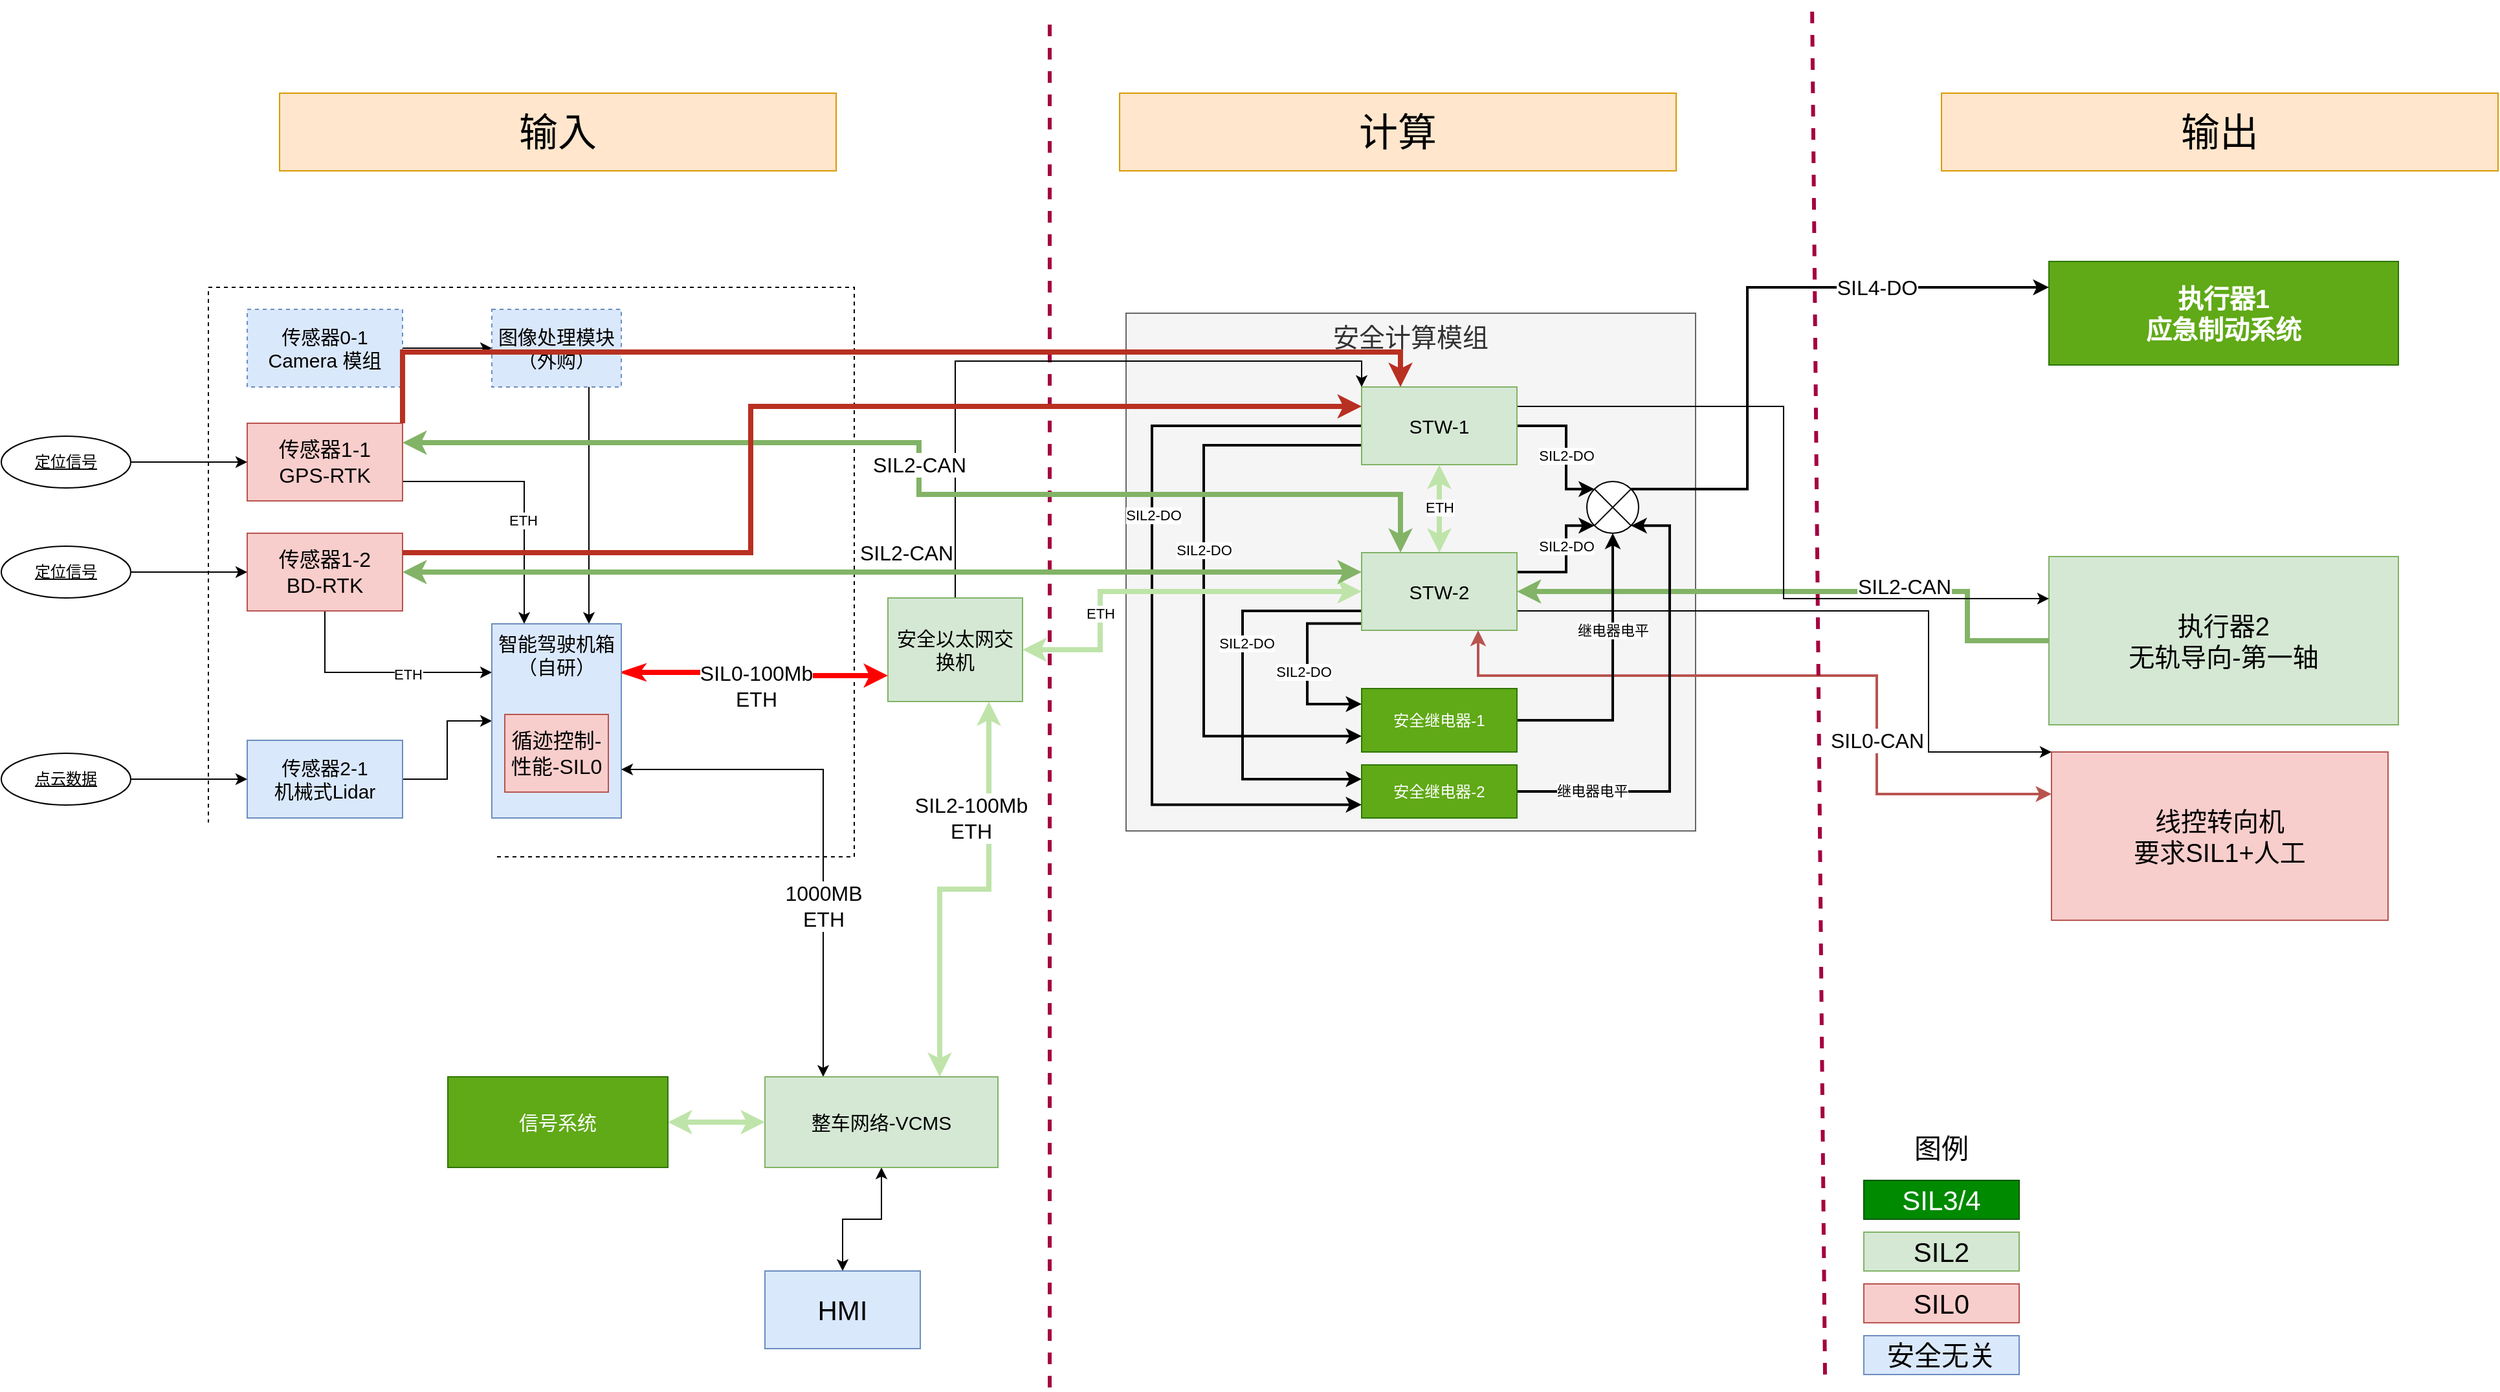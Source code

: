 <mxfile version="22.1.9" type="github" pages="8">
  <diagram name="循迹系统全连接图" id="CBUP-HR3QqebyW29lq4L">
    <mxGraphModel dx="2261" dy="2075" grid="1" gridSize="10" guides="1" tooltips="1" connect="1" arrows="1" fold="1" page="1" pageScale="1" pageWidth="827" pageHeight="1169" math="0" shadow="0">
      <root>
        <mxCell id="0" />
        <mxCell id="1" parent="0" />
        <mxCell id="kV2-ElPKzwBOEJ-UU_A2-1" value="" style="rounded=0;whiteSpace=wrap;html=1;fillStyle=dashed;dashed=1;" parent="1" vertex="1">
          <mxGeometry x="-279" y="-70" width="499" height="440" as="geometry" />
        </mxCell>
        <mxCell id="kV2-ElPKzwBOEJ-UU_A2-2" style="edgeStyle=orthogonalEdgeStyle;rounded=0;orthogonalLoop=1;jettySize=auto;html=1;exitX=1;exitY=0.75;exitDx=0;exitDy=0;entryX=0.25;entryY=0;entryDx=0;entryDy=0;" parent="1" source="kV2-ElPKzwBOEJ-UU_A2-4" target="kV2-ElPKzwBOEJ-UU_A2-22" edge="1">
          <mxGeometry relative="1" as="geometry">
            <mxPoint x="231" y="69.882" as="targetPoint" />
            <Array as="points">
              <mxPoint x="-35" y="80" />
            </Array>
          </mxGeometry>
        </mxCell>
        <mxCell id="kV2-ElPKzwBOEJ-UU_A2-3" value="ETH" style="edgeLabel;html=1;align=center;verticalAlign=middle;resizable=0;points=[];" parent="kV2-ElPKzwBOEJ-UU_A2-2" vertex="1" connectable="0">
          <mxGeometry x="0.218" y="-1" relative="1" as="geometry">
            <mxPoint as="offset" />
          </mxGeometry>
        </mxCell>
        <mxCell id="kV2-ElPKzwBOEJ-UU_A2-4" value="传感器1-1&lt;br style=&quot;font-size: 16px;&quot;&gt;GPS-RTK" style="rounded=0;whiteSpace=wrap;html=1;fillColor=#f8cecc;strokeColor=#b85450;fontSize=16;" parent="1" vertex="1">
          <mxGeometry x="-249" y="35" width="120" height="60" as="geometry" />
        </mxCell>
        <mxCell id="kV2-ElPKzwBOEJ-UU_A2-5" style="edgeStyle=orthogonalEdgeStyle;rounded=0;orthogonalLoop=1;jettySize=auto;html=1;exitX=0.5;exitY=1;exitDx=0;exitDy=0;entryX=0;entryY=0.25;entryDx=0;entryDy=0;" parent="1" source="kV2-ElPKzwBOEJ-UU_A2-7" target="kV2-ElPKzwBOEJ-UU_A2-22" edge="1">
          <mxGeometry relative="1" as="geometry" />
        </mxCell>
        <mxCell id="kV2-ElPKzwBOEJ-UU_A2-6" value="ETH" style="edgeLabel;html=1;align=center;verticalAlign=middle;resizable=0;points=[];" parent="kV2-ElPKzwBOEJ-UU_A2-5" vertex="1" connectable="0">
          <mxGeometry x="0.252" y="-1" relative="1" as="geometry">
            <mxPoint x="1" as="offset" />
          </mxGeometry>
        </mxCell>
        <mxCell id="kV2-ElPKzwBOEJ-UU_A2-7" value="传感器1-2&lt;br style=&quot;font-size: 16px;&quot;&gt;BD-RTK" style="rounded=0;whiteSpace=wrap;html=1;fillColor=#f8cecc;strokeColor=#b85450;fontSize=16;" parent="1" vertex="1">
          <mxGeometry x="-249" y="120" width="120" height="60" as="geometry" />
        </mxCell>
        <mxCell id="kV2-ElPKzwBOEJ-UU_A2-8" style="edgeStyle=orthogonalEdgeStyle;rounded=0;orthogonalLoop=1;jettySize=auto;html=1;exitX=1;exitY=0.5;exitDx=0;exitDy=0;" parent="1" source="kV2-ElPKzwBOEJ-UU_A2-9" target="kV2-ElPKzwBOEJ-UU_A2-22" edge="1">
          <mxGeometry relative="1" as="geometry" />
        </mxCell>
        <mxCell id="kV2-ElPKzwBOEJ-UU_A2-9" value="传感器2-1&lt;br style=&quot;font-size: 15px;&quot;&gt;机械式Lidar" style="rounded=0;whiteSpace=wrap;html=1;fillColor=#dae8fc;strokeColor=#6c8ebf;fontSize=15;" parent="1" vertex="1">
          <mxGeometry x="-249" y="280" width="120" height="60" as="geometry" />
        </mxCell>
        <mxCell id="kV2-ElPKzwBOEJ-UU_A2-10" style="edgeStyle=orthogonalEdgeStyle;rounded=0;orthogonalLoop=1;jettySize=auto;html=1;exitX=1;exitY=0.5;exitDx=0;exitDy=0;" parent="1" source="kV2-ElPKzwBOEJ-UU_A2-11" target="kV2-ElPKzwBOEJ-UU_A2-19" edge="1">
          <mxGeometry relative="1" as="geometry" />
        </mxCell>
        <mxCell id="kV2-ElPKzwBOEJ-UU_A2-11" value="传感器0-1&lt;br style=&quot;font-size: 15px;&quot;&gt;Camera 模组" style="rounded=0;whiteSpace=wrap;html=1;dashed=1;fillColor=#dae8fc;strokeColor=#6c8ebf;fontSize=15;" parent="1" vertex="1">
          <mxGeometry x="-249" y="-53" width="120" height="60" as="geometry" />
        </mxCell>
        <mxCell id="kV2-ElPKzwBOEJ-UU_A2-12" style="edgeStyle=orthogonalEdgeStyle;rounded=0;orthogonalLoop=1;jettySize=auto;html=1;exitX=1;exitY=0.5;exitDx=0;exitDy=0;entryX=0;entryY=0.5;entryDx=0;entryDy=0;" parent="1" source="kV2-ElPKzwBOEJ-UU_A2-13" target="kV2-ElPKzwBOEJ-UU_A2-4" edge="1">
          <mxGeometry relative="1" as="geometry" />
        </mxCell>
        <mxCell id="kV2-ElPKzwBOEJ-UU_A2-13" value="定位信号" style="ellipse;whiteSpace=wrap;html=1;align=center;fontStyle=4;" parent="1" vertex="1">
          <mxGeometry x="-439" y="45" width="100" height="40" as="geometry" />
        </mxCell>
        <mxCell id="kV2-ElPKzwBOEJ-UU_A2-14" style="edgeStyle=orthogonalEdgeStyle;rounded=0;orthogonalLoop=1;jettySize=auto;html=1;exitX=1;exitY=0.5;exitDx=0;exitDy=0;entryX=0;entryY=0.5;entryDx=0;entryDy=0;" parent="1" source="kV2-ElPKzwBOEJ-UU_A2-15" target="kV2-ElPKzwBOEJ-UU_A2-7" edge="1">
          <mxGeometry relative="1" as="geometry" />
        </mxCell>
        <mxCell id="kV2-ElPKzwBOEJ-UU_A2-15" value="定位信号" style="ellipse;whiteSpace=wrap;html=1;align=center;fontStyle=4;" parent="1" vertex="1">
          <mxGeometry x="-439" y="130" width="100" height="40" as="geometry" />
        </mxCell>
        <mxCell id="kV2-ElPKzwBOEJ-UU_A2-16" style="edgeStyle=orthogonalEdgeStyle;rounded=0;orthogonalLoop=1;jettySize=auto;html=1;exitX=1;exitY=0.5;exitDx=0;exitDy=0;entryX=0;entryY=0.5;entryDx=0;entryDy=0;" parent="1" source="kV2-ElPKzwBOEJ-UU_A2-17" target="kV2-ElPKzwBOEJ-UU_A2-9" edge="1">
          <mxGeometry relative="1" as="geometry" />
        </mxCell>
        <mxCell id="kV2-ElPKzwBOEJ-UU_A2-17" value="点云数据" style="ellipse;whiteSpace=wrap;html=1;align=center;fontStyle=4;" parent="1" vertex="1">
          <mxGeometry x="-439" y="290" width="100" height="40" as="geometry" />
        </mxCell>
        <mxCell id="kV2-ElPKzwBOEJ-UU_A2-18" style="edgeStyle=orthogonalEdgeStyle;rounded=0;orthogonalLoop=1;jettySize=auto;html=1;exitX=0.75;exitY=1;exitDx=0;exitDy=0;entryX=0.75;entryY=0;entryDx=0;entryDy=0;" parent="1" source="kV2-ElPKzwBOEJ-UU_A2-19" target="kV2-ElPKzwBOEJ-UU_A2-22" edge="1">
          <mxGeometry relative="1" as="geometry" />
        </mxCell>
        <mxCell id="kV2-ElPKzwBOEJ-UU_A2-19" value="图像处理模块&lt;br&gt;（外购）" style="whiteSpace=wrap;html=1;align=center;dashed=1;fillColor=#dae8fc;strokeColor=#6c8ebf;fontSize=15;" parent="1" vertex="1">
          <mxGeometry x="-60" y="-53" width="100" height="60" as="geometry" />
        </mxCell>
        <mxCell id="kV2-ElPKzwBOEJ-UU_A2-20" style="edgeStyle=orthogonalEdgeStyle;rounded=0;orthogonalLoop=1;jettySize=auto;html=1;exitX=1;exitY=0.25;exitDx=0;exitDy=0;strokeWidth=4;startArrow=classicThin;startFill=1;strokeColor=#FF0000;entryX=0;entryY=0.75;entryDx=0;entryDy=0;" parent="1" source="kV2-ElPKzwBOEJ-UU_A2-22" target="kV2-ElPKzwBOEJ-UU_A2-74" edge="1">
          <mxGeometry relative="1" as="geometry" />
        </mxCell>
        <mxCell id="kV2-ElPKzwBOEJ-UU_A2-21" value="SIL0-100Mb&lt;br style=&quot;font-size: 16px;&quot;&gt;ETH" style="edgeLabel;html=1;align=center;verticalAlign=middle;resizable=0;points=[];fontSize=16;" parent="kV2-ElPKzwBOEJ-UU_A2-20" vertex="1" connectable="0">
          <mxGeometry x="0.44" y="-2" relative="1" as="geometry">
            <mxPoint x="-44" y="6" as="offset" />
          </mxGeometry>
        </mxCell>
        <mxCell id="kV2-ElPKzwBOEJ-UU_A2-22" value="智能驾驶机箱&lt;br&gt;（自研）" style="whiteSpace=wrap;html=1;align=center;fillColor=#dae8fc;strokeColor=#6c8ebf;verticalAlign=top;fontSize=15;" parent="1" vertex="1">
          <mxGeometry x="-60" y="190" width="100" height="150" as="geometry" />
        </mxCell>
        <mxCell id="kV2-ElPKzwBOEJ-UU_A2-23" value="安全计算模组" style="whiteSpace=wrap;html=1;align=center;verticalAlign=top;fontSize=20;fillColor=#f5f5f5;fontColor=#333333;strokeColor=#666666;" parent="1" vertex="1">
          <mxGeometry x="430" y="-50" width="440" height="400" as="geometry" />
        </mxCell>
        <mxCell id="kV2-ElPKzwBOEJ-UU_A2-24" style="edgeStyle=orthogonalEdgeStyle;rounded=0;orthogonalLoop=1;jettySize=auto;html=1;exitX=0;exitY=0.25;exitDx=0;exitDy=0;entryX=0.75;entryY=1;entryDx=0;entryDy=0;strokeWidth=2;startArrow=classic;startFill=1;strokeColor=#b85450;fillColor=#f8cecc;" parent="1" source="kV2-ElPKzwBOEJ-UU_A2-26" target="kV2-ElPKzwBOEJ-UU_A2-65" edge="1">
          <mxGeometry relative="1" as="geometry">
            <Array as="points">
              <mxPoint x="1010" y="321" />
              <mxPoint x="1010" y="230" />
              <mxPoint x="702" y="230" />
            </Array>
          </mxGeometry>
        </mxCell>
        <mxCell id="kV2-ElPKzwBOEJ-UU_A2-25" value="SIL0-CAN" style="edgeLabel;html=1;align=center;verticalAlign=middle;resizable=0;points=[];fontSize=16;" parent="kV2-ElPKzwBOEJ-UU_A2-24" vertex="1" connectable="0">
          <mxGeometry x="0.288" y="3" relative="1" as="geometry">
            <mxPoint x="140" y="47" as="offset" />
          </mxGeometry>
        </mxCell>
        <mxCell id="kV2-ElPKzwBOEJ-UU_A2-26" value="&lt;font style=&quot;font-size: 20px;&quot;&gt;线控转向机&lt;br&gt;要求SIL1+人工&lt;/font&gt;" style="whiteSpace=wrap;html=1;align=center;fontSize=16;fillColor=#f8cecc;strokeColor=#b85450;" parent="1" vertex="1">
          <mxGeometry x="1145" y="289" width="260" height="130" as="geometry" />
        </mxCell>
        <mxCell id="kV2-ElPKzwBOEJ-UU_A2-27" value="" style="endArrow=none;dashed=1;html=1;rounded=0;fillColor=#d80073;strokeColor=#A50040;strokeWidth=3;" parent="1" edge="1">
          <mxGeometry width="50" height="50" relative="1" as="geometry">
            <mxPoint x="371" y="780" as="sourcePoint" />
            <mxPoint x="371" y="-280" as="targetPoint" />
          </mxGeometry>
        </mxCell>
        <mxCell id="kV2-ElPKzwBOEJ-UU_A2-28" value="" style="endArrow=none;dashed=1;html=1;rounded=0;fillColor=#d80073;strokeColor=#A50040;strokeWidth=3;" parent="1" edge="1">
          <mxGeometry width="50" height="50" relative="1" as="geometry">
            <mxPoint x="970" y="770" as="sourcePoint" />
            <mxPoint x="960" y="-290" as="targetPoint" />
          </mxGeometry>
        </mxCell>
        <mxCell id="kV2-ElPKzwBOEJ-UU_A2-33" value="执行器1&lt;br style=&quot;font-size: 20px;&quot;&gt;应急制动系统" style="whiteSpace=wrap;html=1;align=center;fontSize=20;fillColor=#60a917;fontColor=#ffffff;strokeColor=#2D7600;fontStyle=1" parent="1" vertex="1">
          <mxGeometry x="1143" y="-90" width="270" height="80" as="geometry" />
        </mxCell>
        <mxCell id="kV2-ElPKzwBOEJ-UU_A2-34" style="edgeStyle=orthogonalEdgeStyle;rounded=0;orthogonalLoop=1;jettySize=auto;html=1;exitX=0.75;exitY=0;exitDx=0;exitDy=0;strokeWidth=4;startArrow=classic;startFill=1;fillColor=#d5e8d4;strokeColor=#bfe4aa;entryX=0.75;entryY=1;entryDx=0;entryDy=0;" parent="1" source="kV2-ElPKzwBOEJ-UU_A2-39" target="kV2-ElPKzwBOEJ-UU_A2-74" edge="1">
          <mxGeometry relative="1" as="geometry" />
        </mxCell>
        <mxCell id="kV2-ElPKzwBOEJ-UU_A2-35" value="SIL2-100Mb&lt;br style=&quot;font-size: 16px;&quot;&gt;ETH" style="edgeLabel;html=1;align=center;verticalAlign=middle;resizable=0;points=[];fontSize=16;" parent="kV2-ElPKzwBOEJ-UU_A2-34" vertex="1" connectable="0">
          <mxGeometry x="0.115" relative="1" as="geometry">
            <mxPoint x="-14" y="-55" as="offset" />
          </mxGeometry>
        </mxCell>
        <mxCell id="kV2-ElPKzwBOEJ-UU_A2-36" style="edgeStyle=orthogonalEdgeStyle;rounded=0;orthogonalLoop=1;jettySize=auto;html=1;exitX=0.25;exitY=0;exitDx=0;exitDy=0;entryX=1;entryY=0.75;entryDx=0;entryDy=0;startArrow=classic;startFill=1;" parent="1" source="kV2-ElPKzwBOEJ-UU_A2-39" target="kV2-ElPKzwBOEJ-UU_A2-22" edge="1">
          <mxGeometry relative="1" as="geometry" />
        </mxCell>
        <mxCell id="kV2-ElPKzwBOEJ-UU_A2-37" value="1000MB&lt;br style=&quot;font-size: 16px;&quot;&gt;ETH" style="edgeLabel;html=1;align=center;verticalAlign=middle;resizable=0;points=[];fontSize=16;" parent="kV2-ElPKzwBOEJ-UU_A2-36" vertex="1" connectable="0">
          <mxGeometry x="-0.193" y="4" relative="1" as="geometry">
            <mxPoint x="4" y="27" as="offset" />
          </mxGeometry>
        </mxCell>
        <mxCell id="kV2-ElPKzwBOEJ-UU_A2-38" style="edgeStyle=orthogonalEdgeStyle;rounded=0;orthogonalLoop=1;jettySize=auto;html=1;exitX=0.5;exitY=1;exitDx=0;exitDy=0;entryX=0.5;entryY=0;entryDx=0;entryDy=0;startArrow=classic;startFill=1;" parent="1" source="kV2-ElPKzwBOEJ-UU_A2-39" target="kV2-ElPKzwBOEJ-UU_A2-48" edge="1">
          <mxGeometry relative="1" as="geometry" />
        </mxCell>
        <mxCell id="kV2-ElPKzwBOEJ-UU_A2-39" value="整车网络-VCMS" style="whiteSpace=wrap;html=1;align=center;fontSize=15;fillColor=#d5e8d4;strokeColor=#82b366;" parent="1" vertex="1">
          <mxGeometry x="151" y="540" width="180" height="70" as="geometry" />
        </mxCell>
        <mxCell id="kV2-ElPKzwBOEJ-UU_A2-40" style="edgeStyle=orthogonalEdgeStyle;rounded=0;orthogonalLoop=1;jettySize=auto;html=1;exitX=1;exitY=0.5;exitDx=0;exitDy=0;entryX=0;entryY=0.5;entryDx=0;entryDy=0;strokeWidth=4;strokeColor=#bfe4aa;startArrow=classic;startFill=1;fillColor=#d5e8d4;" parent="1" source="kV2-ElPKzwBOEJ-UU_A2-41" target="kV2-ElPKzwBOEJ-UU_A2-39" edge="1">
          <mxGeometry relative="1" as="geometry" />
        </mxCell>
        <mxCell id="kV2-ElPKzwBOEJ-UU_A2-41" value="信号系统" style="whiteSpace=wrap;html=1;align=center;fontSize=15;fillColor=#60a917;fontColor=#ffffff;strokeColor=#2D7600;" parent="1" vertex="1">
          <mxGeometry x="-94" y="540" width="170" height="70" as="geometry" />
        </mxCell>
        <mxCell id="kV2-ElPKzwBOEJ-UU_A2-42" style="edgeStyle=orthogonalEdgeStyle;rounded=0;orthogonalLoop=1;jettySize=auto;html=1;exitX=0;exitY=0.5;exitDx=0;exitDy=0;entryX=1;entryY=0.5;entryDx=0;entryDy=0;strokeWidth=4;fillColor=#d5e8d4;strokeColor=#82b366;" parent="1" source="kV2-ElPKzwBOEJ-UU_A2-44" target="kV2-ElPKzwBOEJ-UU_A2-65" edge="1">
          <mxGeometry relative="1" as="geometry">
            <Array as="points">
              <mxPoint x="1080" y="203" />
              <mxPoint x="1080" y="165" />
            </Array>
          </mxGeometry>
        </mxCell>
        <mxCell id="kV2-ElPKzwBOEJ-UU_A2-43" value="SIL2-CAN" style="edgeLabel;html=1;align=center;verticalAlign=middle;resizable=0;points=[];fontSize=16;" parent="kV2-ElPKzwBOEJ-UU_A2-42" vertex="1" connectable="0">
          <mxGeometry x="0.021" y="1" relative="1" as="geometry">
            <mxPoint x="79" y="-5" as="offset" />
          </mxGeometry>
        </mxCell>
        <mxCell id="kV2-ElPKzwBOEJ-UU_A2-44" value="执行器2&lt;br style=&quot;font-size: 20px;&quot;&gt;无轨导向-第一轴" style="whiteSpace=wrap;html=1;align=center;fontSize=20;fillColor=#d5e8d4;strokeColor=#82b366;" parent="1" vertex="1">
          <mxGeometry x="1143" y="138" width="270" height="130" as="geometry" />
        </mxCell>
        <mxCell id="kV2-ElPKzwBOEJ-UU_A2-45" value="输入" style="rounded=0;whiteSpace=wrap;html=1;fontSize=30;fillColor=#ffe6cc;strokeColor=#d79b00;" parent="1" vertex="1">
          <mxGeometry x="-224" y="-220" width="430" height="60" as="geometry" />
        </mxCell>
        <mxCell id="kV2-ElPKzwBOEJ-UU_A2-46" value="计算" style="rounded=0;whiteSpace=wrap;html=1;fontSize=30;fillColor=#ffe6cc;strokeColor=#d79b00;" parent="1" vertex="1">
          <mxGeometry x="425" y="-220" width="430" height="60" as="geometry" />
        </mxCell>
        <mxCell id="kV2-ElPKzwBOEJ-UU_A2-47" value="输出" style="rounded=0;whiteSpace=wrap;html=1;fontSize=30;fillColor=#ffe6cc;strokeColor=#d79b00;" parent="1" vertex="1">
          <mxGeometry x="1060" y="-220" width="430" height="60" as="geometry" />
        </mxCell>
        <mxCell id="kV2-ElPKzwBOEJ-UU_A2-48" value="HMI" style="rounded=0;whiteSpace=wrap;html=1;fillColor=#dae8fc;strokeColor=#6c8ebf;fontSize=21;" parent="1" vertex="1">
          <mxGeometry x="151" y="690" width="120" height="60" as="geometry" />
        </mxCell>
        <mxCell id="kV2-ElPKzwBOEJ-UU_A2-49" value="循迹控制-性能-SIL0" style="rounded=0;whiteSpace=wrap;html=1;fontSize=16;fillColor=#f8cecc;strokeColor=#b85450;" parent="1" vertex="1">
          <mxGeometry x="-50" y="260" width="80" height="60" as="geometry" />
        </mxCell>
        <mxCell id="kV2-ElPKzwBOEJ-UU_A2-50" style="edgeStyle=orthogonalEdgeStyle;rounded=0;orthogonalLoop=1;jettySize=auto;html=1;exitX=0;exitY=0.75;exitDx=0;exitDy=0;entryX=0;entryY=0.75;entryDx=0;entryDy=0;strokeWidth=2;" parent="1" source="kV2-ElPKzwBOEJ-UU_A2-56" target="kV2-ElPKzwBOEJ-UU_A2-68" edge="1">
          <mxGeometry relative="1" as="geometry">
            <Array as="points">
              <mxPoint x="490" y="52" />
              <mxPoint x="490" y="277" />
            </Array>
          </mxGeometry>
        </mxCell>
        <mxCell id="kV2-ElPKzwBOEJ-UU_A2-51" value="SIL2-DO" style="edgeLabel;html=1;align=center;verticalAlign=middle;resizable=0;points=[];" parent="kV2-ElPKzwBOEJ-UU_A2-50" vertex="1" connectable="0">
          <mxGeometry x="-0.136" relative="1" as="geometry">
            <mxPoint as="offset" />
          </mxGeometry>
        </mxCell>
        <mxCell id="kV2-ElPKzwBOEJ-UU_A2-52" style="edgeStyle=orthogonalEdgeStyle;rounded=0;orthogonalLoop=1;jettySize=auto;html=1;exitX=0;exitY=0.5;exitDx=0;exitDy=0;entryX=0;entryY=0.75;entryDx=0;entryDy=0;strokeWidth=2;" parent="1" source="kV2-ElPKzwBOEJ-UU_A2-56" target="kV2-ElPKzwBOEJ-UU_A2-71" edge="1">
          <mxGeometry relative="1" as="geometry">
            <Array as="points">
              <mxPoint x="450" y="37" />
              <mxPoint x="450" y="330" />
            </Array>
          </mxGeometry>
        </mxCell>
        <mxCell id="kV2-ElPKzwBOEJ-UU_A2-53" value="SIL2-DO" style="edgeLabel;html=1;align=center;verticalAlign=middle;resizable=0;points=[];" parent="kV2-ElPKzwBOEJ-UU_A2-52" vertex="1" connectable="0">
          <mxGeometry x="-0.253" y="1" relative="1" as="geometry">
            <mxPoint as="offset" />
          </mxGeometry>
        </mxCell>
        <mxCell id="kV2-ElPKzwBOEJ-UU_A2-54" style="edgeStyle=orthogonalEdgeStyle;rounded=0;orthogonalLoop=1;jettySize=auto;html=1;exitX=1;exitY=0.5;exitDx=0;exitDy=0;entryX=0;entryY=0;entryDx=0;entryDy=0;strokeWidth=2;" parent="1" source="kV2-ElPKzwBOEJ-UU_A2-56" target="kV2-ElPKzwBOEJ-UU_A2-75" edge="1">
          <mxGeometry relative="1" as="geometry">
            <Array as="points">
              <mxPoint x="770" y="37" />
              <mxPoint x="770" y="86" />
            </Array>
          </mxGeometry>
        </mxCell>
        <mxCell id="kV2-ElPKzwBOEJ-UU_A2-55" value="SIL2-DO" style="edgeLabel;html=1;align=center;verticalAlign=middle;resizable=0;points=[];" parent="kV2-ElPKzwBOEJ-UU_A2-54" vertex="1" connectable="0">
          <mxGeometry x="-0.54" y="-4" relative="1" as="geometry">
            <mxPoint x="13" y="19" as="offset" />
          </mxGeometry>
        </mxCell>
        <mxCell id="8dO7dVruccK_q2NAqXuD-4" style="edgeStyle=orthogonalEdgeStyle;rounded=0;orthogonalLoop=1;jettySize=auto;html=1;exitX=1;exitY=0.25;exitDx=0;exitDy=0;entryX=0;entryY=0.25;entryDx=0;entryDy=0;" parent="1" source="kV2-ElPKzwBOEJ-UU_A2-56" target="kV2-ElPKzwBOEJ-UU_A2-44" edge="1">
          <mxGeometry relative="1" as="geometry">
            <Array as="points">
              <mxPoint x="938" y="22" />
              <mxPoint x="938" y="170" />
            </Array>
          </mxGeometry>
        </mxCell>
        <mxCell id="kV2-ElPKzwBOEJ-UU_A2-56" value="STW-1" style="rounded=0;whiteSpace=wrap;html=1;fillColor=#d5e8d4;fontColor=default;strokeColor=#82b366;fontSize=15;" parent="1" vertex="1">
          <mxGeometry x="612" y="7" width="120" height="60" as="geometry" />
        </mxCell>
        <mxCell id="kV2-ElPKzwBOEJ-UU_A2-57" style="edgeStyle=orthogonalEdgeStyle;rounded=0;orthogonalLoop=1;jettySize=auto;html=1;exitX=0;exitY=0.913;exitDx=0;exitDy=0;entryX=0;entryY=0.25;entryDx=0;entryDy=0;strokeWidth=2;exitPerimeter=0;" parent="1" source="kV2-ElPKzwBOEJ-UU_A2-65" target="kV2-ElPKzwBOEJ-UU_A2-68" edge="1">
          <mxGeometry relative="1" as="geometry">
            <Array as="points">
              <mxPoint x="570" y="190" />
              <mxPoint x="570" y="252" />
              <mxPoint x="612" y="252" />
            </Array>
          </mxGeometry>
        </mxCell>
        <mxCell id="kV2-ElPKzwBOEJ-UU_A2-58" value="SIL2-DO" style="edgeLabel;html=1;align=center;verticalAlign=middle;resizable=0;points=[];" parent="kV2-ElPKzwBOEJ-UU_A2-57" vertex="1" connectable="0">
          <mxGeometry x="0.074" y="-3" relative="1" as="geometry">
            <mxPoint as="offset" />
          </mxGeometry>
        </mxCell>
        <mxCell id="kV2-ElPKzwBOEJ-UU_A2-59" style="edgeStyle=orthogonalEdgeStyle;rounded=0;orthogonalLoop=1;jettySize=auto;html=1;entryX=0;entryY=0.25;entryDx=0;entryDy=0;strokeWidth=2;exitX=0;exitY=0.75;exitDx=0;exitDy=0;" parent="1" source="kV2-ElPKzwBOEJ-UU_A2-65" target="kV2-ElPKzwBOEJ-UU_A2-71" edge="1">
          <mxGeometry relative="1" as="geometry">
            <Array as="points">
              <mxPoint x="520" y="180" />
              <mxPoint x="520" y="310" />
              <mxPoint x="612" y="310" />
            </Array>
            <mxPoint x="610" y="160" as="sourcePoint" />
          </mxGeometry>
        </mxCell>
        <mxCell id="kV2-ElPKzwBOEJ-UU_A2-60" value="SIL2-DO" style="edgeLabel;html=1;align=center;verticalAlign=middle;resizable=0;points=[];" parent="kV2-ElPKzwBOEJ-UU_A2-59" vertex="1" connectable="0">
          <mxGeometry x="-0.255" y="3" relative="1" as="geometry">
            <mxPoint as="offset" />
          </mxGeometry>
        </mxCell>
        <mxCell id="kV2-ElPKzwBOEJ-UU_A2-61" style="edgeStyle=orthogonalEdgeStyle;rounded=0;orthogonalLoop=1;jettySize=auto;html=1;entryX=0.5;entryY=1;entryDx=0;entryDy=0;startArrow=classic;startFill=1;strokeColor=#bfe4aa;strokeWidth=4;fillColor=#d5e8d4;" parent="1" source="kV2-ElPKzwBOEJ-UU_A2-65" target="kV2-ElPKzwBOEJ-UU_A2-56" edge="1">
          <mxGeometry relative="1" as="geometry" />
        </mxCell>
        <mxCell id="kV2-ElPKzwBOEJ-UU_A2-62" value="ETH" style="edgeLabel;html=1;align=center;verticalAlign=middle;resizable=0;points=[];" parent="kV2-ElPKzwBOEJ-UU_A2-61" vertex="1" connectable="0">
          <mxGeometry x="-0.001" y="3" relative="1" as="geometry">
            <mxPoint x="3" y="-1" as="offset" />
          </mxGeometry>
        </mxCell>
        <mxCell id="kV2-ElPKzwBOEJ-UU_A2-63" style="edgeStyle=orthogonalEdgeStyle;rounded=0;orthogonalLoop=1;jettySize=auto;html=1;exitX=1;exitY=0.25;exitDx=0;exitDy=0;entryX=0;entryY=1;entryDx=0;entryDy=0;strokeWidth=2;" parent="1" source="kV2-ElPKzwBOEJ-UU_A2-65" target="kV2-ElPKzwBOEJ-UU_A2-75" edge="1">
          <mxGeometry relative="1" as="geometry">
            <Array as="points">
              <mxPoint x="770" y="150" />
              <mxPoint x="770" y="114" />
            </Array>
          </mxGeometry>
        </mxCell>
        <mxCell id="kV2-ElPKzwBOEJ-UU_A2-64" value="SIL2-DO" style="edgeLabel;html=1;align=center;verticalAlign=middle;resizable=0;points=[];" parent="kV2-ElPKzwBOEJ-UU_A2-63" vertex="1" connectable="0">
          <mxGeometry x="-0.415" relative="1" as="geometry">
            <mxPoint x="10" y="-20" as="offset" />
          </mxGeometry>
        </mxCell>
        <mxCell id="8dO7dVruccK_q2NAqXuD-5" style="edgeStyle=orthogonalEdgeStyle;rounded=0;orthogonalLoop=1;jettySize=auto;html=1;exitX=1;exitY=0.75;exitDx=0;exitDy=0;entryX=0;entryY=0;entryDx=0;entryDy=0;" parent="1" source="kV2-ElPKzwBOEJ-UU_A2-65" target="kV2-ElPKzwBOEJ-UU_A2-26" edge="1">
          <mxGeometry relative="1" as="geometry">
            <Array as="points">
              <mxPoint x="1050" y="180" />
              <mxPoint x="1050" y="289" />
            </Array>
          </mxGeometry>
        </mxCell>
        <mxCell id="kV2-ElPKzwBOEJ-UU_A2-65" value="STW-2" style="rounded=0;whiteSpace=wrap;html=1;fillColor=#d5e8d4;fontColor=default;strokeColor=#82b366;fontSize=15;" parent="1" vertex="1">
          <mxGeometry x="612" y="135" width="120" height="60" as="geometry" />
        </mxCell>
        <mxCell id="kV2-ElPKzwBOEJ-UU_A2-66" style="edgeStyle=orthogonalEdgeStyle;rounded=0;orthogonalLoop=1;jettySize=auto;html=1;exitX=1;exitY=0.5;exitDx=0;exitDy=0;entryX=0.5;entryY=1;entryDx=0;entryDy=0;strokeWidth=2;" parent="1" source="kV2-ElPKzwBOEJ-UU_A2-68" target="kV2-ElPKzwBOEJ-UU_A2-75" edge="1">
          <mxGeometry relative="1" as="geometry">
            <Array as="points">
              <mxPoint x="806" y="265" />
            </Array>
          </mxGeometry>
        </mxCell>
        <mxCell id="kV2-ElPKzwBOEJ-UU_A2-67" value="继电器电平" style="edgeLabel;html=1;align=center;verticalAlign=middle;resizable=0;points=[];" parent="kV2-ElPKzwBOEJ-UU_A2-66" vertex="1" connectable="0">
          <mxGeometry x="-0.607" relative="1" as="geometry">
            <mxPoint x="31" y="-70" as="offset" />
          </mxGeometry>
        </mxCell>
        <mxCell id="kV2-ElPKzwBOEJ-UU_A2-68" value="安全继电器-1" style="rounded=0;whiteSpace=wrap;html=1;fillColor=#60a917;fontColor=#ffffff;strokeColor=#2D7600;" parent="1" vertex="1">
          <mxGeometry x="612" y="240" width="120" height="49" as="geometry" />
        </mxCell>
        <mxCell id="kV2-ElPKzwBOEJ-UU_A2-69" style="edgeStyle=orthogonalEdgeStyle;rounded=0;orthogonalLoop=1;jettySize=auto;html=1;exitX=1;exitY=0.5;exitDx=0;exitDy=0;entryX=1;entryY=1;entryDx=0;entryDy=0;strokeWidth=2;" parent="1" source="kV2-ElPKzwBOEJ-UU_A2-71" target="kV2-ElPKzwBOEJ-UU_A2-75" edge="1">
          <mxGeometry relative="1" as="geometry">
            <mxPoint x="740" y="-50" as="targetPoint" />
            <Array as="points">
              <mxPoint x="850" y="319" />
              <mxPoint x="850" y="114" />
            </Array>
          </mxGeometry>
        </mxCell>
        <mxCell id="kV2-ElPKzwBOEJ-UU_A2-70" value="继电器电平" style="edgeLabel;html=1;align=center;verticalAlign=middle;resizable=0;points=[];" parent="kV2-ElPKzwBOEJ-UU_A2-69" vertex="1" connectable="0">
          <mxGeometry x="-0.087" relative="1" as="geometry">
            <mxPoint x="-60" y="43" as="offset" />
          </mxGeometry>
        </mxCell>
        <mxCell id="kV2-ElPKzwBOEJ-UU_A2-71" value="安全继电器-2" style="rounded=0;whiteSpace=wrap;html=1;fillColor=#60a917;fontColor=#ffffff;strokeColor=#2D7600;" parent="1" vertex="1">
          <mxGeometry x="612" y="299" width="120" height="41" as="geometry" />
        </mxCell>
        <mxCell id="kV2-ElPKzwBOEJ-UU_A2-72" style="edgeStyle=orthogonalEdgeStyle;rounded=0;orthogonalLoop=1;jettySize=auto;html=1;exitX=1;exitY=0.5;exitDx=0;exitDy=0;entryX=0;entryY=0.5;entryDx=0;entryDy=0;strokeColor=#bfe4aa;strokeWidth=4;fillColor=#d5e8d4;startArrow=classic;startFill=1;" parent="1" source="kV2-ElPKzwBOEJ-UU_A2-74" target="kV2-ElPKzwBOEJ-UU_A2-65" edge="1">
          <mxGeometry relative="1" as="geometry">
            <Array as="points">
              <mxPoint x="410" y="210" />
              <mxPoint x="410" y="165" />
            </Array>
          </mxGeometry>
        </mxCell>
        <mxCell id="kV2-ElPKzwBOEJ-UU_A2-73" value="ETH" style="edgeLabel;html=1;align=center;verticalAlign=middle;resizable=0;points=[];" parent="kV2-ElPKzwBOEJ-UU_A2-72" vertex="1" connectable="0">
          <mxGeometry x="-0.434" y="-3" relative="1" as="geometry">
            <mxPoint x="-3" y="-1" as="offset" />
          </mxGeometry>
        </mxCell>
        <mxCell id="8dO7dVruccK_q2NAqXuD-3" style="edgeStyle=orthogonalEdgeStyle;rounded=0;orthogonalLoop=1;jettySize=auto;html=1;exitX=0.5;exitY=0;exitDx=0;exitDy=0;entryX=0;entryY=0;entryDx=0;entryDy=0;" parent="1" source="kV2-ElPKzwBOEJ-UU_A2-74" target="kV2-ElPKzwBOEJ-UU_A2-56" edge="1">
          <mxGeometry relative="1" as="geometry" />
        </mxCell>
        <mxCell id="kV2-ElPKzwBOEJ-UU_A2-74" value="安全以太网交换机" style="whiteSpace=wrap;html=1;align=center;fontSize=15;fillColor=#d5e8d4;strokeColor=#82b366;" parent="1" vertex="1">
          <mxGeometry x="246" y="170" width="104" height="80" as="geometry" />
        </mxCell>
        <mxCell id="kV2-ElPKzwBOEJ-UU_A2-75" value="" style="shape=sumEllipse;perimeter=ellipsePerimeter;whiteSpace=wrap;html=1;backgroundOutline=1;" parent="1" vertex="1">
          <mxGeometry x="786" y="80" width="40" height="40" as="geometry" />
        </mxCell>
        <mxCell id="kV2-ElPKzwBOEJ-UU_A2-76" style="edgeStyle=orthogonalEdgeStyle;rounded=0;orthogonalLoop=1;jettySize=auto;html=1;exitX=1;exitY=0;exitDx=0;exitDy=0;entryX=0;entryY=0.25;entryDx=0;entryDy=0;strokeWidth=2;" parent="1" source="kV2-ElPKzwBOEJ-UU_A2-75" target="kV2-ElPKzwBOEJ-UU_A2-33" edge="1">
          <mxGeometry relative="1" as="geometry">
            <Array as="points">
              <mxPoint x="910" y="86" />
              <mxPoint x="910" y="-70" />
            </Array>
          </mxGeometry>
        </mxCell>
        <mxCell id="kV2-ElPKzwBOEJ-UU_A2-77" value="SIL4-DO" style="edgeLabel;html=1;align=center;verticalAlign=middle;resizable=0;points=[];fontSize=16;" parent="kV2-ElPKzwBOEJ-UU_A2-76" vertex="1" connectable="0">
          <mxGeometry x="0.235" y="2" relative="1" as="geometry">
            <mxPoint x="50" y="2" as="offset" />
          </mxGeometry>
        </mxCell>
        <mxCell id="kV2-ElPKzwBOEJ-UU_A2-78" value="" style="group" parent="1" vertex="1" connectable="0">
          <mxGeometry x="1000" y="580" width="120" height="190" as="geometry" />
        </mxCell>
        <mxCell id="kV2-ElPKzwBOEJ-UU_A2-79" value="SIL3/4" style="rounded=0;whiteSpace=wrap;html=1;fillColor=#008a00;strokeColor=#005700;fontSize=21;fontColor=#ffffff;" parent="kV2-ElPKzwBOEJ-UU_A2-78" vertex="1">
          <mxGeometry y="40" width="120" height="30" as="geometry" />
        </mxCell>
        <mxCell id="kV2-ElPKzwBOEJ-UU_A2-80" value="&lt;font style=&quot;font-size: 21px;&quot;&gt;图例&lt;/font&gt;" style="text;html=1;strokeColor=none;fillColor=none;align=center;verticalAlign=middle;whiteSpace=wrap;rounded=0;" parent="kV2-ElPKzwBOEJ-UU_A2-78" vertex="1">
          <mxGeometry x="30" width="60" height="30" as="geometry" />
        </mxCell>
        <mxCell id="kV2-ElPKzwBOEJ-UU_A2-81" value="SIL2" style="rounded=0;whiteSpace=wrap;html=1;fillColor=#d5e8d4;strokeColor=#82b366;fontSize=21;" parent="kV2-ElPKzwBOEJ-UU_A2-78" vertex="1">
          <mxGeometry y="80" width="120" height="30" as="geometry" />
        </mxCell>
        <mxCell id="kV2-ElPKzwBOEJ-UU_A2-82" value="SIL0" style="rounded=0;whiteSpace=wrap;html=1;fillColor=#f8cecc;strokeColor=#b85450;fontSize=21;" parent="kV2-ElPKzwBOEJ-UU_A2-78" vertex="1">
          <mxGeometry y="120" width="120" height="30" as="geometry" />
        </mxCell>
        <mxCell id="kV2-ElPKzwBOEJ-UU_A2-83" value="安全无关" style="rounded=0;whiteSpace=wrap;html=1;fillColor=#dae8fc;strokeColor=#6c8ebf;fontSize=21;" parent="kV2-ElPKzwBOEJ-UU_A2-78" vertex="1">
          <mxGeometry y="160" width="120" height="30" as="geometry" />
        </mxCell>
        <mxCell id="kV2-ElPKzwBOEJ-UU_A2-84" style="edgeStyle=orthogonalEdgeStyle;rounded=0;orthogonalLoop=1;jettySize=auto;html=1;entryX=0.25;entryY=0;entryDx=0;entryDy=0;strokeWidth=4;strokeColor=#82b366;exitX=1;exitY=0.25;exitDx=0;exitDy=0;fillColor=#d5e8d4;startArrow=classic;startFill=1;" parent="1" source="kV2-ElPKzwBOEJ-UU_A2-4" target="kV2-ElPKzwBOEJ-UU_A2-65" edge="1">
          <mxGeometry relative="1" as="geometry">
            <mxPoint x="510" y="54.588" as="targetPoint" />
            <mxPoint x="-130" y="80" as="sourcePoint" />
            <Array as="points">
              <mxPoint x="270" y="50" />
              <mxPoint x="270" y="90" />
              <mxPoint x="642" y="90" />
            </Array>
          </mxGeometry>
        </mxCell>
        <mxCell id="kV2-ElPKzwBOEJ-UU_A2-85" value="SIL2-CAN" style="edgeLabel;html=1;align=center;verticalAlign=middle;resizable=0;points=[];fontSize=16;" parent="kV2-ElPKzwBOEJ-UU_A2-84" vertex="1" connectable="0">
          <mxGeometry x="0.413" relative="1" as="geometry">
            <mxPoint x="-166" y="-23" as="offset" />
          </mxGeometry>
        </mxCell>
        <mxCell id="kV2-ElPKzwBOEJ-UU_A2-86" style="edgeStyle=orthogonalEdgeStyle;rounded=0;orthogonalLoop=1;jettySize=auto;html=1;exitX=1;exitY=0.5;exitDx=0;exitDy=0;entryX=0;entryY=0.25;entryDx=0;entryDy=0;strokeWidth=4;strokeColor=#82b366;fillColor=#d5e8d4;startArrow=classic;startFill=1;" parent="1" source="kV2-ElPKzwBOEJ-UU_A2-7" target="kV2-ElPKzwBOEJ-UU_A2-65" edge="1">
          <mxGeometry relative="1" as="geometry">
            <mxPoint x="510" y="150" as="targetPoint" />
          </mxGeometry>
        </mxCell>
        <mxCell id="kV2-ElPKzwBOEJ-UU_A2-87" value="SIL2-CAN" style="edgeLabel;html=1;align=center;verticalAlign=middle;resizable=0;points=[];fontSize=16;" parent="kV2-ElPKzwBOEJ-UU_A2-86" vertex="1" connectable="0">
          <mxGeometry x="0.4" y="2" relative="1" as="geometry">
            <mxPoint x="-130" y="-13" as="offset" />
          </mxGeometry>
        </mxCell>
        <mxCell id="8dO7dVruccK_q2NAqXuD-1" style="edgeStyle=orthogonalEdgeStyle;rounded=0;orthogonalLoop=1;jettySize=auto;html=1;exitX=1;exitY=0;exitDx=0;exitDy=0;entryX=0.25;entryY=0;entryDx=0;entryDy=0;fillColor=#f8cecc;strokeColor=#B83021;strokeWidth=4;" parent="1" source="kV2-ElPKzwBOEJ-UU_A2-4" target="kV2-ElPKzwBOEJ-UU_A2-56" edge="1">
          <mxGeometry relative="1" as="geometry">
            <Array as="points">
              <mxPoint x="-129" y="-20" />
              <mxPoint x="642" y="-20" />
            </Array>
          </mxGeometry>
        </mxCell>
        <mxCell id="8dO7dVruccK_q2NAqXuD-2" style="edgeStyle=orthogonalEdgeStyle;rounded=0;orthogonalLoop=1;jettySize=auto;html=1;exitX=1;exitY=0.25;exitDx=0;exitDy=0;entryX=0;entryY=0.25;entryDx=0;entryDy=0;fillColor=#f8cecc;strokeColor=#B83021;strokeWidth=4;" parent="1" source="kV2-ElPKzwBOEJ-UU_A2-7" target="kV2-ElPKzwBOEJ-UU_A2-56" edge="1">
          <mxGeometry relative="1" as="geometry">
            <Array as="points">
              <mxPoint x="140" y="135" />
              <mxPoint x="140" y="22" />
            </Array>
          </mxGeometry>
        </mxCell>
      </root>
    </mxGraphModel>
  </diagram>
  <diagram id="lsjFzdNTHn-OdfoM8NlI" name="循迹系统全连接图 高鑫鹏">
    <mxGraphModel dx="2261" dy="2075" grid="1" gridSize="10" guides="1" tooltips="1" connect="1" arrows="1" fold="1" page="1" pageScale="1" pageWidth="827" pageHeight="1169" math="0" shadow="0">
      <root>
        <mxCell id="0" />
        <mxCell id="1" parent="0" />
        <mxCell id="QA0R_lEdsybjFQ6YRMCE-1" value="" style="rounded=0;whiteSpace=wrap;html=1;fillStyle=dashed;dashed=1;" parent="1" vertex="1">
          <mxGeometry x="-279" y="-70" width="499" height="440" as="geometry" />
        </mxCell>
        <mxCell id="QA0R_lEdsybjFQ6YRMCE-2" style="edgeStyle=orthogonalEdgeStyle;rounded=0;orthogonalLoop=1;jettySize=auto;html=1;exitX=1;exitY=0.75;exitDx=0;exitDy=0;entryX=0;entryY=0.25;entryDx=0;entryDy=0;" parent="1" source="QA0R_lEdsybjFQ6YRMCE-4" target="QA0R_lEdsybjFQ6YRMCE-74" edge="1">
          <mxGeometry relative="1" as="geometry">
            <mxPoint x="305" y="170" as="targetPoint" />
            <Array as="points">
              <mxPoint x="130" y="80" />
              <mxPoint x="130" y="190" />
            </Array>
            <mxPoint x="-70" y="80" as="sourcePoint" />
          </mxGeometry>
        </mxCell>
        <mxCell id="QA0R_lEdsybjFQ6YRMCE-3" value="100M&lt;br&gt;ETH" style="edgeLabel;html=1;align=center;verticalAlign=middle;resizable=0;points=[];fontSize=16;" parent="QA0R_lEdsybjFQ6YRMCE-2" vertex="1" connectable="0">
          <mxGeometry x="0.218" y="-1" relative="1" as="geometry">
            <mxPoint as="offset" />
          </mxGeometry>
        </mxCell>
        <mxCell id="QA0R_lEdsybjFQ6YRMCE-4" value="传感器1-1&lt;br style=&quot;font-size: 16px;&quot;&gt;GPS-RTK" style="rounded=0;whiteSpace=wrap;html=1;fillColor=#f8cecc;strokeColor=#b85450;fontSize=16;" parent="1" vertex="1">
          <mxGeometry x="-249" y="35" width="120" height="60" as="geometry" />
        </mxCell>
        <mxCell id="QA0R_lEdsybjFQ6YRMCE-5" style="edgeStyle=orthogonalEdgeStyle;rounded=0;orthogonalLoop=1;jettySize=auto;html=1;exitX=1;exitY=0.75;exitDx=0;exitDy=0;entryX=0;entryY=0.25;entryDx=0;entryDy=0;" parent="1" source="QA0R_lEdsybjFQ6YRMCE-7" target="QA0R_lEdsybjFQ6YRMCE-74" edge="1">
          <mxGeometry relative="1" as="geometry">
            <Array as="points">
              <mxPoint x="59" y="165" />
              <mxPoint x="59" y="210" />
              <mxPoint x="246" y="210" />
            </Array>
          </mxGeometry>
        </mxCell>
        <mxCell id="QA0R_lEdsybjFQ6YRMCE-6" value="ETH" style="edgeLabel;html=1;align=center;verticalAlign=middle;resizable=0;points=[];" parent="QA0R_lEdsybjFQ6YRMCE-5" vertex="1" connectable="0">
          <mxGeometry x="0.252" y="-1" relative="1" as="geometry">
            <mxPoint x="1" as="offset" />
          </mxGeometry>
        </mxCell>
        <mxCell id="zMVv8xVTADvQjUOD5xDu-2" value="100M ETH" style="edgeLabel;html=1;align=center;verticalAlign=middle;resizable=0;points=[];endArrow=classic;rounded=0;strokeColor=none;startArrow=classic;startFill=1;fontSize=16;" parent="QA0R_lEdsybjFQ6YRMCE-5" vertex="1" connectable="0">
          <mxGeometry x="0.275" y="-2" relative="1" as="geometry">
            <mxPoint as="offset" />
          </mxGeometry>
        </mxCell>
        <mxCell id="QA0R_lEdsybjFQ6YRMCE-7" value="传感器1-2&lt;br style=&quot;font-size: 16px;&quot;&gt;BD-RTK" style="rounded=0;whiteSpace=wrap;html=1;fillColor=#f8cecc;strokeColor=#b85450;fontSize=16;" parent="1" vertex="1">
          <mxGeometry x="-249" y="120" width="120" height="60" as="geometry" />
        </mxCell>
        <mxCell id="QA0R_lEdsybjFQ6YRMCE-8" style="edgeStyle=orthogonalEdgeStyle;rounded=0;orthogonalLoop=1;jettySize=auto;html=1;exitX=1;exitY=0.5;exitDx=0;exitDy=0;startArrow=classic;startFill=1;" parent="1" source="QA0R_lEdsybjFQ6YRMCE-9" target="QA0R_lEdsybjFQ6YRMCE-22" edge="1">
          <mxGeometry relative="1" as="geometry" />
        </mxCell>
        <mxCell id="zMVv8xVTADvQjUOD5xDu-3" value="1000M ETH" style="edgeLabel;html=1;align=center;verticalAlign=middle;resizable=0;points=[];fontSize=16;" parent="QA0R_lEdsybjFQ6YRMCE-8" vertex="1" connectable="0">
          <mxGeometry x="-0.093" y="1" relative="1" as="geometry">
            <mxPoint x="1" as="offset" />
          </mxGeometry>
        </mxCell>
        <mxCell id="QA0R_lEdsybjFQ6YRMCE-9" value="传感器2-1&lt;br style=&quot;font-size: 15px;&quot;&gt;机械式Lidar" style="rounded=0;whiteSpace=wrap;html=1;fillColor=#dae8fc;strokeColor=#6c8ebf;fontSize=15;" parent="1" vertex="1">
          <mxGeometry x="-249" y="280" width="120" height="60" as="geometry" />
        </mxCell>
        <mxCell id="QA0R_lEdsybjFQ6YRMCE-10" style="edgeStyle=orthogonalEdgeStyle;rounded=0;orthogonalLoop=1;jettySize=auto;html=1;exitX=1;exitY=0.5;exitDx=0;exitDy=0;" parent="1" source="QA0R_lEdsybjFQ6YRMCE-11" target="QA0R_lEdsybjFQ6YRMCE-19" edge="1">
          <mxGeometry relative="1" as="geometry" />
        </mxCell>
        <mxCell id="QA0R_lEdsybjFQ6YRMCE-11" value="传感器0-1&lt;br style=&quot;font-size: 15px;&quot;&gt;Camera 模组" style="rounded=0;whiteSpace=wrap;html=1;dashed=1;fillColor=#dae8fc;strokeColor=#6c8ebf;fontSize=15;" parent="1" vertex="1">
          <mxGeometry x="-249" y="-53" width="120" height="60" as="geometry" />
        </mxCell>
        <mxCell id="QA0R_lEdsybjFQ6YRMCE-12" style="edgeStyle=orthogonalEdgeStyle;rounded=0;orthogonalLoop=1;jettySize=auto;html=1;exitX=1;exitY=0.5;exitDx=0;exitDy=0;entryX=0;entryY=0.5;entryDx=0;entryDy=0;" parent="1" source="QA0R_lEdsybjFQ6YRMCE-13" target="QA0R_lEdsybjFQ6YRMCE-4" edge="1">
          <mxGeometry relative="1" as="geometry" />
        </mxCell>
        <mxCell id="QA0R_lEdsybjFQ6YRMCE-13" value="定位信号" style="ellipse;whiteSpace=wrap;html=1;align=center;fontStyle=4;" parent="1" vertex="1">
          <mxGeometry x="-439" y="45" width="100" height="40" as="geometry" />
        </mxCell>
        <mxCell id="QA0R_lEdsybjFQ6YRMCE-14" style="edgeStyle=orthogonalEdgeStyle;rounded=0;orthogonalLoop=1;jettySize=auto;html=1;exitX=1;exitY=0.5;exitDx=0;exitDy=0;entryX=0;entryY=0.5;entryDx=0;entryDy=0;" parent="1" source="QA0R_lEdsybjFQ6YRMCE-15" target="QA0R_lEdsybjFQ6YRMCE-7" edge="1">
          <mxGeometry relative="1" as="geometry" />
        </mxCell>
        <mxCell id="QA0R_lEdsybjFQ6YRMCE-15" value="定位信号" style="ellipse;whiteSpace=wrap;html=1;align=center;fontStyle=4;" parent="1" vertex="1">
          <mxGeometry x="-439" y="130" width="100" height="40" as="geometry" />
        </mxCell>
        <mxCell id="QA0R_lEdsybjFQ6YRMCE-16" style="edgeStyle=orthogonalEdgeStyle;rounded=0;orthogonalLoop=1;jettySize=auto;html=1;exitX=1;exitY=0.5;exitDx=0;exitDy=0;entryX=0;entryY=0.5;entryDx=0;entryDy=0;" parent="1" source="QA0R_lEdsybjFQ6YRMCE-17" target="QA0R_lEdsybjFQ6YRMCE-9" edge="1">
          <mxGeometry relative="1" as="geometry" />
        </mxCell>
        <mxCell id="QA0R_lEdsybjFQ6YRMCE-17" value="点云数据" style="ellipse;whiteSpace=wrap;html=1;align=center;fontStyle=4;" parent="1" vertex="1">
          <mxGeometry x="-439" y="290" width="100" height="40" as="geometry" />
        </mxCell>
        <mxCell id="QA0R_lEdsybjFQ6YRMCE-18" style="edgeStyle=orthogonalEdgeStyle;rounded=0;orthogonalLoop=1;jettySize=auto;html=1;exitX=0.75;exitY=1;exitDx=0;exitDy=0;entryX=0.75;entryY=0;entryDx=0;entryDy=0;" parent="1" source="QA0R_lEdsybjFQ6YRMCE-19" target="QA0R_lEdsybjFQ6YRMCE-22" edge="1">
          <mxGeometry relative="1" as="geometry" />
        </mxCell>
        <mxCell id="zMVv8xVTADvQjUOD5xDu-1" value="1000M ETH" style="edgeLabel;html=1;align=center;verticalAlign=middle;resizable=0;points=[];fontSize=16;" parent="QA0R_lEdsybjFQ6YRMCE-18" vertex="1" connectable="0">
          <mxGeometry x="0.069" y="-4" relative="1" as="geometry">
            <mxPoint as="offset" />
          </mxGeometry>
        </mxCell>
        <mxCell id="QA0R_lEdsybjFQ6YRMCE-19" value="图像处理模块&lt;br&gt;（外购）" style="whiteSpace=wrap;html=1;align=center;dashed=1;fillColor=#dae8fc;strokeColor=#6c8ebf;fontSize=15;" parent="1" vertex="1">
          <mxGeometry x="-60" y="-53" width="100" height="60" as="geometry" />
        </mxCell>
        <mxCell id="QA0R_lEdsybjFQ6YRMCE-20" style="edgeStyle=orthogonalEdgeStyle;rounded=0;orthogonalLoop=1;jettySize=auto;html=1;exitX=1;exitY=0.25;exitDx=0;exitDy=0;strokeWidth=4;startArrow=classicThin;startFill=1;strokeColor=#FF0000;entryX=0;entryY=0.75;entryDx=0;entryDy=0;" parent="1" source="QA0R_lEdsybjFQ6YRMCE-22" target="QA0R_lEdsybjFQ6YRMCE-74" edge="1">
          <mxGeometry relative="1" as="geometry" />
        </mxCell>
        <mxCell id="QA0R_lEdsybjFQ6YRMCE-21" value="SIL0-100Mb&lt;br style=&quot;font-size: 16px;&quot;&gt;ETH" style="edgeLabel;html=1;align=center;verticalAlign=middle;resizable=0;points=[];fontSize=16;" parent="QA0R_lEdsybjFQ6YRMCE-20" vertex="1" connectable="0">
          <mxGeometry x="0.44" y="-2" relative="1" as="geometry">
            <mxPoint x="-44" y="6" as="offset" />
          </mxGeometry>
        </mxCell>
        <mxCell id="QA0R_lEdsybjFQ6YRMCE-22" value="智能驾驶机箱&lt;br&gt;（自研）" style="whiteSpace=wrap;html=1;align=center;fillColor=#dae8fc;strokeColor=#6c8ebf;verticalAlign=top;fontSize=15;" parent="1" vertex="1">
          <mxGeometry x="-60" y="190" width="100" height="150" as="geometry" />
        </mxCell>
        <mxCell id="QA0R_lEdsybjFQ6YRMCE-23" value="安全计算模组" style="whiteSpace=wrap;html=1;align=center;verticalAlign=top;fontSize=20;fillColor=#f5f5f5;fontColor=#333333;strokeColor=#666666;" parent="1" vertex="1">
          <mxGeometry x="430" y="-70" width="440" height="420" as="geometry" />
        </mxCell>
        <mxCell id="QA0R_lEdsybjFQ6YRMCE-24" style="edgeStyle=orthogonalEdgeStyle;rounded=0;orthogonalLoop=1;jettySize=auto;html=1;exitX=0;exitY=0.25;exitDx=0;exitDy=0;entryX=0.75;entryY=1;entryDx=0;entryDy=0;strokeWidth=2;startArrow=classic;startFill=1;strokeColor=#b85450;fillColor=#f8cecc;" parent="1" source="QA0R_lEdsybjFQ6YRMCE-26" target="QA0R_lEdsybjFQ6YRMCE-65" edge="1">
          <mxGeometry relative="1" as="geometry">
            <Array as="points">
              <mxPoint x="1010" y="321" />
              <mxPoint x="1010" y="230" />
              <mxPoint x="702" y="230" />
            </Array>
          </mxGeometry>
        </mxCell>
        <mxCell id="QA0R_lEdsybjFQ6YRMCE-25" value="SIL0-CAN" style="edgeLabel;html=1;align=center;verticalAlign=middle;resizable=0;points=[];fontSize=16;" parent="QA0R_lEdsybjFQ6YRMCE-24" vertex="1" connectable="0">
          <mxGeometry x="0.288" y="3" relative="1" as="geometry">
            <mxPoint x="140" y="47" as="offset" />
          </mxGeometry>
        </mxCell>
        <mxCell id="QA0R_lEdsybjFQ6YRMCE-26" value="&lt;font style=&quot;font-size: 20px;&quot;&gt;线控转向机&lt;br&gt;要求SIL1+人工&lt;/font&gt;" style="whiteSpace=wrap;html=1;align=center;fontSize=16;fillColor=#f8cecc;strokeColor=#b85450;" parent="1" vertex="1">
          <mxGeometry x="1145" y="289" width="260" height="130" as="geometry" />
        </mxCell>
        <mxCell id="QA0R_lEdsybjFQ6YRMCE-27" value="" style="endArrow=none;dashed=1;html=1;rounded=0;fillColor=#d80073;strokeColor=#A50040;strokeWidth=3;" parent="1" edge="1">
          <mxGeometry width="50" height="50" relative="1" as="geometry">
            <mxPoint x="371" y="780" as="sourcePoint" />
            <mxPoint x="371" y="-280" as="targetPoint" />
          </mxGeometry>
        </mxCell>
        <mxCell id="QA0R_lEdsybjFQ6YRMCE-28" value="" style="endArrow=none;dashed=1;html=1;rounded=0;fillColor=#d80073;strokeColor=#A50040;strokeWidth=3;" parent="1" edge="1">
          <mxGeometry width="50" height="50" relative="1" as="geometry">
            <mxPoint x="970" y="770" as="sourcePoint" />
            <mxPoint x="960" y="-290" as="targetPoint" />
          </mxGeometry>
        </mxCell>
        <mxCell id="QA0R_lEdsybjFQ6YRMCE-33" value="执行器1&lt;br style=&quot;font-size: 20px;&quot;&gt;应急制动系统" style="whiteSpace=wrap;html=1;align=center;fontSize=20;fillColor=#60a917;fontColor=#ffffff;strokeColor=#2D7600;fontStyle=1" parent="1" vertex="1">
          <mxGeometry x="1143" y="-90" width="270" height="80" as="geometry" />
        </mxCell>
        <mxCell id="QA0R_lEdsybjFQ6YRMCE-34" style="edgeStyle=orthogonalEdgeStyle;rounded=0;orthogonalLoop=1;jettySize=auto;html=1;strokeWidth=4;startArrow=classic;startFill=1;fillColor=#d5e8d4;strokeColor=#bfe4aa;entryX=0.75;entryY=1;entryDx=0;entryDy=0;exitX=0.75;exitY=0;exitDx=0;exitDy=0;" parent="1" source="QA0R_lEdsybjFQ6YRMCE-39" target="QA0R_lEdsybjFQ6YRMCE-74" edge="1">
          <mxGeometry relative="1" as="geometry">
            <mxPoint x="324" y="530" as="sourcePoint" />
            <Array as="points">
              <mxPoint x="286" y="460" />
              <mxPoint x="324" y="460" />
            </Array>
          </mxGeometry>
        </mxCell>
        <mxCell id="QA0R_lEdsybjFQ6YRMCE-35" value="SIL2-100Mb&lt;br style=&quot;font-size: 16px;&quot;&gt;ETH" style="edgeLabel;html=1;align=center;verticalAlign=middle;resizable=0;points=[];fontSize=16;" parent="QA0R_lEdsybjFQ6YRMCE-34" vertex="1" connectable="0">
          <mxGeometry x="0.115" relative="1" as="geometry">
            <mxPoint x="-14" y="-55" as="offset" />
          </mxGeometry>
        </mxCell>
        <mxCell id="QA0R_lEdsybjFQ6YRMCE-36" style="edgeStyle=orthogonalEdgeStyle;rounded=0;orthogonalLoop=1;jettySize=auto;html=1;exitX=0.25;exitY=0;exitDx=0;exitDy=0;entryX=1;entryY=0.75;entryDx=0;entryDy=0;startArrow=classic;startFill=1;" parent="1" source="QA0R_lEdsybjFQ6YRMCE-39" target="QA0R_lEdsybjFQ6YRMCE-22" edge="1">
          <mxGeometry relative="1" as="geometry" />
        </mxCell>
        <mxCell id="QA0R_lEdsybjFQ6YRMCE-37" value="1000MB&lt;br style=&quot;font-size: 16px;&quot;&gt;ETH" style="edgeLabel;html=1;align=center;verticalAlign=middle;resizable=0;points=[];fontSize=16;" parent="QA0R_lEdsybjFQ6YRMCE-36" vertex="1" connectable="0">
          <mxGeometry x="-0.193" y="4" relative="1" as="geometry">
            <mxPoint x="4" y="27" as="offset" />
          </mxGeometry>
        </mxCell>
        <mxCell id="QA0R_lEdsybjFQ6YRMCE-38" style="edgeStyle=orthogonalEdgeStyle;rounded=0;orthogonalLoop=1;jettySize=auto;html=1;entryX=0.5;entryY=0;entryDx=0;entryDy=0;startArrow=classic;startFill=1;" parent="1" source="QA0R_lEdsybjFQ6YRMCE-39" target="QA0R_lEdsybjFQ6YRMCE-48" edge="1">
          <mxGeometry relative="1" as="geometry">
            <mxPoint x="241" y="730" as="sourcePoint" />
          </mxGeometry>
        </mxCell>
        <mxCell id="QA0R_lEdsybjFQ6YRMCE-39" value="整车网络-控制环网" style="whiteSpace=wrap;html=1;align=center;fontSize=15;fillColor=#d5e8d4;strokeColor=#82b366;" parent="1" vertex="1">
          <mxGeometry x="151" y="540" width="180" height="70" as="geometry" />
        </mxCell>
        <mxCell id="QA0R_lEdsybjFQ6YRMCE-40" style="edgeStyle=orthogonalEdgeStyle;rounded=0;orthogonalLoop=1;jettySize=auto;html=1;exitX=1;exitY=0.5;exitDx=0;exitDy=0;entryX=0;entryY=0.5;entryDx=0;entryDy=0;strokeWidth=4;strokeColor=#bfe4aa;startArrow=classic;startFill=1;fillColor=#d5e8d4;" parent="1" source="QA0R_lEdsybjFQ6YRMCE-41" target="QA0R_lEdsybjFQ6YRMCE-39" edge="1">
          <mxGeometry relative="1" as="geometry" />
        </mxCell>
        <mxCell id="QA0R_lEdsybjFQ6YRMCE-41" value="信号系统" style="whiteSpace=wrap;html=1;align=center;fontSize=15;fillColor=#60a917;fontColor=#ffffff;strokeColor=#2D7600;" parent="1" vertex="1">
          <mxGeometry x="-94" y="540" width="170" height="70" as="geometry" />
        </mxCell>
        <mxCell id="QA0R_lEdsybjFQ6YRMCE-42" style="edgeStyle=orthogonalEdgeStyle;rounded=0;orthogonalLoop=1;jettySize=auto;html=1;exitX=0;exitY=0.5;exitDx=0;exitDy=0;entryX=1;entryY=0.5;entryDx=0;entryDy=0;strokeWidth=4;fillColor=#d5e8d4;strokeColor=#82b366;" parent="1" source="QA0R_lEdsybjFQ6YRMCE-44" target="QA0R_lEdsybjFQ6YRMCE-65" edge="1">
          <mxGeometry relative="1" as="geometry">
            <Array as="points">
              <mxPoint x="1080" y="203" />
              <mxPoint x="1080" y="165" />
            </Array>
          </mxGeometry>
        </mxCell>
        <mxCell id="QA0R_lEdsybjFQ6YRMCE-43" value="SIL2-CAN" style="edgeLabel;html=1;align=center;verticalAlign=middle;resizable=0;points=[];fontSize=16;" parent="QA0R_lEdsybjFQ6YRMCE-42" vertex="1" connectable="0">
          <mxGeometry x="0.021" y="1" relative="1" as="geometry">
            <mxPoint x="79" y="-5" as="offset" />
          </mxGeometry>
        </mxCell>
        <mxCell id="QA0R_lEdsybjFQ6YRMCE-44" value="执行器2&lt;br style=&quot;font-size: 20px;&quot;&gt;无轨导向-第一轴" style="whiteSpace=wrap;html=1;align=center;fontSize=20;fillColor=#d5e8d4;strokeColor=#82b366;" parent="1" vertex="1">
          <mxGeometry x="1143" y="138" width="270" height="130" as="geometry" />
        </mxCell>
        <mxCell id="QA0R_lEdsybjFQ6YRMCE-45" value="输入" style="rounded=0;whiteSpace=wrap;html=1;fontSize=30;fillColor=#ffe6cc;strokeColor=#d79b00;" parent="1" vertex="1">
          <mxGeometry x="-224" y="-220" width="430" height="60" as="geometry" />
        </mxCell>
        <mxCell id="QA0R_lEdsybjFQ6YRMCE-46" value="计算" style="rounded=0;whiteSpace=wrap;html=1;fontSize=30;fillColor=#ffe6cc;strokeColor=#d79b00;" parent="1" vertex="1">
          <mxGeometry x="425" y="-220" width="430" height="60" as="geometry" />
        </mxCell>
        <mxCell id="QA0R_lEdsybjFQ6YRMCE-47" value="输出" style="rounded=0;whiteSpace=wrap;html=1;fontSize=30;fillColor=#ffe6cc;strokeColor=#d79b00;" parent="1" vertex="1">
          <mxGeometry x="1060" y="-220" width="430" height="60" as="geometry" />
        </mxCell>
        <mxCell id="QA0R_lEdsybjFQ6YRMCE-48" value="HMI" style="rounded=0;whiteSpace=wrap;html=1;fillColor=#dae8fc;strokeColor=#6c8ebf;fontSize=21;" parent="1" vertex="1">
          <mxGeometry x="181" y="870" width="120" height="60" as="geometry" />
        </mxCell>
        <mxCell id="QA0R_lEdsybjFQ6YRMCE-49" value="循迹控制-性能-SIL0" style="rounded=0;whiteSpace=wrap;html=1;fontSize=16;fillColor=#f8cecc;strokeColor=#b85450;" parent="1" vertex="1">
          <mxGeometry x="-50" y="260" width="80" height="60" as="geometry" />
        </mxCell>
        <mxCell id="QA0R_lEdsybjFQ6YRMCE-50" style="edgeStyle=orthogonalEdgeStyle;rounded=0;orthogonalLoop=1;jettySize=auto;html=1;exitX=0;exitY=0.75;exitDx=0;exitDy=0;entryX=0;entryY=0.75;entryDx=0;entryDy=0;strokeWidth=2;" parent="1" source="QA0R_lEdsybjFQ6YRMCE-56" target="QA0R_lEdsybjFQ6YRMCE-68" edge="1">
          <mxGeometry relative="1" as="geometry">
            <Array as="points">
              <mxPoint x="490" y="52" />
              <mxPoint x="490" y="277" />
            </Array>
          </mxGeometry>
        </mxCell>
        <mxCell id="QA0R_lEdsybjFQ6YRMCE-51" value="SIL2-DO" style="edgeLabel;html=1;align=center;verticalAlign=middle;resizable=0;points=[];" parent="QA0R_lEdsybjFQ6YRMCE-50" vertex="1" connectable="0">
          <mxGeometry x="-0.136" relative="1" as="geometry">
            <mxPoint as="offset" />
          </mxGeometry>
        </mxCell>
        <mxCell id="QA0R_lEdsybjFQ6YRMCE-52" style="edgeStyle=orthogonalEdgeStyle;rounded=0;orthogonalLoop=1;jettySize=auto;html=1;exitX=0;exitY=0.5;exitDx=0;exitDy=0;entryX=0;entryY=0.75;entryDx=0;entryDy=0;strokeWidth=2;" parent="1" source="QA0R_lEdsybjFQ6YRMCE-56" target="QA0R_lEdsybjFQ6YRMCE-71" edge="1">
          <mxGeometry relative="1" as="geometry">
            <Array as="points">
              <mxPoint x="450" y="37" />
              <mxPoint x="450" y="330" />
            </Array>
          </mxGeometry>
        </mxCell>
        <mxCell id="QA0R_lEdsybjFQ6YRMCE-53" value="SIL2-DO" style="edgeLabel;html=1;align=center;verticalAlign=middle;resizable=0;points=[];" parent="QA0R_lEdsybjFQ6YRMCE-52" vertex="1" connectable="0">
          <mxGeometry x="-0.253" y="1" relative="1" as="geometry">
            <mxPoint as="offset" />
          </mxGeometry>
        </mxCell>
        <mxCell id="QA0R_lEdsybjFQ6YRMCE-54" style="edgeStyle=orthogonalEdgeStyle;rounded=0;orthogonalLoop=1;jettySize=auto;html=1;exitX=1;exitY=0.5;exitDx=0;exitDy=0;entryX=0;entryY=0;entryDx=0;entryDy=0;strokeWidth=2;" parent="1" source="QA0R_lEdsybjFQ6YRMCE-56" target="QA0R_lEdsybjFQ6YRMCE-75" edge="1">
          <mxGeometry relative="1" as="geometry">
            <Array as="points">
              <mxPoint x="770" y="37" />
              <mxPoint x="770" y="86" />
            </Array>
          </mxGeometry>
        </mxCell>
        <mxCell id="QA0R_lEdsybjFQ6YRMCE-55" value="SIL2-DO" style="edgeLabel;html=1;align=center;verticalAlign=middle;resizable=0;points=[];" parent="QA0R_lEdsybjFQ6YRMCE-54" vertex="1" connectable="0">
          <mxGeometry x="-0.54" y="-4" relative="1" as="geometry">
            <mxPoint x="13" y="19" as="offset" />
          </mxGeometry>
        </mxCell>
        <mxCell id="MpqgN0TtOaUQc_sgGzAA-1" style="edgeStyle=orthogonalEdgeStyle;rounded=0;orthogonalLoop=1;jettySize=auto;html=1;exitX=1;exitY=0.25;exitDx=0;exitDy=0;entryX=0;entryY=0.25;entryDx=0;entryDy=0;" parent="1" source="QA0R_lEdsybjFQ6YRMCE-56" target="QA0R_lEdsybjFQ6YRMCE-44" edge="1">
          <mxGeometry relative="1" as="geometry">
            <Array as="points">
              <mxPoint x="938" y="22" />
              <mxPoint x="938" y="150" />
              <mxPoint x="1143" y="150" />
            </Array>
          </mxGeometry>
        </mxCell>
        <mxCell id="MpqgN0TtOaUQc_sgGzAA-4" style="edgeStyle=orthogonalEdgeStyle;rounded=0;orthogonalLoop=1;jettySize=auto;html=1;exitX=1;exitY=0.75;exitDx=0;exitDy=0;entryX=0;entryY=0.5;entryDx=0;entryDy=0;" parent="1" source="QA0R_lEdsybjFQ6YRMCE-56" target="QA0R_lEdsybjFQ6YRMCE-26" edge="1">
          <mxGeometry relative="1" as="geometry">
            <Array as="points">
              <mxPoint x="900" y="52" />
              <mxPoint x="900" y="354" />
            </Array>
          </mxGeometry>
        </mxCell>
        <mxCell id="QA0R_lEdsybjFQ6YRMCE-56" value="STW-1" style="rounded=0;whiteSpace=wrap;html=1;fillColor=#d5e8d4;fontColor=default;strokeColor=#82b366;fontSize=15;" parent="1" vertex="1">
          <mxGeometry x="612" y="7" width="120" height="60" as="geometry" />
        </mxCell>
        <mxCell id="QA0R_lEdsybjFQ6YRMCE-57" style="edgeStyle=orthogonalEdgeStyle;rounded=0;orthogonalLoop=1;jettySize=auto;html=1;exitX=0;exitY=0.913;exitDx=0;exitDy=0;entryX=0;entryY=0.25;entryDx=0;entryDy=0;strokeWidth=2;exitPerimeter=0;" parent="1" source="QA0R_lEdsybjFQ6YRMCE-65" target="QA0R_lEdsybjFQ6YRMCE-68" edge="1">
          <mxGeometry relative="1" as="geometry">
            <Array as="points">
              <mxPoint x="570" y="190" />
              <mxPoint x="570" y="252" />
              <mxPoint x="612" y="252" />
            </Array>
          </mxGeometry>
        </mxCell>
        <mxCell id="QA0R_lEdsybjFQ6YRMCE-58" value="SIL2-DO" style="edgeLabel;html=1;align=center;verticalAlign=middle;resizable=0;points=[];" parent="QA0R_lEdsybjFQ6YRMCE-57" vertex="1" connectable="0">
          <mxGeometry x="0.074" y="-3" relative="1" as="geometry">
            <mxPoint as="offset" />
          </mxGeometry>
        </mxCell>
        <mxCell id="QA0R_lEdsybjFQ6YRMCE-59" style="edgeStyle=orthogonalEdgeStyle;rounded=0;orthogonalLoop=1;jettySize=auto;html=1;entryX=0;entryY=0.25;entryDx=0;entryDy=0;strokeWidth=2;exitX=0;exitY=0.75;exitDx=0;exitDy=0;" parent="1" source="QA0R_lEdsybjFQ6YRMCE-65" target="QA0R_lEdsybjFQ6YRMCE-71" edge="1">
          <mxGeometry relative="1" as="geometry">
            <Array as="points">
              <mxPoint x="520" y="180" />
              <mxPoint x="520" y="310" />
              <mxPoint x="612" y="310" />
            </Array>
            <mxPoint x="610" y="160" as="sourcePoint" />
          </mxGeometry>
        </mxCell>
        <mxCell id="QA0R_lEdsybjFQ6YRMCE-60" value="SIL2-DO" style="edgeLabel;html=1;align=center;verticalAlign=middle;resizable=0;points=[];" parent="QA0R_lEdsybjFQ6YRMCE-59" vertex="1" connectable="0">
          <mxGeometry x="-0.255" y="3" relative="1" as="geometry">
            <mxPoint as="offset" />
          </mxGeometry>
        </mxCell>
        <mxCell id="QA0R_lEdsybjFQ6YRMCE-61" style="edgeStyle=orthogonalEdgeStyle;rounded=0;orthogonalLoop=1;jettySize=auto;html=1;entryX=0.5;entryY=1;entryDx=0;entryDy=0;startArrow=classic;startFill=1;strokeColor=#bfe4aa;strokeWidth=4;fillColor=#d5e8d4;" parent="1" source="QA0R_lEdsybjFQ6YRMCE-65" target="QA0R_lEdsybjFQ6YRMCE-56" edge="1">
          <mxGeometry relative="1" as="geometry" />
        </mxCell>
        <mxCell id="QA0R_lEdsybjFQ6YRMCE-62" value="ETH" style="edgeLabel;html=1;align=center;verticalAlign=middle;resizable=0;points=[];" parent="QA0R_lEdsybjFQ6YRMCE-61" vertex="1" connectable="0">
          <mxGeometry x="-0.001" y="3" relative="1" as="geometry">
            <mxPoint x="3" y="-1" as="offset" />
          </mxGeometry>
        </mxCell>
        <mxCell id="QA0R_lEdsybjFQ6YRMCE-63" style="edgeStyle=orthogonalEdgeStyle;rounded=0;orthogonalLoop=1;jettySize=auto;html=1;exitX=1;exitY=0.25;exitDx=0;exitDy=0;entryX=0;entryY=1;entryDx=0;entryDy=0;strokeWidth=2;" parent="1" source="QA0R_lEdsybjFQ6YRMCE-65" target="QA0R_lEdsybjFQ6YRMCE-75" edge="1">
          <mxGeometry relative="1" as="geometry">
            <Array as="points">
              <mxPoint x="770" y="150" />
              <mxPoint x="770" y="114" />
            </Array>
          </mxGeometry>
        </mxCell>
        <mxCell id="QA0R_lEdsybjFQ6YRMCE-64" value="SIL2-DO" style="edgeLabel;html=1;align=center;verticalAlign=middle;resizable=0;points=[];" parent="QA0R_lEdsybjFQ6YRMCE-63" vertex="1" connectable="0">
          <mxGeometry x="-0.415" relative="1" as="geometry">
            <mxPoint x="10" y="-20" as="offset" />
          </mxGeometry>
        </mxCell>
        <mxCell id="MpqgN0TtOaUQc_sgGzAA-2" style="edgeStyle=orthogonalEdgeStyle;rounded=0;orthogonalLoop=1;jettySize=auto;html=1;exitX=1;exitY=0.25;exitDx=0;exitDy=0;" parent="1" source="QA0R_lEdsybjFQ6YRMCE-65" edge="1">
          <mxGeometry relative="1" as="geometry">
            <mxPoint x="731.905" y="149.571" as="targetPoint" />
          </mxGeometry>
        </mxCell>
        <mxCell id="QA0R_lEdsybjFQ6YRMCE-65" value="STW-2" style="rounded=0;whiteSpace=wrap;html=1;fillColor=#d5e8d4;fontColor=default;strokeColor=#82b366;fontSize=15;" parent="1" vertex="1">
          <mxGeometry x="612" y="135" width="120" height="60" as="geometry" />
        </mxCell>
        <mxCell id="QA0R_lEdsybjFQ6YRMCE-66" style="edgeStyle=orthogonalEdgeStyle;rounded=0;orthogonalLoop=1;jettySize=auto;html=1;exitX=1;exitY=0.5;exitDx=0;exitDy=0;entryX=0.5;entryY=1;entryDx=0;entryDy=0;strokeWidth=2;" parent="1" source="QA0R_lEdsybjFQ6YRMCE-68" target="QA0R_lEdsybjFQ6YRMCE-75" edge="1">
          <mxGeometry relative="1" as="geometry">
            <Array as="points">
              <mxPoint x="806" y="265" />
            </Array>
          </mxGeometry>
        </mxCell>
        <mxCell id="QA0R_lEdsybjFQ6YRMCE-67" value="继电器电平" style="edgeLabel;html=1;align=center;verticalAlign=middle;resizable=0;points=[];" parent="QA0R_lEdsybjFQ6YRMCE-66" vertex="1" connectable="0">
          <mxGeometry x="-0.607" relative="1" as="geometry">
            <mxPoint x="31" y="-70" as="offset" />
          </mxGeometry>
        </mxCell>
        <mxCell id="QA0R_lEdsybjFQ6YRMCE-68" value="安全继电器-1" style="rounded=0;whiteSpace=wrap;html=1;fillColor=#60a917;fontColor=#ffffff;strokeColor=#2D7600;" parent="1" vertex="1">
          <mxGeometry x="612" y="240" width="120" height="49" as="geometry" />
        </mxCell>
        <mxCell id="QA0R_lEdsybjFQ6YRMCE-69" style="edgeStyle=orthogonalEdgeStyle;rounded=0;orthogonalLoop=1;jettySize=auto;html=1;exitX=1;exitY=0.5;exitDx=0;exitDy=0;entryX=1;entryY=1;entryDx=0;entryDy=0;strokeWidth=2;" parent="1" source="QA0R_lEdsybjFQ6YRMCE-71" target="QA0R_lEdsybjFQ6YRMCE-75" edge="1">
          <mxGeometry relative="1" as="geometry">
            <mxPoint x="740" y="-50" as="targetPoint" />
            <Array as="points">
              <mxPoint x="850" y="319" />
              <mxPoint x="850" y="114" />
            </Array>
          </mxGeometry>
        </mxCell>
        <mxCell id="QA0R_lEdsybjFQ6YRMCE-70" value="继电器电平" style="edgeLabel;html=1;align=center;verticalAlign=middle;resizable=0;points=[];" parent="QA0R_lEdsybjFQ6YRMCE-69" vertex="1" connectable="0">
          <mxGeometry x="-0.087" relative="1" as="geometry">
            <mxPoint x="-60" y="43" as="offset" />
          </mxGeometry>
        </mxCell>
        <mxCell id="QA0R_lEdsybjFQ6YRMCE-71" value="安全继电器-2" style="rounded=0;whiteSpace=wrap;html=1;fillColor=#60a917;fontColor=#ffffff;strokeColor=#2D7600;" parent="1" vertex="1">
          <mxGeometry x="612" y="299" width="120" height="41" as="geometry" />
        </mxCell>
        <mxCell id="QA0R_lEdsybjFQ6YRMCE-72" style="edgeStyle=orthogonalEdgeStyle;rounded=0;orthogonalLoop=1;jettySize=auto;html=1;exitX=1;exitY=0.5;exitDx=0;exitDy=0;entryX=0;entryY=0.5;entryDx=0;entryDy=0;strokeColor=#bfe4aa;strokeWidth=4;fillColor=#d5e8d4;startArrow=classic;startFill=1;" parent="1" source="QA0R_lEdsybjFQ6YRMCE-74" target="QA0R_lEdsybjFQ6YRMCE-65" edge="1">
          <mxGeometry relative="1" as="geometry">
            <Array as="points">
              <mxPoint x="410" y="210" />
              <mxPoint x="410" y="165" />
            </Array>
          </mxGeometry>
        </mxCell>
        <mxCell id="QA0R_lEdsybjFQ6YRMCE-73" value="ETH" style="edgeLabel;html=1;align=center;verticalAlign=middle;resizable=0;points=[];" parent="QA0R_lEdsybjFQ6YRMCE-72" vertex="1" connectable="0">
          <mxGeometry x="-0.434" y="-3" relative="1" as="geometry">
            <mxPoint x="-3" y="-1" as="offset" />
          </mxGeometry>
        </mxCell>
        <mxCell id="QA0R_lEdsybjFQ6YRMCE-74" value="安全以太网交换机" style="whiteSpace=wrap;html=1;align=center;fontSize=15;fillColor=#d5e8d4;strokeColor=#82b366;" parent="1" vertex="1">
          <mxGeometry x="246" y="170" width="104" height="80" as="geometry" />
        </mxCell>
        <mxCell id="QA0R_lEdsybjFQ6YRMCE-75" value="" style="shape=sumEllipse;perimeter=ellipsePerimeter;whiteSpace=wrap;html=1;backgroundOutline=1;" parent="1" vertex="1">
          <mxGeometry x="786" y="80" width="40" height="40" as="geometry" />
        </mxCell>
        <mxCell id="QA0R_lEdsybjFQ6YRMCE-76" style="edgeStyle=orthogonalEdgeStyle;rounded=0;orthogonalLoop=1;jettySize=auto;html=1;exitX=1;exitY=0;exitDx=0;exitDy=0;entryX=0;entryY=0.25;entryDx=0;entryDy=0;strokeWidth=2;" parent="1" source="QA0R_lEdsybjFQ6YRMCE-75" target="QA0R_lEdsybjFQ6YRMCE-33" edge="1">
          <mxGeometry relative="1" as="geometry">
            <Array as="points">
              <mxPoint x="910" y="86" />
              <mxPoint x="910" y="-70" />
            </Array>
          </mxGeometry>
        </mxCell>
        <mxCell id="QA0R_lEdsybjFQ6YRMCE-77" value="SIL4-DO" style="edgeLabel;html=1;align=center;verticalAlign=middle;resizable=0;points=[];fontSize=16;" parent="QA0R_lEdsybjFQ6YRMCE-76" vertex="1" connectable="0">
          <mxGeometry x="0.235" y="2" relative="1" as="geometry">
            <mxPoint x="50" y="2" as="offset" />
          </mxGeometry>
        </mxCell>
        <mxCell id="QA0R_lEdsybjFQ6YRMCE-78" value="" style="group" parent="1" vertex="1" connectable="0">
          <mxGeometry x="1000" y="580" width="120" height="190" as="geometry" />
        </mxCell>
        <mxCell id="QA0R_lEdsybjFQ6YRMCE-79" value="SIL3/4" style="rounded=0;whiteSpace=wrap;html=1;fillColor=#008a00;strokeColor=#005700;fontSize=21;fontColor=#ffffff;" parent="QA0R_lEdsybjFQ6YRMCE-78" vertex="1">
          <mxGeometry y="40" width="120" height="30" as="geometry" />
        </mxCell>
        <mxCell id="QA0R_lEdsybjFQ6YRMCE-80" value="&lt;font style=&quot;font-size: 21px;&quot;&gt;图例&lt;/font&gt;" style="text;html=1;strokeColor=none;fillColor=none;align=center;verticalAlign=middle;whiteSpace=wrap;rounded=0;" parent="QA0R_lEdsybjFQ6YRMCE-78" vertex="1">
          <mxGeometry x="30" width="60" height="30" as="geometry" />
        </mxCell>
        <mxCell id="QA0R_lEdsybjFQ6YRMCE-81" value="SIL2" style="rounded=0;whiteSpace=wrap;html=1;fillColor=#d5e8d4;strokeColor=#82b366;fontSize=21;" parent="QA0R_lEdsybjFQ6YRMCE-78" vertex="1">
          <mxGeometry y="80" width="120" height="30" as="geometry" />
        </mxCell>
        <mxCell id="QA0R_lEdsybjFQ6YRMCE-82" value="SIL0" style="rounded=0;whiteSpace=wrap;html=1;fillColor=#f8cecc;strokeColor=#b85450;fontSize=21;" parent="QA0R_lEdsybjFQ6YRMCE-78" vertex="1">
          <mxGeometry y="120" width="120" height="30" as="geometry" />
        </mxCell>
        <mxCell id="QA0R_lEdsybjFQ6YRMCE-83" value="安全无关" style="rounded=0;whiteSpace=wrap;html=1;fillColor=#dae8fc;strokeColor=#6c8ebf;fontSize=21;" parent="QA0R_lEdsybjFQ6YRMCE-78" vertex="1">
          <mxGeometry y="160" width="120" height="30" as="geometry" />
        </mxCell>
        <mxCell id="QA0R_lEdsybjFQ6YRMCE-84" style="edgeStyle=orthogonalEdgeStyle;rounded=0;orthogonalLoop=1;jettySize=auto;html=1;entryX=0.25;entryY=0;entryDx=0;entryDy=0;strokeWidth=4;strokeColor=#82b366;exitX=1;exitY=0.25;exitDx=0;exitDy=0;fillColor=#d5e8d4;startArrow=classic;startFill=1;" parent="1" source="QA0R_lEdsybjFQ6YRMCE-4" target="QA0R_lEdsybjFQ6YRMCE-65" edge="1">
          <mxGeometry relative="1" as="geometry">
            <mxPoint x="510" y="54.588" as="targetPoint" />
            <mxPoint x="-130" y="80" as="sourcePoint" />
            <Array as="points">
              <mxPoint x="270" y="50" />
              <mxPoint x="270" y="90" />
              <mxPoint x="642" y="90" />
            </Array>
          </mxGeometry>
        </mxCell>
        <mxCell id="QA0R_lEdsybjFQ6YRMCE-85" value="SIL2-CAN" style="edgeLabel;html=1;align=center;verticalAlign=middle;resizable=0;points=[];fontSize=16;" parent="QA0R_lEdsybjFQ6YRMCE-84" vertex="1" connectable="0">
          <mxGeometry x="0.413" relative="1" as="geometry">
            <mxPoint x="-166" y="-23" as="offset" />
          </mxGeometry>
        </mxCell>
        <mxCell id="QA0R_lEdsybjFQ6YRMCE-86" style="edgeStyle=orthogonalEdgeStyle;rounded=0;orthogonalLoop=1;jettySize=auto;html=1;exitX=1;exitY=0.5;exitDx=0;exitDy=0;entryX=0;entryY=0.25;entryDx=0;entryDy=0;strokeWidth=4;strokeColor=#82b366;fillColor=#d5e8d4;startArrow=classic;startFill=1;" parent="1" source="QA0R_lEdsybjFQ6YRMCE-7" target="QA0R_lEdsybjFQ6YRMCE-65" edge="1">
          <mxGeometry relative="1" as="geometry">
            <mxPoint x="510" y="150" as="targetPoint" />
          </mxGeometry>
        </mxCell>
        <mxCell id="QA0R_lEdsybjFQ6YRMCE-87" value="SIL2-CAN" style="edgeLabel;html=1;align=center;verticalAlign=middle;resizable=0;points=[];fontSize=16;" parent="QA0R_lEdsybjFQ6YRMCE-86" vertex="1" connectable="0">
          <mxGeometry x="0.4" y="2" relative="1" as="geometry">
            <mxPoint x="-130" y="-13" as="offset" />
          </mxGeometry>
        </mxCell>
        <mxCell id="QA0R_lEdsybjFQ6YRMCE-88" value="无轨导向系统" style="rounded=0;whiteSpace=wrap;html=1;" parent="1" vertex="1">
          <mxGeometry x="-94" y="450" width="174" height="70" as="geometry" />
        </mxCell>
        <mxCell id="QA0R_lEdsybjFQ6YRMCE-89" style="edgeStyle=orthogonalEdgeStyle;rounded=0;orthogonalLoop=1;jettySize=auto;html=1;entryX=0.098;entryY=0.003;entryDx=0;entryDy=0;entryPerimeter=0;" parent="1" source="QA0R_lEdsybjFQ6YRMCE-88" target="QA0R_lEdsybjFQ6YRMCE-39" edge="1">
          <mxGeometry relative="1" as="geometry" />
        </mxCell>
        <mxCell id="QA0R_lEdsybjFQ6YRMCE-90" value="ETH TRDP" style="edgeLabel;html=1;align=center;verticalAlign=middle;resizable=0;points=[];" parent="QA0R_lEdsybjFQ6YRMCE-89" vertex="1" connectable="0">
          <mxGeometry x="-0.433" y="1" relative="1" as="geometry">
            <mxPoint as="offset" />
          </mxGeometry>
        </mxCell>
        <mxCell id="QA0R_lEdsybjFQ6YRMCE-91" style="edgeStyle=orthogonalEdgeStyle;rounded=0;orthogonalLoop=1;jettySize=auto;html=1;entryX=0.25;entryY=1;entryDx=0;entryDy=0;" parent="1" source="QA0R_lEdsybjFQ6YRMCE-93" target="QA0R_lEdsybjFQ6YRMCE-39" edge="1">
          <mxGeometry relative="1" as="geometry" />
        </mxCell>
        <mxCell id="QA0R_lEdsybjFQ6YRMCE-92" value="ETH TRDP" style="edgeLabel;html=1;align=center;verticalAlign=middle;resizable=0;points=[];" parent="QA0R_lEdsybjFQ6YRMCE-91" vertex="1" connectable="0">
          <mxGeometry x="-0.518" relative="1" as="geometry">
            <mxPoint as="offset" />
          </mxGeometry>
        </mxCell>
        <mxCell id="QA0R_lEdsybjFQ6YRMCE-93" value="整车网络CCU" style="rounded=0;whiteSpace=wrap;html=1;" parent="1" vertex="1">
          <mxGeometry x="-94" y="640" width="174" height="80" as="geometry" />
        </mxCell>
        <mxCell id="QA0R_lEdsybjFQ6YRMCE-94" value="整车网络CCU" style="rounded=0;whiteSpace=wrap;html=1;fillColor=#d5e8d4;strokeColor=#82b366;" parent="1" vertex="1">
          <mxGeometry x="-94" y="740" width="174" height="80" as="geometry" />
        </mxCell>
        <mxCell id="QA0R_lEdsybjFQ6YRMCE-95" style="edgeStyle=orthogonalEdgeStyle;rounded=0;orthogonalLoop=1;jettySize=auto;html=1;entryX=0.396;entryY=1.043;entryDx=0;entryDy=0;entryPerimeter=0;fillColor=#d5e8d4;strokeColor=#bfe4aa;strokeWidth=4;startArrow=classic;startFill=1;" parent="1" source="QA0R_lEdsybjFQ6YRMCE-94" target="QA0R_lEdsybjFQ6YRMCE-39" edge="1">
          <mxGeometry relative="1" as="geometry" />
        </mxCell>
        <mxCell id="QA0R_lEdsybjFQ6YRMCE-96" value="SIL2 ETH" style="edgeLabel;html=1;align=center;verticalAlign=middle;resizable=0;points=[];" parent="QA0R_lEdsybjFQ6YRMCE-95" vertex="1" connectable="0">
          <mxGeometry x="-0.484" y="1" relative="1" as="geometry">
            <mxPoint as="offset" />
          </mxGeometry>
        </mxCell>
        <mxCell id="9U1DxD7QZlR0YzYpBEyV-1" style="edgeStyle=orthogonalEdgeStyle;rounded=0;orthogonalLoop=1;jettySize=auto;html=1;exitX=0.75;exitY=0;exitDx=0;exitDy=0;entryX=0.25;entryY=0;entryDx=0;entryDy=0;strokeColor=#b85450;strokeWidth=4;fillColor=#f8cecc;startArrow=classic;startFill=1;" parent="1" source="QA0R_lEdsybjFQ6YRMCE-4" target="QA0R_lEdsybjFQ6YRMCE-56" edge="1">
          <mxGeometry relative="1" as="geometry" />
        </mxCell>
        <mxCell id="9U1DxD7QZlR0YzYpBEyV-2" style="edgeStyle=orthogonalEdgeStyle;rounded=0;orthogonalLoop=1;jettySize=auto;html=1;exitX=0.75;exitY=0;exitDx=0;exitDy=0;entryX=0;entryY=0.25;entryDx=0;entryDy=0;strokeColor=#b85450;strokeWidth=4;fillColor=#f8cecc;startArrow=classic;startFill=1;" parent="1" source="QA0R_lEdsybjFQ6YRMCE-7" target="QA0R_lEdsybjFQ6YRMCE-56" edge="1">
          <mxGeometry relative="1" as="geometry">
            <Array as="points">
              <mxPoint x="170" y="120" />
              <mxPoint x="170" y="22" />
            </Array>
          </mxGeometry>
        </mxCell>
        <mxCell id="c5elofrn21GOvbaTEzZl-1" style="edgeStyle=orthogonalEdgeStyle;rounded=0;orthogonalLoop=1;jettySize=auto;html=1;exitX=1;exitY=0.25;exitDx=0;exitDy=0;entryX=0.5;entryY=0;entryDx=0;entryDy=0;strokeColor=#FF3333;" parent="1" source="QA0R_lEdsybjFQ6YRMCE-19" target="QA0R_lEdsybjFQ6YRMCE-56" edge="1">
          <mxGeometry relative="1" as="geometry">
            <Array as="points">
              <mxPoint x="672" y="-38" />
            </Array>
          </mxGeometry>
        </mxCell>
        <mxCell id="c5elofrn21GOvbaTEzZl-2" value="？？？？？" style="edgeLabel;html=1;align=center;verticalAlign=middle;resizable=0;points=[];" parent="c5elofrn21GOvbaTEzZl-1" vertex="1" connectable="0">
          <mxGeometry x="-0.145" y="-1" relative="1" as="geometry">
            <mxPoint as="offset" />
          </mxGeometry>
        </mxCell>
        <mxCell id="c5elofrn21GOvbaTEzZl-4" style="edgeStyle=orthogonalEdgeStyle;rounded=0;orthogonalLoop=1;jettySize=auto;html=1;exitX=1;exitY=0.25;exitDx=0;exitDy=0;entryX=1;entryY=0;entryDx=0;entryDy=0;strokeColor=#FF3333;" parent="1" source="c5elofrn21GOvbaTEzZl-3" target="QA0R_lEdsybjFQ6YRMCE-65" edge="1">
          <mxGeometry relative="1" as="geometry">
            <Array as="points">
              <mxPoint x="750" y="-135" />
              <mxPoint x="750" y="135" />
            </Array>
          </mxGeometry>
        </mxCell>
        <mxCell id="d_UFcmRtmfyxDf4EQ65h-3" value="？？？？？" style="edgeLabel;html=1;align=center;verticalAlign=middle;resizable=0;points=[];" parent="c5elofrn21GOvbaTEzZl-4" vertex="1" connectable="0">
          <mxGeometry x="-0.197" y="1" relative="1" as="geometry">
            <mxPoint as="offset" />
          </mxGeometry>
        </mxCell>
        <mxCell id="c5elofrn21GOvbaTEzZl-3" value="传感0-2&lt;br&gt;智驾摄像头" style="rounded=0;whiteSpace=wrap;html=1;dashed=1;fillColor=#dae8fc;strokeColor=#6c8ebf;fontSize=15;" parent="1" vertex="1">
          <mxGeometry x="-249" y="-150" width="120" height="60" as="geometry" />
        </mxCell>
        <mxCell id="U_ErcwOcm_i1le9GkbLp-1" value="" style="edgeStyle=none;orthogonalLoop=1;jettySize=auto;html=1;rounded=0;" parent="1" edge="1">
          <mxGeometry width="100" relative="1" as="geometry">
            <mxPoint x="180" y="330" as="sourcePoint" />
            <mxPoint x="280" y="330" as="targetPoint" />
            <Array as="points" />
          </mxGeometry>
        </mxCell>
      </root>
    </mxGraphModel>
  </diagram>
  <diagram id="GJm1DADgoG_9GpByzgdt" name="安全继电器逻辑硬线回路">
    <mxGraphModel dx="1482" dy="1955" grid="1" gridSize="10" guides="1" tooltips="1" connect="1" arrows="1" fold="1" page="1" pageScale="1" pageWidth="827" pageHeight="1169" math="0" shadow="0">
      <root>
        <mxCell id="0" />
        <mxCell id="1" parent="0" />
        <mxCell id="kPTsabC9QxoZIVhiGDaa-1" value="安全计算模组" style="whiteSpace=wrap;html=1;align=center;verticalAlign=top;fontSize=20;fillColor=#f5f5f5;fontColor=#333333;strokeColor=#666666;" parent="1" vertex="1">
          <mxGeometry x="430" y="-50" width="440" height="400" as="geometry" />
        </mxCell>
        <mxCell id="kPTsabC9QxoZIVhiGDaa-5" value="执行器1&lt;br style=&quot;font-size: 20px;&quot;&gt;应急制动系统" style="whiteSpace=wrap;html=1;align=center;fontSize=20;fillColor=#60a917;fontColor=#ffffff;strokeColor=#2D7600;fontStyle=1" parent="1" vertex="1">
          <mxGeometry x="1143" y="-90" width="270" height="80" as="geometry" />
        </mxCell>
        <mxCell id="kPTsabC9QxoZIVhiGDaa-9" style="edgeStyle=orthogonalEdgeStyle;rounded=0;orthogonalLoop=1;jettySize=auto;html=1;exitX=0;exitY=0.75;exitDx=0;exitDy=0;entryX=0;entryY=0.75;entryDx=0;entryDy=0;strokeWidth=2;" parent="1" source="kPTsabC9QxoZIVhiGDaa-16" target="kPTsabC9QxoZIVhiGDaa-29" edge="1">
          <mxGeometry relative="1" as="geometry">
            <Array as="points">
              <mxPoint x="490" y="52" />
              <mxPoint x="490" y="277" />
            </Array>
          </mxGeometry>
        </mxCell>
        <mxCell id="kPTsabC9QxoZIVhiGDaa-10" value="SIL2-DO" style="edgeLabel;html=1;align=center;verticalAlign=middle;resizable=0;points=[];" parent="kPTsabC9QxoZIVhiGDaa-9" vertex="1" connectable="0">
          <mxGeometry x="-0.136" relative="1" as="geometry">
            <mxPoint as="offset" />
          </mxGeometry>
        </mxCell>
        <mxCell id="kPTsabC9QxoZIVhiGDaa-11" style="edgeStyle=orthogonalEdgeStyle;rounded=0;orthogonalLoop=1;jettySize=auto;html=1;exitX=0;exitY=0.5;exitDx=0;exitDy=0;entryX=0;entryY=0.75;entryDx=0;entryDy=0;strokeWidth=2;" parent="1" source="kPTsabC9QxoZIVhiGDaa-16" target="kPTsabC9QxoZIVhiGDaa-32" edge="1">
          <mxGeometry relative="1" as="geometry">
            <Array as="points">
              <mxPoint x="450" y="37" />
              <mxPoint x="450" y="330" />
            </Array>
          </mxGeometry>
        </mxCell>
        <mxCell id="kPTsabC9QxoZIVhiGDaa-12" value="SIL2-DO" style="edgeLabel;html=1;align=center;verticalAlign=middle;resizable=0;points=[];" parent="kPTsabC9QxoZIVhiGDaa-11" vertex="1" connectable="0">
          <mxGeometry x="-0.253" y="1" relative="1" as="geometry">
            <mxPoint as="offset" />
          </mxGeometry>
        </mxCell>
        <mxCell id="kPTsabC9QxoZIVhiGDaa-13" style="edgeStyle=orthogonalEdgeStyle;rounded=0;orthogonalLoop=1;jettySize=auto;html=1;exitX=1;exitY=0.5;exitDx=0;exitDy=0;entryX=0;entryY=0;entryDx=0;entryDy=0;strokeWidth=2;" parent="1" source="kPTsabC9QxoZIVhiGDaa-16" target="kPTsabC9QxoZIVhiGDaa-34" edge="1">
          <mxGeometry relative="1" as="geometry">
            <Array as="points">
              <mxPoint x="770" y="37" />
              <mxPoint x="770" y="86" />
            </Array>
          </mxGeometry>
        </mxCell>
        <mxCell id="kPTsabC9QxoZIVhiGDaa-14" value="SIL2-DO" style="edgeLabel;html=1;align=center;verticalAlign=middle;resizable=0;points=[];" parent="kPTsabC9QxoZIVhiGDaa-13" vertex="1" connectable="0">
          <mxGeometry x="-0.54" y="-4" relative="1" as="geometry">
            <mxPoint x="13" y="19" as="offset" />
          </mxGeometry>
        </mxCell>
        <mxCell id="g0bjd9XSqsmkl1bo5QIL-13" value="" style="edgeStyle=orthogonalEdgeStyle;rounded=0;orthogonalLoop=1;jettySize=auto;html=1;entryX=0.5;entryY=0;entryDx=0;entryDy=0;exitX=0.993;exitY=0.181;exitDx=0;exitDy=0;exitPerimeter=0;strokeWidth=3;" parent="1" source="g0bjd9XSqsmkl1bo5QIL-16" edge="1">
          <mxGeometry relative="1" as="geometry">
            <mxPoint x="711" y="535" as="sourcePoint" />
            <mxPoint x="761" y="605" as="targetPoint" />
            <Array as="points">
              <mxPoint x="711" y="531" />
              <mxPoint x="761" y="530" />
            </Array>
          </mxGeometry>
        </mxCell>
        <mxCell id="g0bjd9XSqsmkl1bo5QIL-20" value="DO 5V" style="edgeLabel;html=1;align=center;verticalAlign=middle;resizable=0;points=[];" parent="g0bjd9XSqsmkl1bo5QIL-13" vertex="1" connectable="0">
          <mxGeometry x="0.383" y="-3" relative="1" as="geometry">
            <mxPoint as="offset" />
          </mxGeometry>
        </mxCell>
        <mxCell id="kPTsabC9QxoZIVhiGDaa-16" value="STW-1" style="rounded=0;whiteSpace=wrap;html=1;fillColor=#d5e8d4;fontColor=default;strokeColor=#82b366;fontSize=15;" parent="1" vertex="1">
          <mxGeometry x="612" y="7" width="120" height="60" as="geometry" />
        </mxCell>
        <mxCell id="kPTsabC9QxoZIVhiGDaa-17" style="edgeStyle=orthogonalEdgeStyle;rounded=0;orthogonalLoop=1;jettySize=auto;html=1;exitX=0;exitY=0.913;exitDx=0;exitDy=0;strokeWidth=2;exitPerimeter=0;" parent="1" source="kPTsabC9QxoZIVhiGDaa-26" edge="1">
          <mxGeometry relative="1" as="geometry">
            <Array as="points">
              <mxPoint x="570" y="190" />
              <mxPoint x="570" y="252" />
              <mxPoint x="590" y="252" />
            </Array>
            <mxPoint x="590" y="230" as="targetPoint" />
          </mxGeometry>
        </mxCell>
        <mxCell id="kPTsabC9QxoZIVhiGDaa-18" value="SIL2-DO" style="edgeLabel;html=1;align=center;verticalAlign=middle;resizable=0;points=[];" parent="kPTsabC9QxoZIVhiGDaa-17" vertex="1" connectable="0">
          <mxGeometry x="0.074" y="-3" relative="1" as="geometry">
            <mxPoint as="offset" />
          </mxGeometry>
        </mxCell>
        <mxCell id="g0bjd9XSqsmkl1bo5QIL-1" value="Text" style="edgeLabel;html=1;align=center;verticalAlign=middle;resizable=0;points=[];" parent="kPTsabC9QxoZIVhiGDaa-17" vertex="1" connectable="0">
          <mxGeometry x="0.831" relative="1" as="geometry">
            <mxPoint as="offset" />
          </mxGeometry>
        </mxCell>
        <mxCell id="g0bjd9XSqsmkl1bo5QIL-12" value="Text" style="edgeLabel;html=1;align=center;verticalAlign=middle;resizable=0;points=[];" parent="kPTsabC9QxoZIVhiGDaa-17" vertex="1" connectable="0">
          <mxGeometry x="0.598" y="-3" relative="1" as="geometry">
            <mxPoint as="offset" />
          </mxGeometry>
        </mxCell>
        <mxCell id="kPTsabC9QxoZIVhiGDaa-19" style="edgeStyle=orthogonalEdgeStyle;rounded=0;orthogonalLoop=1;jettySize=auto;html=1;entryX=0;entryY=0.25;entryDx=0;entryDy=0;strokeWidth=2;exitX=0;exitY=0.75;exitDx=0;exitDy=0;" parent="1" source="kPTsabC9QxoZIVhiGDaa-26" target="kPTsabC9QxoZIVhiGDaa-32" edge="1">
          <mxGeometry relative="1" as="geometry">
            <Array as="points">
              <mxPoint x="520" y="180" />
              <mxPoint x="520" y="310" />
              <mxPoint x="612" y="310" />
            </Array>
            <mxPoint x="610" y="160" as="sourcePoint" />
          </mxGeometry>
        </mxCell>
        <mxCell id="kPTsabC9QxoZIVhiGDaa-20" value="SIL2-DO" style="edgeLabel;html=1;align=center;verticalAlign=middle;resizable=0;points=[];" parent="kPTsabC9QxoZIVhiGDaa-19" vertex="1" connectable="0">
          <mxGeometry x="-0.255" y="3" relative="1" as="geometry">
            <mxPoint as="offset" />
          </mxGeometry>
        </mxCell>
        <mxCell id="kPTsabC9QxoZIVhiGDaa-23" style="edgeStyle=orthogonalEdgeStyle;rounded=0;orthogonalLoop=1;jettySize=auto;html=1;exitX=1;exitY=0.25;exitDx=0;exitDy=0;entryX=0;entryY=1;entryDx=0;entryDy=0;strokeWidth=2;" parent="1" source="kPTsabC9QxoZIVhiGDaa-26" target="kPTsabC9QxoZIVhiGDaa-34" edge="1">
          <mxGeometry relative="1" as="geometry">
            <Array as="points">
              <mxPoint x="770" y="150" />
              <mxPoint x="770" y="114" />
            </Array>
          </mxGeometry>
        </mxCell>
        <mxCell id="kPTsabC9QxoZIVhiGDaa-24" value="SIL2-DO" style="edgeLabel;html=1;align=center;verticalAlign=middle;resizable=0;points=[];" parent="kPTsabC9QxoZIVhiGDaa-23" vertex="1" connectable="0">
          <mxGeometry x="-0.415" relative="1" as="geometry">
            <mxPoint x="10" y="-20" as="offset" />
          </mxGeometry>
        </mxCell>
        <mxCell id="g0bjd9XSqsmkl1bo5QIL-10" style="edgeStyle=orthogonalEdgeStyle;rounded=0;orthogonalLoop=1;jettySize=auto;html=1;exitX=0;exitY=0.25;exitDx=0;exitDy=0;entryX=0.5;entryY=0;entryDx=0;entryDy=0;strokeWidth=3;" parent="1" source="g0bjd9XSqsmkl1bo5QIL-15" target="g0bjd9XSqsmkl1bo5QIL-26" edge="1">
          <mxGeometry relative="1" as="geometry" />
        </mxCell>
        <mxCell id="g0bjd9XSqsmkl1bo5QIL-11" value="DO 5V&amp;nbsp;" style="edgeLabel;html=1;align=center;verticalAlign=middle;resizable=0;points=[];" parent="g0bjd9XSqsmkl1bo5QIL-10" vertex="1" connectable="0">
          <mxGeometry x="0.594" y="2" relative="1" as="geometry">
            <mxPoint as="offset" />
          </mxGeometry>
        </mxCell>
        <mxCell id="kPTsabC9QxoZIVhiGDaa-26" value="STW-2" style="rounded=0;whiteSpace=wrap;html=1;fillColor=#d5e8d4;fontColor=default;strokeColor=#82b366;fontSize=15;" parent="1" vertex="1">
          <mxGeometry x="612" y="135" width="120" height="60" as="geometry" />
        </mxCell>
        <mxCell id="kPTsabC9QxoZIVhiGDaa-27" style="edgeStyle=orthogonalEdgeStyle;rounded=0;orthogonalLoop=1;jettySize=auto;html=1;exitX=1;exitY=0.5;exitDx=0;exitDy=0;entryX=0.5;entryY=1;entryDx=0;entryDy=0;strokeWidth=2;" parent="1" source="kPTsabC9QxoZIVhiGDaa-29" target="kPTsabC9QxoZIVhiGDaa-34" edge="1">
          <mxGeometry relative="1" as="geometry">
            <Array as="points">
              <mxPoint x="806" y="265" />
            </Array>
          </mxGeometry>
        </mxCell>
        <mxCell id="kPTsabC9QxoZIVhiGDaa-28" value="继电器电平" style="edgeLabel;html=1;align=center;verticalAlign=middle;resizable=0;points=[];" parent="kPTsabC9QxoZIVhiGDaa-27" vertex="1" connectable="0">
          <mxGeometry x="-0.607" relative="1" as="geometry">
            <mxPoint x="31" y="-70" as="offset" />
          </mxGeometry>
        </mxCell>
        <mxCell id="kPTsabC9QxoZIVhiGDaa-29" value="安全继电器-1" style="rounded=0;whiteSpace=wrap;html=1;fillColor=#60a917;fontColor=#ffffff;strokeColor=#2D7600;" parent="1" vertex="1">
          <mxGeometry x="612" y="240" width="120" height="49" as="geometry" />
        </mxCell>
        <mxCell id="kPTsabC9QxoZIVhiGDaa-30" style="edgeStyle=orthogonalEdgeStyle;rounded=0;orthogonalLoop=1;jettySize=auto;html=1;exitX=1;exitY=0.5;exitDx=0;exitDy=0;entryX=1;entryY=1;entryDx=0;entryDy=0;strokeWidth=2;" parent="1" source="kPTsabC9QxoZIVhiGDaa-32" target="kPTsabC9QxoZIVhiGDaa-34" edge="1">
          <mxGeometry relative="1" as="geometry">
            <mxPoint x="740" y="-50" as="targetPoint" />
            <Array as="points">
              <mxPoint x="850" y="319" />
              <mxPoint x="850" y="114" />
            </Array>
          </mxGeometry>
        </mxCell>
        <mxCell id="kPTsabC9QxoZIVhiGDaa-31" value="继电器电平" style="edgeLabel;html=1;align=center;verticalAlign=middle;resizable=0;points=[];" parent="kPTsabC9QxoZIVhiGDaa-30" vertex="1" connectable="0">
          <mxGeometry x="-0.087" relative="1" as="geometry">
            <mxPoint x="-60" y="43" as="offset" />
          </mxGeometry>
        </mxCell>
        <mxCell id="kPTsabC9QxoZIVhiGDaa-32" value="安全继电器-2" style="rounded=0;whiteSpace=wrap;html=1;fillColor=#60a917;fontColor=#ffffff;strokeColor=#2D7600;" parent="1" vertex="1">
          <mxGeometry x="612" y="299" width="120" height="41" as="geometry" />
        </mxCell>
        <mxCell id="kPTsabC9QxoZIVhiGDaa-34" value="" style="shape=sumEllipse;perimeter=ellipsePerimeter;whiteSpace=wrap;html=1;backgroundOutline=1;" parent="1" vertex="1">
          <mxGeometry x="786" y="80" width="40" height="40" as="geometry" />
        </mxCell>
        <mxCell id="kPTsabC9QxoZIVhiGDaa-35" style="edgeStyle=orthogonalEdgeStyle;rounded=0;orthogonalLoop=1;jettySize=auto;html=1;exitX=1;exitY=0;exitDx=0;exitDy=0;entryX=0;entryY=0.25;entryDx=0;entryDy=0;strokeWidth=2;" parent="1" source="kPTsabC9QxoZIVhiGDaa-34" target="kPTsabC9QxoZIVhiGDaa-5" edge="1">
          <mxGeometry relative="1" as="geometry">
            <Array as="points">
              <mxPoint x="910" y="86" />
              <mxPoint x="910" y="-70" />
            </Array>
          </mxGeometry>
        </mxCell>
        <mxCell id="kPTsabC9QxoZIVhiGDaa-36" value="SIL4-DO" style="edgeLabel;html=1;align=center;verticalAlign=middle;resizable=0;points=[];fontSize=16;" parent="kPTsabC9QxoZIVhiGDaa-35" vertex="1" connectable="0">
          <mxGeometry x="0.235" y="2" relative="1" as="geometry">
            <mxPoint x="50" y="2" as="offset" />
          </mxGeometry>
        </mxCell>
        <mxCell id="g0bjd9XSqsmkl1bo5QIL-3" value="目的：低电平有效t" style="edgeLabel;html=1;align=center;verticalAlign=middle;resizable=0;points=[];" parent="kPTsabC9QxoZIVhiGDaa-35" vertex="1" connectable="0">
          <mxGeometry x="-0.714" y="-3" relative="1" as="geometry">
            <mxPoint as="offset" />
          </mxGeometry>
        </mxCell>
        <mxCell id="z1nPETjoCpWDoCizqoXq-1" value="" style="group" parent="1" vertex="1" connectable="0">
          <mxGeometry x="980" y="160" width="120" height="190" as="geometry" />
        </mxCell>
        <mxCell id="z1nPETjoCpWDoCizqoXq-2" value="SIL3/4" style="rounded=0;whiteSpace=wrap;html=1;fillColor=#008a00;strokeColor=#005700;fontSize=21;fontColor=#ffffff;" parent="z1nPETjoCpWDoCizqoXq-1" vertex="1">
          <mxGeometry y="40" width="120" height="30" as="geometry" />
        </mxCell>
        <mxCell id="z1nPETjoCpWDoCizqoXq-3" value="&lt;font style=&quot;font-size: 21px;&quot;&gt;图例&lt;/font&gt;" style="text;html=1;strokeColor=none;fillColor=none;align=center;verticalAlign=middle;whiteSpace=wrap;rounded=0;" parent="z1nPETjoCpWDoCizqoXq-1" vertex="1">
          <mxGeometry x="30" width="60" height="30" as="geometry" />
        </mxCell>
        <mxCell id="z1nPETjoCpWDoCizqoXq-4" value="SIL2" style="rounded=0;whiteSpace=wrap;html=1;fillColor=#d5e8d4;strokeColor=#82b366;fontSize=21;" parent="z1nPETjoCpWDoCizqoXq-1" vertex="1">
          <mxGeometry y="80" width="120" height="30" as="geometry" />
        </mxCell>
        <mxCell id="z1nPETjoCpWDoCizqoXq-5" value="SIL0" style="rounded=0;whiteSpace=wrap;html=1;fillColor=#f8cecc;strokeColor=#b85450;fontSize=21;" parent="z1nPETjoCpWDoCizqoXq-1" vertex="1">
          <mxGeometry y="120" width="120" height="30" as="geometry" />
        </mxCell>
        <mxCell id="z1nPETjoCpWDoCizqoXq-6" value="安全无关" style="rounded=0;whiteSpace=wrap;html=1;fillColor=#dae8fc;strokeColor=#6c8ebf;fontSize=21;" parent="z1nPETjoCpWDoCizqoXq-1" vertex="1">
          <mxGeometry y="160" width="120" height="30" as="geometry" />
        </mxCell>
        <mxCell id="g0bjd9XSqsmkl1bo5QIL-8" style="edgeStyle=orthogonalEdgeStyle;rounded=0;orthogonalLoop=1;jettySize=auto;html=1;exitX=1;exitY=0.25;exitDx=0;exitDy=0;entryX=0;entryY=0.5;entryDx=0;entryDy=0;" parent="1" source="g0bjd9XSqsmkl1bo5QIL-4" target="g0bjd9XSqsmkl1bo5QIL-25" edge="1">
          <mxGeometry relative="1" as="geometry">
            <Array as="points">
              <mxPoint x="660" y="650" />
              <mxPoint x="660" y="615" />
            </Array>
          </mxGeometry>
        </mxCell>
        <mxCell id="g0bjd9XSqsmkl1bo5QIL-9" value="5V 线圈" style="edgeLabel;html=1;align=center;verticalAlign=middle;resizable=0;points=[];" parent="g0bjd9XSqsmkl1bo5QIL-8" vertex="1" connectable="0">
          <mxGeometry x="0.084" y="-3" relative="1" as="geometry">
            <mxPoint x="-39" y="-3" as="offset" />
          </mxGeometry>
        </mxCell>
        <mxCell id="g0bjd9XSqsmkl1bo5QIL-4" value="安全继电器1 触点" style="whiteSpace=wrap;html=1;fontSize=21;fillColor=#008a00;strokeColor=#005700;fontColor=#ffffff;rounded=0;" parent="1" vertex="1">
          <mxGeometry x="470" y="635" width="120" height="60" as="geometry" />
        </mxCell>
        <mxCell id="g0bjd9XSqsmkl1bo5QIL-18" style="edgeStyle=orthogonalEdgeStyle;rounded=0;orthogonalLoop=1;jettySize=auto;html=1;exitX=0.75;exitY=1;exitDx=0;exitDy=0;" parent="1" source="g0bjd9XSqsmkl1bo5QIL-5" edge="1">
          <mxGeometry relative="1" as="geometry">
            <mxPoint x="950" y="640" as="targetPoint" />
            <mxPoint x="790" y="660" as="sourcePoint" />
            <Array as="points">
              <mxPoint x="790" y="710" />
              <mxPoint x="901" y="710" />
              <mxPoint x="901" y="640" />
            </Array>
          </mxGeometry>
        </mxCell>
        <mxCell id="g0bjd9XSqsmkl1bo5QIL-5" value="安全继电器2 触点" style="whiteSpace=wrap;html=1;fontSize=21;fillColor=#008a00;strokeColor=#005700;fontColor=#ffffff;rounded=0;" parent="1" vertex="1">
          <mxGeometry x="700" y="635" width="120" height="60" as="geometry" />
        </mxCell>
        <mxCell id="g0bjd9XSqsmkl1bo5QIL-6" value="5" style="endArrow=none;html=1;rounded=0;entryX=0;entryY=0.75;entryDx=0;entryDy=0;" parent="1" target="g0bjd9XSqsmkl1bo5QIL-26" edge="1">
          <mxGeometry width="50" height="50" relative="1" as="geometry">
            <mxPoint x="340" y="620" as="sourcePoint" />
            <mxPoint x="760" y="460" as="targetPoint" />
            <Array as="points" />
          </mxGeometry>
        </mxCell>
        <mxCell id="g0bjd9XSqsmkl1bo5QIL-7" value="5V 线圈电压供电" style="edgeLabel;html=1;align=center;verticalAlign=middle;resizable=0;points=[];" parent="g0bjd9XSqsmkl1bo5QIL-6" vertex="1" connectable="0">
          <mxGeometry x="-0.389" relative="1" as="geometry">
            <mxPoint as="offset" />
          </mxGeometry>
        </mxCell>
        <mxCell id="g0bjd9XSqsmkl1bo5QIL-15" value="STW-1" style="rounded=0;whiteSpace=wrap;html=1;fillColor=#d5e8d4;fontColor=default;strokeColor=#82b366;fontSize=15;" parent="1" vertex="1">
          <mxGeometry x="590" y="450" width="120" height="60" as="geometry" />
        </mxCell>
        <mxCell id="g0bjd9XSqsmkl1bo5QIL-16" value="STW-2" style="rounded=0;whiteSpace=wrap;html=1;fillColor=#d5e8d4;fontColor=default;strokeColor=#82b366;fontSize=15;" parent="1" vertex="1">
          <mxGeometry x="590" y="520" width="120" height="60" as="geometry" />
        </mxCell>
        <mxCell id="g0bjd9XSqsmkl1bo5QIL-17" value="" style="shape=sumEllipse;perimeter=ellipsePerimeter;whiteSpace=wrap;html=1;backgroundOutline=1;" parent="1" vertex="1">
          <mxGeometry x="786" y="-100" width="40" height="40" as="geometry" />
        </mxCell>
        <mxCell id="g0bjd9XSqsmkl1bo5QIL-19" value="执行器1&lt;br style=&quot;font-size: 20px;&quot;&gt;应急制动系统" style="whiteSpace=wrap;html=1;align=center;fontSize=20;fillColor=#60a917;fontColor=#ffffff;strokeColor=#2D7600;fontStyle=1" parent="1" vertex="1">
          <mxGeometry x="950" y="600" width="270" height="80" as="geometry" />
        </mxCell>
        <mxCell id="g0bjd9XSqsmkl1bo5QIL-24" value="" style="endArrow=none;html=1;rounded=0;exitX=0;exitY=0.5;exitDx=0;exitDy=0;" parent="1" source="g0bjd9XSqsmkl1bo5QIL-5" edge="1">
          <mxGeometry width="50" height="50" relative="1" as="geometry">
            <mxPoint x="770" y="690" as="sourcePoint" />
            <mxPoint x="620" y="710" as="targetPoint" />
          </mxGeometry>
        </mxCell>
        <mxCell id="g0bjd9XSqsmkl1bo5QIL-30" value="24V" style="edgeLabel;html=1;align=center;verticalAlign=middle;resizable=0;points=[];" parent="g0bjd9XSqsmkl1bo5QIL-24" vertex="1" connectable="0">
          <mxGeometry x="0.237" y="4" relative="1" as="geometry">
            <mxPoint y="-1" as="offset" />
          </mxGeometry>
        </mxCell>
        <mxCell id="g0bjd9XSqsmkl1bo5QIL-25" value="线圈" style="rounded=0;whiteSpace=wrap;html=1;fontSize=21;fillColor=#008a00;strokeColor=#005700;fontColor=#ffffff;" parent="1" vertex="1">
          <mxGeometry x="700" y="600" width="120" height="30" as="geometry" />
        </mxCell>
        <mxCell id="g0bjd9XSqsmkl1bo5QIL-26" value="线圈" style="rounded=0;whiteSpace=wrap;html=1;fontSize=21;fillColor=#008a00;strokeColor=#005700;fontColor=#ffffff;" parent="1" vertex="1">
          <mxGeometry x="470" y="600" width="120" height="30" as="geometry" />
        </mxCell>
        <mxCell id="g0bjd9XSqsmkl1bo5QIL-28" value="" style="endArrow=none;html=1;rounded=0;entryX=0;entryY=0.5;entryDx=0;entryDy=0;" parent="1" target="g0bjd9XSqsmkl1bo5QIL-4" edge="1">
          <mxGeometry width="50" height="50" relative="1" as="geometry">
            <mxPoint x="370" y="670" as="sourcePoint" />
            <mxPoint x="830" y="570" as="targetPoint" />
          </mxGeometry>
        </mxCell>
        <mxCell id="g0bjd9XSqsmkl1bo5QIL-29" value="5V" style="edgeLabel;html=1;align=center;verticalAlign=middle;resizable=0;points=[];" parent="g0bjd9XSqsmkl1bo5QIL-28" vertex="1" connectable="0">
          <mxGeometry x="0.297" y="1" relative="1" as="geometry">
            <mxPoint as="offset" />
          </mxGeometry>
        </mxCell>
        <mxCell id="g0bjd9XSqsmkl1bo5QIL-34" style="edgeStyle=orthogonalEdgeStyle;rounded=0;orthogonalLoop=1;jettySize=auto;html=1;exitX=1;exitY=0.25;exitDx=0;exitDy=0;fillColor=#f8cecc;strokeColor=#b85450;strokeWidth=4;" parent="1" source="g0bjd9XSqsmkl1bo5QIL-33" edge="1">
          <mxGeometry relative="1" as="geometry">
            <mxPoint x="530" y="475" as="targetPoint" />
          </mxGeometry>
        </mxCell>
        <mxCell id="g0bjd9XSqsmkl1bo5QIL-35" value="保压" style="edgeLabel;html=1;align=center;verticalAlign=middle;resizable=0;points=[];fontColor=#FF1E05;" parent="g0bjd9XSqsmkl1bo5QIL-34" vertex="1" connectable="0">
          <mxGeometry x="0.14" y="-3" relative="1" as="geometry">
            <mxPoint as="offset" />
          </mxGeometry>
        </mxCell>
        <mxCell id="g0bjd9XSqsmkl1bo5QIL-36" style="edgeStyle=orthogonalEdgeStyle;rounded=0;orthogonalLoop=1;jettySize=auto;html=1;exitX=1;exitY=0.75;exitDx=0;exitDy=0;fillColor=#f8cecc;strokeColor=#b85450;strokeWidth=4;" parent="1" source="g0bjd9XSqsmkl1bo5QIL-33" edge="1">
          <mxGeometry relative="1" as="geometry">
            <mxPoint x="750" y="530" as="targetPoint" />
            <Array as="points">
              <mxPoint x="750" y="505" />
            </Array>
          </mxGeometry>
        </mxCell>
        <mxCell id="g0bjd9XSqsmkl1bo5QIL-37" value="保压" style="edgeLabel;html=1;align=center;verticalAlign=middle;resizable=0;points=[];fontColor=#FF1E05;" parent="g0bjd9XSqsmkl1bo5QIL-36" vertex="1" connectable="0">
          <mxGeometry x="-0.733" relative="1" as="geometry">
            <mxPoint as="offset" />
          </mxGeometry>
        </mxCell>
        <mxCell id="g0bjd9XSqsmkl1bo5QIL-33" value="工作模式判断电路" style="rounded=0;whiteSpace=wrap;html=1;fontColor=#FF1E05;" parent="1" vertex="1">
          <mxGeometry x="320" y="460" width="90" height="60" as="geometry" />
        </mxCell>
        <mxCell id="g0bjd9XSqsmkl1bo5QIL-40" value="" style="endArrow=classic;html=1;rounded=0;entryX=0;entryY=0.25;entryDx=0;entryDy=0;" parent="1" target="g0bjd9XSqsmkl1bo5QIL-33" edge="1">
          <mxGeometry width="50" height="50" relative="1" as="geometry">
            <mxPoint x="190" y="475" as="sourcePoint" />
            <mxPoint x="750" y="530" as="targetPoint" />
          </mxGeometry>
        </mxCell>
        <mxCell id="g0bjd9XSqsmkl1bo5QIL-41" value="人工模式按钮" style="edgeLabel;html=1;align=center;verticalAlign=middle;resizable=0;points=[];fontColor=#FF430A;" parent="g0bjd9XSqsmkl1bo5QIL-40" vertex="1" connectable="0">
          <mxGeometry x="0.203" y="-1" relative="1" as="geometry">
            <mxPoint as="offset" />
          </mxGeometry>
        </mxCell>
        <mxCell id="g0bjd9XSqsmkl1bo5QIL-43" value="按钮" style="ellipse;whiteSpace=wrap;html=1;fontColor=#FF430A;" parent="1" vertex="1">
          <mxGeometry x="130" y="440" width="60" height="70" as="geometry" />
        </mxCell>
      </root>
    </mxGraphModel>
  </diagram>
  <diagram id="4ldP5AvspZTD4nOcewYG" name="FDR-简化版本-发业主用">
    <mxGraphModel dx="1482" dy="786" grid="1" gridSize="10" guides="1" tooltips="1" connect="1" arrows="1" fold="1" page="1" pageScale="1" pageWidth="827" pageHeight="1169" math="0" shadow="0">
      <root>
        <mxCell id="0" />
        <mxCell id="1" parent="0" />
        <mxCell id="-wKwS-heXNMU_Ianq9Th-7" style="edgeStyle=orthogonalEdgeStyle;rounded=0;orthogonalLoop=1;jettySize=auto;html=1;exitX=0.5;exitY=1;exitDx=0;exitDy=0;entryX=0;entryY=0.5;entryDx=0;entryDy=0;" parent="1" source="avZcrbUl1niI9SoNMKv6-3" target="avZcrbUl1niI9SoNMKv6-7" edge="1">
          <mxGeometry relative="1" as="geometry" />
        </mxCell>
        <mxCell id="-wKwS-heXNMU_Ianq9Th-21" value="CAN Bus" style="edgeLabel;html=1;align=center;verticalAlign=middle;resizable=0;points=[];" parent="-wKwS-heXNMU_Ianq9Th-7" vertex="1" connectable="0">
          <mxGeometry x="-0.464" y="-1" relative="1" as="geometry">
            <mxPoint as="offset" />
          </mxGeometry>
        </mxCell>
        <mxCell id="avZcrbUl1niI9SoNMKv6-3" value="Virtual Track&lt;br&gt;Detection Camera" style="rounded=0;whiteSpace=wrap;html=1;" parent="1" vertex="1">
          <mxGeometry x="130" y="525" width="120" height="60" as="geometry" />
        </mxCell>
        <mxCell id="-wKwS-heXNMU_Ianq9Th-6" style="edgeStyle=orthogonalEdgeStyle;rounded=0;orthogonalLoop=1;jettySize=auto;html=1;exitX=0.5;exitY=1;exitDx=0;exitDy=0;entryX=0.5;entryY=0;entryDx=0;entryDy=0;startArrow=classic;startFill=1;" parent="1" source="avZcrbUl1niI9SoNMKv6-4" target="avZcrbUl1niI9SoNMKv6-7" edge="1">
          <mxGeometry relative="1" as="geometry" />
        </mxCell>
        <mxCell id="-wKwS-heXNMU_Ianq9Th-22" value="ETH" style="edgeLabel;html=1;align=center;verticalAlign=middle;resizable=0;points=[];" parent="-wKwS-heXNMU_Ianq9Th-6" vertex="1" connectable="0">
          <mxGeometry x="-0.167" y="-1" relative="1" as="geometry">
            <mxPoint x="-13" as="offset" />
          </mxGeometry>
        </mxCell>
        <mxCell id="avZcrbUl1niI9SoNMKv6-4" value="Lidar&lt;span style=&quot;white-space: pre;&quot;&gt;&#x9;&lt;/span&gt;" style="rounded=0;whiteSpace=wrap;html=1;" parent="1" vertex="1">
          <mxGeometry x="294" y="525" width="120" height="60" as="geometry" />
        </mxCell>
        <mxCell id="-wKwS-heXNMU_Ianq9Th-8" style="edgeStyle=orthogonalEdgeStyle;rounded=0;orthogonalLoop=1;jettySize=auto;html=1;exitX=0.25;exitY=1;exitDx=0;exitDy=0;entryX=1;entryY=0.25;entryDx=0;entryDy=0;" parent="1" source="avZcrbUl1niI9SoNMKv6-5" target="avZcrbUl1niI9SoNMKv6-7" edge="1">
          <mxGeometry relative="1" as="geometry" />
        </mxCell>
        <mxCell id="-wKwS-heXNMU_Ianq9Th-26" value="ETH" style="edgeLabel;html=1;align=center;verticalAlign=middle;resizable=0;points=[];" parent="-wKwS-heXNMU_Ianq9Th-8" vertex="1" connectable="0">
          <mxGeometry x="-0.577" y="-1" relative="1" as="geometry">
            <mxPoint as="offset" />
          </mxGeometry>
        </mxCell>
        <mxCell id="-wKwS-heXNMU_Ianq9Th-10" style="edgeStyle=orthogonalEdgeStyle;rounded=0;orthogonalLoop=1;jettySize=auto;html=1;exitX=0.75;exitY=1;exitDx=0;exitDy=0;entryX=1;entryY=0.25;entryDx=0;entryDy=0;" parent="1" source="avZcrbUl1niI9SoNMKv6-5" target="QEy54AYLH1P_JWZg5SlO-1" edge="1">
          <mxGeometry relative="1" as="geometry" />
        </mxCell>
        <mxCell id="-wKwS-heXNMU_Ianq9Th-28" value="CAN Bus" style="edgeLabel;html=1;align=center;verticalAlign=middle;resizable=0;points=[];" parent="-wKwS-heXNMU_Ianq9Th-10" vertex="1" connectable="0">
          <mxGeometry x="-0.198" y="-1" relative="1" as="geometry">
            <mxPoint y="5" as="offset" />
          </mxGeometry>
        </mxCell>
        <mxCell id="avZcrbUl1niI9SoNMKv6-5" value="Integrated Inertial&lt;br&gt;Navigation-1" style="rounded=0;whiteSpace=wrap;html=1;" parent="1" vertex="1">
          <mxGeometry x="460" y="525" width="120" height="60" as="geometry" />
        </mxCell>
        <mxCell id="-wKwS-heXNMU_Ianq9Th-9" style="edgeStyle=orthogonalEdgeStyle;rounded=0;orthogonalLoop=1;jettySize=auto;html=1;exitX=0.25;exitY=1;exitDx=0;exitDy=0;entryX=1;entryY=0.75;entryDx=0;entryDy=0;" parent="1" source="avZcrbUl1niI9SoNMKv6-6" target="avZcrbUl1niI9SoNMKv6-7" edge="1">
          <mxGeometry relative="1" as="geometry" />
        </mxCell>
        <mxCell id="-wKwS-heXNMU_Ianq9Th-27" value="ETH" style="edgeLabel;html=1;align=center;verticalAlign=middle;resizable=0;points=[];" parent="-wKwS-heXNMU_Ianq9Th-9" vertex="1" connectable="0">
          <mxGeometry x="-0.784" y="-2" relative="1" as="geometry">
            <mxPoint as="offset" />
          </mxGeometry>
        </mxCell>
        <mxCell id="-wKwS-heXNMU_Ianq9Th-12" style="edgeStyle=orthogonalEdgeStyle;rounded=0;orthogonalLoop=1;jettySize=auto;html=1;exitX=0.75;exitY=1;exitDx=0;exitDy=0;entryX=1;entryY=0.5;entryDx=0;entryDy=0;" parent="1" source="avZcrbUl1niI9SoNMKv6-6" target="QEy54AYLH1P_JWZg5SlO-1" edge="1">
          <mxGeometry relative="1" as="geometry" />
        </mxCell>
        <mxCell id="-wKwS-heXNMU_Ianq9Th-29" value="CAN Bus" style="edgeLabel;html=1;align=center;verticalAlign=middle;resizable=0;points=[];" parent="-wKwS-heXNMU_Ianq9Th-12" vertex="1" connectable="0">
          <mxGeometry x="-0.537" y="1" relative="1" as="geometry">
            <mxPoint y="14" as="offset" />
          </mxGeometry>
        </mxCell>
        <mxCell id="avZcrbUl1niI9SoNMKv6-6" value="Integrated Inertial&lt;br style=&quot;border-color: var(--border-color);&quot;&gt;Navigation-2" style="rounded=0;whiteSpace=wrap;html=1;" parent="1" vertex="1">
          <mxGeometry x="630" y="525" width="120" height="60" as="geometry" />
        </mxCell>
        <mxCell id="-wKwS-heXNMU_Ianq9Th-16" style="edgeStyle=orthogonalEdgeStyle;rounded=0;orthogonalLoop=1;jettySize=auto;html=1;exitX=0.5;exitY=1;exitDx=0;exitDy=0;entryX=0.5;entryY=0;entryDx=0;entryDy=0;startArrow=classic;startFill=1;" parent="1" source="avZcrbUl1niI9SoNMKv6-7" target="QEy54AYLH1P_JWZg5SlO-1" edge="1">
          <mxGeometry relative="1" as="geometry" />
        </mxCell>
        <mxCell id="-wKwS-heXNMU_Ianq9Th-23" value="ETH" style="edgeLabel;html=1;align=center;verticalAlign=middle;resizable=0;points=[];" parent="-wKwS-heXNMU_Ianq9Th-16" vertex="1" connectable="0">
          <mxGeometry x="-0.094" y="1" relative="1" as="geometry">
            <mxPoint x="-15" as="offset" />
          </mxGeometry>
        </mxCell>
        <mxCell id="avZcrbUl1niI9SoNMKv6-7" value="Data Processor Unit" style="rounded=0;whiteSpace=wrap;html=1;" parent="1" vertex="1">
          <mxGeometry x="294" y="630" width="120" height="60" as="geometry" />
        </mxCell>
        <mxCell id="-wKwS-heXNMU_Ianq9Th-13" style="edgeStyle=orthogonalEdgeStyle;rounded=0;orthogonalLoop=1;jettySize=auto;html=1;exitX=1;exitY=0.75;exitDx=0;exitDy=0;" parent="1" source="QEy54AYLH1P_JWZg5SlO-1" target="-wKwS-heXNMU_Ianq9Th-1" edge="1">
          <mxGeometry relative="1" as="geometry" />
        </mxCell>
        <mxCell id="-wKwS-heXNMU_Ianq9Th-25" value="DO" style="edgeLabel;html=1;align=center;verticalAlign=middle;resizable=0;points=[];" parent="-wKwS-heXNMU_Ianq9Th-13" vertex="1" connectable="0">
          <mxGeometry x="0.015" y="-1" relative="1" as="geometry">
            <mxPoint as="offset" />
          </mxGeometry>
        </mxCell>
        <mxCell id="-wKwS-heXNMU_Ianq9Th-15" style="edgeStyle=orthogonalEdgeStyle;rounded=0;orthogonalLoop=1;jettySize=auto;html=1;exitX=0.75;exitY=1;exitDx=0;exitDy=0;entryX=0.25;entryY=0;entryDx=0;entryDy=0;startArrow=classic;startFill=1;" parent="1" source="QEy54AYLH1P_JWZg5SlO-1" target="-wKwS-heXNMU_Ianq9Th-4" edge="1">
          <mxGeometry relative="1" as="geometry" />
        </mxCell>
        <mxCell id="-wKwS-heXNMU_Ianq9Th-30" value="CAN Bus" style="edgeLabel;html=1;align=center;verticalAlign=middle;resizable=0;points=[];" parent="-wKwS-heXNMU_Ianq9Th-15" vertex="1" connectable="0">
          <mxGeometry x="-0.072" y="-1" relative="1" as="geometry">
            <mxPoint as="offset" />
          </mxGeometry>
        </mxCell>
        <mxCell id="-wKwS-heXNMU_Ianq9Th-17" style="edgeStyle=orthogonalEdgeStyle;rounded=0;orthogonalLoop=1;jettySize=auto;html=1;exitX=0.5;exitY=1;exitDx=0;exitDy=0;entryX=0.5;entryY=0;entryDx=0;entryDy=0;startArrow=classic;startFill=1;" parent="1" source="QEy54AYLH1P_JWZg5SlO-1" target="-wKwS-heXNMU_Ianq9Th-2" edge="1">
          <mxGeometry relative="1" as="geometry" />
        </mxCell>
        <mxCell id="-wKwS-heXNMU_Ianq9Th-24" value="ETH" style="edgeLabel;html=1;align=center;verticalAlign=middle;resizable=0;points=[];" parent="-wKwS-heXNMU_Ianq9Th-17" vertex="1" connectable="0">
          <mxGeometry x="-0.25" relative="1" as="geometry">
            <mxPoint x="-14" y="4" as="offset" />
          </mxGeometry>
        </mxCell>
        <mxCell id="-wKwS-heXNMU_Ianq9Th-19" value="CAN Bus&lt;br&gt;/ETH" style="edgeStyle=orthogonalEdgeStyle;rounded=0;orthogonalLoop=1;jettySize=auto;html=1;exitX=0;exitY=0.5;exitDx=0;exitDy=0;startArrow=classic;startFill=1;" parent="1" source="QEy54AYLH1P_JWZg5SlO-1" edge="1">
          <mxGeometry relative="1" as="geometry">
            <mxPoint x="50" y="760" as="targetPoint" />
          </mxGeometry>
        </mxCell>
        <mxCell id="QEy54AYLH1P_JWZg5SlO-1" value="Intelligent Driving&lt;br&gt;Computing Platform" style="rounded=0;whiteSpace=wrap;html=1;" parent="1" vertex="1">
          <mxGeometry x="294" y="730" width="120" height="60" as="geometry" />
        </mxCell>
        <mxCell id="-wKwS-heXNMU_Ianq9Th-1" value="Secondary Brake" style="rounded=0;whiteSpace=wrap;html=1;" parent="1" vertex="1">
          <mxGeometry x="630" y="774" width="120" height="30" as="geometry" />
        </mxCell>
        <mxCell id="-wKwS-heXNMU_Ianq9Th-14" style="edgeStyle=orthogonalEdgeStyle;rounded=0;orthogonalLoop=1;jettySize=auto;html=1;exitX=1;exitY=0.5;exitDx=0;exitDy=0;entryX=0;entryY=0.5;entryDx=0;entryDy=0;startArrow=classic;startFill=1;" parent="1" source="-wKwS-heXNMU_Ianq9Th-2" target="-wKwS-heXNMU_Ianq9Th-4" edge="1">
          <mxGeometry relative="1" as="geometry" />
        </mxCell>
        <mxCell id="-wKwS-heXNMU_Ianq9Th-31" value="CAN Bus" style="edgeLabel;html=1;align=center;verticalAlign=middle;resizable=0;points=[];" parent="-wKwS-heXNMU_Ianq9Th-14" vertex="1" connectable="0">
          <mxGeometry x="-0.098" relative="1" as="geometry">
            <mxPoint as="offset" />
          </mxGeometry>
        </mxCell>
        <mxCell id="-wKwS-heXNMU_Ianq9Th-18" style="edgeStyle=orthogonalEdgeStyle;rounded=0;orthogonalLoop=1;jettySize=auto;html=1;exitX=0.5;exitY=1;exitDx=0;exitDy=0;entryX=0.5;entryY=0;entryDx=0;entryDy=0;startArrow=classic;startFill=1;" parent="1" source="-wKwS-heXNMU_Ianq9Th-2" target="-wKwS-heXNMU_Ianq9Th-3" edge="1">
          <mxGeometry relative="1" as="geometry" />
        </mxCell>
        <mxCell id="-wKwS-heXNMU_Ianq9Th-33" value="ETH" style="edgeLabel;html=1;align=center;verticalAlign=middle;resizable=0;points=[];" parent="-wKwS-heXNMU_Ianq9Th-18" vertex="1" connectable="0">
          <mxGeometry x="-0.062" y="-3" relative="1" as="geometry">
            <mxPoint x="-12" as="offset" />
          </mxGeometry>
        </mxCell>
        <mxCell id="-wKwS-heXNMU_Ianq9Th-20" style="edgeStyle=orthogonalEdgeStyle;rounded=0;orthogonalLoop=1;jettySize=auto;html=1;exitX=0;exitY=0.5;exitDx=0;exitDy=0;startArrow=classic;startFill=1;" parent="1" source="-wKwS-heXNMU_Ianq9Th-2" edge="1">
          <mxGeometry relative="1" as="geometry">
            <mxPoint x="50" y="860" as="targetPoint" />
          </mxGeometry>
        </mxCell>
        <mxCell id="-wKwS-heXNMU_Ianq9Th-32" value="CAN Bus&lt;br style=&quot;border-color: var(--border-color);&quot;&gt;/ETH" style="edgeLabel;html=1;align=center;verticalAlign=middle;resizable=0;points=[];" parent="-wKwS-heXNMU_Ianq9Th-20" vertex="1" connectable="0">
          <mxGeometry x="0.063" y="-2" relative="1" as="geometry">
            <mxPoint x="6" as="offset" />
          </mxGeometry>
        </mxCell>
        <mxCell id="-wKwS-heXNMU_Ianq9Th-2" value="VCMS" style="rounded=0;whiteSpace=wrap;html=1;" parent="1" vertex="1">
          <mxGeometry x="294" y="830" width="120" height="60" as="geometry" />
        </mxCell>
        <mxCell id="-wKwS-heXNMU_Ianq9Th-3" value="S&amp;amp;CS" style="rounded=0;whiteSpace=wrap;html=1;" parent="1" vertex="1">
          <mxGeometry x="294" y="930" width="120" height="60" as="geometry" />
        </mxCell>
        <mxCell id="-wKwS-heXNMU_Ianq9Th-4" value="Steering System" style="rounded=0;whiteSpace=wrap;html=1;" parent="1" vertex="1">
          <mxGeometry x="630" y="845" width="120" height="30" as="geometry" />
        </mxCell>
        <mxCell id="-wKwS-heXNMU_Ianq9Th-5" value="DAS" style="text;html=1;strokeColor=none;fillColor=none;align=center;verticalAlign=middle;whiteSpace=wrap;rounded=0;fontSize=21;fontStyle=1" parent="1" vertex="1">
          <mxGeometry x="400" y="490" width="60" height="30" as="geometry" />
        </mxCell>
      </root>
    </mxGraphModel>
  </diagram>
  <diagram id="5u_sHzqKNdBTE_GQBvPW" name="DAS系统与外部系统关联关系图">
    <mxGraphModel dx="2261" dy="2075" grid="1" gridSize="10" guides="1" tooltips="1" connect="1" arrows="1" fold="1" page="1" pageScale="1" pageWidth="827" pageHeight="1169" math="0" shadow="0">
      <root>
        <mxCell id="0" />
        <mxCell id="1" parent="0" />
        <mxCell id="4IF-wAqoHZgAtcuKYzu8-116" value="&lt;font style=&quot;font-size: 30px;&quot;&gt;车载端&lt;/font&gt;" style="rounded=1;whiteSpace=wrap;html=1;verticalAlign=top;" parent="1" vertex="1">
          <mxGeometry x="-630" y="-1110" width="1060" height="580" as="geometry" />
        </mxCell>
        <mxCell id="ojAfLD2g4eLvcfBCUFGg-1" value="&lt;font style=&quot;font-size: 22px;&quot;&gt;DAS系统-性能部分&lt;/font&gt;" style="rounded=0;whiteSpace=wrap;html=1;dashed=1;fontSize=13;align=center;verticalAlign=top;fillColor=#fff2cc;strokeColor=#d6b656;" parent="1" vertex="1">
          <mxGeometry x="-615" y="-1000" width="305" height="180" as="geometry" />
        </mxCell>
        <mxCell id="4IF-wAqoHZgAtcuKYzu8-117" value="&lt;font style=&quot;font-size: 30px;&quot;&gt;地面端&lt;/font&gt;" style="rounded=1;whiteSpace=wrap;html=1;verticalAlign=bottom;" parent="1" vertex="1">
          <mxGeometry x="-290" y="-430" width="360" height="150" as="geometry" />
        </mxCell>
        <mxCell id="4IF-wAqoHZgAtcuKYzu8-105" value="&lt;font style=&quot;font-size: 22px;&quot;&gt;DAS系统-横向功能安全部分&lt;/font&gt;" style="rounded=0;whiteSpace=wrap;html=1;fontSize=13;align=center;verticalAlign=top;fillColor=#d5e8d4;strokeColor=#82b366;" parent="1" vertex="1">
          <mxGeometry x="-290" y="-1000" width="520" height="180" as="geometry" />
        </mxCell>
        <mxCell id="4IF-wAqoHZgAtcuKYzu8-119" style="edgeStyle=orthogonalEdgeStyle;rounded=0;orthogonalLoop=1;jettySize=auto;html=1;exitX=1;exitY=0.5;exitDx=0;exitDy=0;entryX=0;entryY=0.5;entryDx=0;entryDy=0;startArrow=classic;startFill=1;" parent="1" source="4IF-wAqoHZgAtcuKYzu8-101" target="4IF-wAqoHZgAtcuKYzu8-102" edge="1">
          <mxGeometry relative="1" as="geometry" />
        </mxCell>
        <mxCell id="ajqkv_lbGvBFG73F-SBQ-5" value="PU300" style="edgeLabel;html=1;align=center;verticalAlign=middle;resizable=0;points=[];" vertex="1" connectable="0" parent="4IF-wAqoHZgAtcuKYzu8-119">
          <mxGeometry x="0.297" y="-3" relative="1" as="geometry">
            <mxPoint x="1" as="offset" />
          </mxGeometry>
        </mxCell>
        <mxCell id="4IF-wAqoHZgAtcuKYzu8-118" style="edgeStyle=orthogonalEdgeStyle;rounded=1;orthogonalLoop=1;jettySize=auto;html=1;exitX=0.25;exitY=1;exitDx=0;exitDy=0;entryX=0.5;entryY=0;entryDx=0;entryDy=0;startArrow=classic;startFill=1;strokeColor=#006666;strokeWidth=3;" parent="1" source="4IF-wAqoHZgAtcuKYzu8-102" target="4IF-wAqoHZgAtcuKYzu8-107" edge="1">
          <mxGeometry relative="1" as="geometry">
            <Array as="points">
              <mxPoint x="-210" y="-830" />
              <mxPoint x="-180" y="-830" />
            </Array>
          </mxGeometry>
        </mxCell>
        <mxCell id="4IF-wAqoHZgAtcuKYzu8-120" style="edgeStyle=orthogonalEdgeStyle;rounded=0;orthogonalLoop=1;jettySize=auto;html=1;exitX=1;exitY=0.5;exitDx=0;exitDy=0;entryX=0;entryY=0.5;entryDx=0;entryDy=0;startArrow=classic;startFill=1;strokeColor=#006666;strokeWidth=3;" parent="1" source="4IF-wAqoHZgAtcuKYzu8-102" target="4IF-wAqoHZgAtcuKYzu8-103" edge="1">
          <mxGeometry relative="1" as="geometry" />
        </mxCell>
        <mxCell id="5FCwzxrzBt2mw7ofKvr7-10" style="edgeStyle=orthogonalEdgeStyle;rounded=1;orthogonalLoop=1;jettySize=auto;html=1;exitX=0.75;exitY=1;exitDx=0;exitDy=0;entryX=1;entryY=0.5;entryDx=0;entryDy=0;startArrow=classic;startFill=1;strokeColor=#000000;strokeWidth=1;endArrow=none;endFill=0;" parent="1" source="4IF-wAqoHZgAtcuKYzu8-102" target="4IF-wAqoHZgAtcuKYzu8-115" edge="1">
          <mxGeometry relative="1" as="geometry">
            <Array as="points">
              <mxPoint x="-150" y="-800" />
              <mxPoint x="70" y="-800" />
              <mxPoint x="70" y="-616" />
            </Array>
          </mxGeometry>
        </mxCell>
        <mxCell id="ajqkv_lbGvBFG73F-SBQ-3" style="edgeStyle=orthogonalEdgeStyle;rounded=0;orthogonalLoop=1;jettySize=auto;html=1;exitX=0.25;exitY=0;exitDx=0;exitDy=0;entryX=0.5;entryY=0;entryDx=0;entryDy=0;startArrow=classic;startFill=1;" edge="1" parent="1" source="4IF-wAqoHZgAtcuKYzu8-102" target="4IF-wAqoHZgAtcuKYzu8-101">
          <mxGeometry relative="1" as="geometry" />
        </mxCell>
        <mxCell id="ajqkv_lbGvBFG73F-SBQ-4" value="PU370" style="edgeLabel;html=1;align=center;verticalAlign=middle;resizable=0;points=[];" vertex="1" connectable="0" parent="ajqkv_lbGvBFG73F-SBQ-3">
          <mxGeometry x="-0.288" relative="1" as="geometry">
            <mxPoint as="offset" />
          </mxGeometry>
        </mxCell>
        <mxCell id="4IF-wAqoHZgAtcuKYzu8-102" value="安全以太网交换机" style="rounded=0;whiteSpace=wrap;html=1;fontSize=13;fillColor=#1ba1e2;strokeColor=#006EAF;strokeWidth=3;fontColor=#ffffff;" parent="1" vertex="1">
          <mxGeometry x="-240" y="-940" width="120" height="60" as="geometry" />
        </mxCell>
        <mxCell id="4IF-wAqoHZgAtcuKYzu8-121" style="edgeStyle=orthogonalEdgeStyle;rounded=1;orthogonalLoop=1;jettySize=auto;html=1;exitX=1;exitY=0.25;exitDx=0;exitDy=0;entryX=0;entryY=0.5;entryDx=0;entryDy=0;strokeColor=#97D077;strokeWidth=3;" parent="1" source="4IF-wAqoHZgAtcuKYzu8-103" target="4IF-wAqoHZgAtcuKYzu8-109" edge="1">
          <mxGeometry relative="1" as="geometry">
            <Array as="points">
              <mxPoint x="250" y="-925" />
              <mxPoint x="250" y="-962" />
            </Array>
          </mxGeometry>
        </mxCell>
        <mxCell id="4IF-wAqoHZgAtcuKYzu8-122" style="edgeStyle=orthogonalEdgeStyle;rounded=1;orthogonalLoop=1;jettySize=auto;html=1;exitX=1;exitY=0.75;exitDx=0;exitDy=0;entryX=0;entryY=0.25;entryDx=0;entryDy=0;strokeColor=#A680B8;strokeWidth=2;startArrow=classic;startFill=1;" parent="1" source="4IF-wAqoHZgAtcuKYzu8-103" target="4IF-wAqoHZgAtcuKYzu8-108" edge="1">
          <mxGeometry relative="1" as="geometry">
            <Array as="points">
              <mxPoint x="250" y="-895" />
              <mxPoint x="250" y="-872" />
            </Array>
          </mxGeometry>
        </mxCell>
        <mxCell id="4IF-wAqoHZgAtcuKYzu8-123" style="edgeStyle=orthogonalEdgeStyle;rounded=1;orthogonalLoop=1;jettySize=auto;html=1;exitX=0.75;exitY=1;exitDx=0;exitDy=0;entryX=0;entryY=0.75;entryDx=0;entryDy=0;strokeColor=#A680B8;strokeWidth=2;startArrow=classic;startFill=1;" parent="1" source="4IF-wAqoHZgAtcuKYzu8-103" target="4IF-wAqoHZgAtcuKYzu8-108" edge="1">
          <mxGeometry relative="1" as="geometry" />
        </mxCell>
        <mxCell id="b_0riTmSo1t4BOxF93DO-4" style="edgeStyle=orthogonalEdgeStyle;rounded=0;orthogonalLoop=1;jettySize=auto;html=1;exitX=0.75;exitY=0;exitDx=0;exitDy=0;entryX=0.5;entryY=1;entryDx=0;entryDy=0;" parent="1" source="4IF-wAqoHZgAtcuKYzu8-103" target="b_0riTmSo1t4BOxF93DO-3" edge="1">
          <mxGeometry relative="1" as="geometry">
            <Array as="points">
              <mxPoint x="160" y="-940" />
              <mxPoint x="160" y="-980" />
              <mxPoint x="210" y="-980" />
            </Array>
          </mxGeometry>
        </mxCell>
        <mxCell id="4IF-wAqoHZgAtcuKYzu8-103" value="安全计算模组" style="rounded=0;whiteSpace=wrap;html=1;fontSize=13;fillColor=#008a00;strokeColor=#005700;strokeWidth=3;fontColor=#ffffff;" parent="1" vertex="1">
          <mxGeometry x="50" y="-940" width="120" height="60" as="geometry" />
        </mxCell>
        <mxCell id="4IF-wAqoHZgAtcuKYzu8-125" style="edgeStyle=orthogonalEdgeStyle;rounded=1;orthogonalLoop=1;jettySize=auto;html=1;exitX=1;exitY=0.75;exitDx=0;exitDy=0;entryX=0.5;entryY=1;entryDx=0;entryDy=0;strokeColor=#A680B8;strokeWidth=2;startArrow=classic;startFill=1;" parent="1" source="4IF-wAqoHZgAtcuKYzu8-106" target="4IF-wAqoHZgAtcuKYzu8-103" edge="1">
          <mxGeometry relative="1" as="geometry">
            <Array as="points">
              <mxPoint x="270" y="-601" />
              <mxPoint x="270" y="-800" />
              <mxPoint x="110" y="-800" />
            </Array>
          </mxGeometry>
        </mxCell>
        <mxCell id="4IF-wAqoHZgAtcuKYzu8-106" value="无轨导向&lt;br&gt;头轴转向控制器" style="rounded=0;whiteSpace=wrap;html=1;fontSize=13;fillColor=#008a00;fontColor=#ffffff;strokeColor=#005700;" parent="1" vertex="1">
          <mxGeometry x="80" y="-646" width="120" height="60" as="geometry" />
        </mxCell>
        <mxCell id="5FCwzxrzBt2mw7ofKvr7-7" style="edgeStyle=orthogonalEdgeStyle;rounded=1;orthogonalLoop=1;jettySize=auto;html=1;exitX=0.25;exitY=0;exitDx=0;exitDy=0;entryX=0.5;entryY=0;entryDx=0;entryDy=0;startArrow=classic;startFill=1;strokeColor=#006666;strokeWidth=3;" parent="1" source="4IF-wAqoHZgAtcuKYzu8-107" target="4IF-wAqoHZgAtcuKYzu8-126" edge="1">
          <mxGeometry relative="1" as="geometry">
            <Array as="points">
              <mxPoint x="-290" y="-790" />
              <mxPoint x="-520" y="-790" />
            </Array>
          </mxGeometry>
        </mxCell>
        <mxCell id="5FCwzxrzBt2mw7ofKvr7-8" style="edgeStyle=orthogonalEdgeStyle;rounded=1;orthogonalLoop=1;jettySize=auto;html=1;exitX=1;exitY=0.5;exitDx=0;exitDy=0;entryX=0.5;entryY=0;entryDx=0;entryDy=0;startArrow=classic;startFill=1;" parent="1" source="4IF-wAqoHZgAtcuKYzu8-107" target="4IF-wAqoHZgAtcuKYzu8-106" edge="1">
          <mxGeometry relative="1" as="geometry" />
        </mxCell>
        <mxCell id="4IF-wAqoHZgAtcuKYzu8-107" value="整车网络-控制环网" style="rounded=1;whiteSpace=wrap;html=1;fontSize=13;strokeWidth=3;fillColor=#1ba1e2;strokeColor=#006EAF;fontColor=#ffffff;" parent="1" vertex="1">
          <mxGeometry x="-400" y="-766" width="440" height="56" as="geometry" />
        </mxCell>
        <mxCell id="4IF-wAqoHZgAtcuKYzu8-108" value="方向盘&lt;br&gt;转向控制器" style="rounded=0;whiteSpace=wrap;html=1;fontSize=13;fillColor=#f8cecc;strokeColor=#b85450;" parent="1" vertex="1">
          <mxGeometry x="290" y="-887.5" width="120" height="60" as="geometry" />
        </mxCell>
        <mxCell id="4IF-wAqoHZgAtcuKYzu8-109" value="应急制动环网" style="rounded=0;whiteSpace=wrap;html=1;fontSize=13;fillColor=#008a00;fontColor=#ffffff;strokeColor=#005700;" parent="1" vertex="1">
          <mxGeometry x="290" y="-992.5" width="120" height="60" as="geometry" />
        </mxCell>
        <mxCell id="5FCwzxrzBt2mw7ofKvr7-3" style="edgeStyle=orthogonalEdgeStyle;rounded=0;orthogonalLoop=1;jettySize=auto;html=1;exitX=0.5;exitY=1;exitDx=0;exitDy=0;entryX=0.5;entryY=0;entryDx=0;entryDy=0;startArrow=classic;startFill=1;endArrow=classic;endFill=1;dashed=1;" parent="1" target="4IF-wAqoHZgAtcuKYzu8-112" edge="1">
          <mxGeometry relative="1" as="geometry">
            <Array as="points">
              <mxPoint x="-190" y="-460" />
              <mxPoint x="-190" y="-460" />
            </Array>
            <mxPoint x="-190" y="-586" as="sourcePoint" />
          </mxGeometry>
        </mxCell>
        <mxCell id="5FCwzxrzBt2mw7ofKvr7-4" style="edgeStyle=orthogonalEdgeStyle;rounded=0;orthogonalLoop=1;jettySize=auto;html=1;exitX=0.5;exitY=1;exitDx=0;exitDy=0;entryX=0.5;entryY=0;entryDx=0;entryDy=0;dashed=1;startArrow=classic;startFill=1;endArrow=none;endFill=0;" parent="1" source="4IF-wAqoHZgAtcuKYzu8-115" target="4IF-wAqoHZgAtcuKYzu8-113" edge="1">
          <mxGeometry relative="1" as="geometry" />
        </mxCell>
        <mxCell id="5FCwzxrzBt2mw7ofKvr7-9" style="edgeStyle=orthogonalEdgeStyle;rounded=1;orthogonalLoop=1;jettySize=auto;html=1;exitX=0.5;exitY=0;exitDx=0;exitDy=0;entryX=0.25;entryY=1;entryDx=0;entryDy=0;strokeColor=#006666;startArrow=classic;startFill=1;strokeWidth=3;" parent="1" source="rkehPVcoAfaaJUnO9sSw-1" target="4IF-wAqoHZgAtcuKYzu8-107" edge="1">
          <mxGeometry relative="1" as="geometry">
            <mxPoint x="-190" y="-646" as="sourcePoint" />
          </mxGeometry>
        </mxCell>
        <mxCell id="4IF-wAqoHZgAtcuKYzu8-111" value="HMI" style="rounded=0;whiteSpace=wrap;html=1;fontSize=13;fillColor=#fff2cc;strokeColor=#d6b656;" parent="1" vertex="1">
          <mxGeometry x="-415" y="-646" width="120" height="60" as="geometry" />
        </mxCell>
        <mxCell id="4IF-wAqoHZgAtcuKYzu8-112" value="地面信号系统" style="rounded=0;whiteSpace=wrap;html=1;fontSize=12;fillColor=#008a00;strokeColor=#005700;fontColor=#ffffff;" parent="1" vertex="1">
          <mxGeometry x="-250" y="-400" width="120" height="60" as="geometry" />
        </mxCell>
        <mxCell id="4IF-wAqoHZgAtcuKYzu8-113" value="差分服务" style="rounded=0;whiteSpace=wrap;html=1;fontSize=13;fillColor=#fff2cc;fontColor=default;strokeColor=#d6b656;" parent="1" vertex="1">
          <mxGeometry x="-85" y="-400" width="120" height="60" as="geometry" />
        </mxCell>
        <mxCell id="ajqkv_lbGvBFG73F-SBQ-6" style="edgeStyle=orthogonalEdgeStyle;rounded=0;orthogonalLoop=1;jettySize=auto;html=1;exitX=0.75;exitY=1;exitDx=0;exitDy=0;entryX=0.5;entryY=0;entryDx=0;entryDy=0;" edge="1" parent="1" source="4IF-wAqoHZgAtcuKYzu8-115" target="ajqkv_lbGvBFG73F-SBQ-7">
          <mxGeometry relative="1" as="geometry">
            <mxPoint x="120" y="-400" as="targetPoint" />
          </mxGeometry>
        </mxCell>
        <mxCell id="4IF-wAqoHZgAtcuKYzu8-115" value="车载信号-辅助网" style="rounded=0;whiteSpace=wrap;html=1;fillColor=#fff2cc;fontColor=default;strokeColor=#d6b656;fontSize=13;" parent="1" vertex="1">
          <mxGeometry x="-85" y="-646" width="120" height="60" as="geometry" />
        </mxCell>
        <mxCell id="5FCwzxrzBt2mw7ofKvr7-6" style="edgeStyle=orthogonalEdgeStyle;rounded=0;orthogonalLoop=1;jettySize=auto;html=1;exitX=1;exitY=0.5;exitDx=0;exitDy=0;entryX=0;entryY=0.5;entryDx=0;entryDy=0;startArrow=classic;startFill=1;" parent="1" source="4IF-wAqoHZgAtcuKYzu8-126" target="4IF-wAqoHZgAtcuKYzu8-111" edge="1">
          <mxGeometry relative="1" as="geometry" />
        </mxCell>
        <mxCell id="5FCwzxrzBt2mw7ofKvr7-12" style="edgeStyle=orthogonalEdgeStyle;rounded=1;orthogonalLoop=1;jettySize=auto;html=1;exitX=0.5;exitY=1;exitDx=0;exitDy=0;strokeColor=#006666;startArrow=none;startFill=0;strokeWidth=3;" parent="1" source="4IF-wAqoHZgAtcuKYzu8-126" target="5FCwzxrzBt2mw7ofKvr7-11" edge="1">
          <mxGeometry relative="1" as="geometry" />
        </mxCell>
        <mxCell id="4IF-wAqoHZgAtcuKYzu8-126" value="整车网络控制系统" style="rounded=0;whiteSpace=wrap;html=1;fontSize=13;fillColor=#1ba1e2;fontColor=#ffffff;strokeColor=#006EAF;" parent="1" vertex="1">
          <mxGeometry x="-580" y="-734" width="120" height="60" as="geometry" />
        </mxCell>
        <mxCell id="5FCwzxrzBt2mw7ofKvr7-11" value="安全制动" style="rounded=0;whiteSpace=wrap;html=1;fontSize=13;fillColor=#1ba1e2;fontColor=#ffffff;strokeColor=#006EAF;" parent="1" vertex="1">
          <mxGeometry x="-580" y="-646" width="120" height="60" as="geometry" />
        </mxCell>
        <mxCell id="B9j6WMZAgdq2tRqXphT_-1" value="" style="group" parent="1" vertex="1" connectable="0">
          <mxGeometry x="340" y="-490" width="120" height="190" as="geometry" />
        </mxCell>
        <mxCell id="B9j6WMZAgdq2tRqXphT_-2" value="SIL3/4" style="rounded=0;whiteSpace=wrap;html=1;fillColor=#008a00;strokeColor=#005700;fontSize=21;fontColor=#ffffff;" parent="B9j6WMZAgdq2tRqXphT_-1" vertex="1">
          <mxGeometry y="40" width="120" height="30" as="geometry" />
        </mxCell>
        <mxCell id="B9j6WMZAgdq2tRqXphT_-3" value="&lt;font style=&quot;font-size: 21px;&quot;&gt;图例&lt;/font&gt;" style="text;html=1;strokeColor=none;fillColor=none;align=center;verticalAlign=middle;whiteSpace=wrap;rounded=0;" parent="B9j6WMZAgdq2tRqXphT_-1" vertex="1">
          <mxGeometry x="30" width="60" height="30" as="geometry" />
        </mxCell>
        <mxCell id="B9j6WMZAgdq2tRqXphT_-4" value="SIL2" style="rounded=0;whiteSpace=wrap;html=1;fillColor=#1ba1e2;strokeColor=#006EAF;fontSize=21;fontColor=#ffffff;" parent="B9j6WMZAgdq2tRqXphT_-1" vertex="1">
          <mxGeometry y="80" width="120" height="30" as="geometry" />
        </mxCell>
        <mxCell id="B9j6WMZAgdq2tRqXphT_-5" value="SIL0" style="rounded=0;whiteSpace=wrap;html=1;fillColor=#f8cecc;strokeColor=#b85450;fontSize=21;" parent="B9j6WMZAgdq2tRqXphT_-1" vertex="1">
          <mxGeometry y="120" width="120" height="30" as="geometry" />
        </mxCell>
        <mxCell id="B9j6WMZAgdq2tRqXphT_-6" value="安全无关" style="rounded=0;whiteSpace=wrap;html=1;fillColor=#fff2cc;strokeColor=#d6b656;fontSize=21;" parent="B9j6WMZAgdq2tRqXphT_-1" vertex="1">
          <mxGeometry y="160" width="120" height="30" as="geometry" />
        </mxCell>
        <mxCell id="rkehPVcoAfaaJUnO9sSw-1" value="车载信号-安全网" style="rounded=0;whiteSpace=wrap;html=1;fillColor=#008a00;fontColor=#ffffff;strokeColor=#005700;" parent="1" vertex="1">
          <mxGeometry x="-250" y="-646" width="120" height="60" as="geometry" />
        </mxCell>
        <mxCell id="ivg4AKRCxPDNt3aYdW22-2" style="edgeStyle=orthogonalEdgeStyle;rounded=0;orthogonalLoop=1;jettySize=auto;html=1;exitX=0.5;exitY=1;exitDx=0;exitDy=0;entryX=0.25;entryY=0;entryDx=0;entryDy=0;" parent="1" source="ivg4AKRCxPDNt3aYdW22-1" target="4IF-wAqoHZgAtcuKYzu8-103" edge="1">
          <mxGeometry relative="1" as="geometry" />
        </mxCell>
        <mxCell id="ivg4AKRCxPDNt3aYdW22-1" value="模式&lt;br&gt;按钮" style="ellipse;whiteSpace=wrap;html=1;aspect=fixed;fillColor=#1ba1e2;fontColor=#ffffff;strokeColor=#006EAF;" parent="1" vertex="1">
          <mxGeometry x="60" y="-1060" width="40" height="40" as="geometry" />
        </mxCell>
        <mxCell id="b_0riTmSo1t4BOxF93DO-2" style="edgeStyle=orthogonalEdgeStyle;rounded=0;orthogonalLoop=1;jettySize=auto;html=1;exitX=0.5;exitY=1;exitDx=0;exitDy=0;entryX=0.5;entryY=0;entryDx=0;entryDy=0;startArrow=classic;startFill=1;endArrow=none;endFill=0;" parent="1" source="b_0riTmSo1t4BOxF93DO-1" target="4IF-wAqoHZgAtcuKYzu8-103" edge="1">
          <mxGeometry relative="1" as="geometry" />
        </mxCell>
        <mxCell id="b_0riTmSo1t4BOxF93DO-1" value="蜂鸣器" style="ellipse;whiteSpace=wrap;html=1;aspect=fixed;fillColor=#f8cecc;strokeColor=#b85450;" parent="1" vertex="1">
          <mxGeometry x="130" y="-1060" width="40" height="40" as="geometry" />
        </mxCell>
        <mxCell id="b_0riTmSo1t4BOxF93DO-3" value="光带" style="ellipse;whiteSpace=wrap;html=1;aspect=fixed;fillColor=#f8cecc;strokeColor=#b85450;" parent="1" vertex="1">
          <mxGeometry x="190" y="-1060" width="40" height="40" as="geometry" />
        </mxCell>
        <mxCell id="4IF-wAqoHZgAtcuKYzu8-101" value="智能驾驶子系统" style="rounded=0;whiteSpace=wrap;html=1;fontSize=13;fillColor=#fff2cc;strokeColor=#d6b656;strokeWidth=3;" parent="1" vertex="1">
          <mxGeometry x="-533.5" y="-940" width="120" height="60" as="geometry" />
        </mxCell>
        <mxCell id="ajqkv_lbGvBFG73F-SBQ-2" value="OCC&lt;br&gt;旁路" style="ellipse;whiteSpace=wrap;html=1;aspect=fixed;fillColor=#1ba1e2;fontColor=#ffffff;strokeColor=#006EAF;" vertex="1" parent="1">
          <mxGeometry x="250" y="-1060" width="40" height="40" as="geometry" />
        </mxCell>
        <mxCell id="ajqkv_lbGvBFG73F-SBQ-7" value="地面调度中心" style="rounded=0;whiteSpace=wrap;html=1;fontSize=13;fillColor=#fff2cc;strokeColor=#d6b656;fontColor=default;" vertex="1" parent="1">
          <mxGeometry x="80" y="-400" width="120" height="60" as="geometry" />
        </mxCell>
      </root>
    </mxGraphModel>
  </diagram>
  <diagram id="5Sw6UmnZ15V01GcxDGXr" name="横向控制安全部分与外部系统关联关系图">
    <mxGraphModel dx="1674" dy="3244" grid="1" gridSize="10" guides="1" tooltips="1" connect="1" arrows="1" fold="1" page="1" pageScale="1" pageWidth="827" pageHeight="1169" math="0" shadow="0">
      <root>
        <mxCell id="0" />
        <mxCell id="1" parent="0" />
        <mxCell id="boizk3Cv1wrMdAZA4N6E-20" value="" style="rounded=0;whiteSpace=wrap;html=1;dashed=1;fontSize=13;align=center;verticalAlign=top;" parent="1" vertex="1">
          <mxGeometry x="1280" y="-1050" width="410" height="100" as="geometry" />
        </mxCell>
        <mxCell id="Nti6s0JKWWUjnWn7Pnm0-51" value="" style="rounded=0;whiteSpace=wrap;html=1;dashed=1;fontSize=13;align=center;verticalAlign=top;" parent="1" vertex="1">
          <mxGeometry x="920" y="-1330" width="330" height="760" as="geometry" />
        </mxCell>
        <mxCell id="boizk3Cv1wrMdAZA4N6E-25" style="edgeStyle=orthogonalEdgeStyle;rounded=0;orthogonalLoop=1;jettySize=auto;html=1;exitX=0.75;exitY=0;exitDx=0;exitDy=0;entryX=0;entryY=0.5;entryDx=0;entryDy=0;endArrow=none;endFill=0;startArrow=classic;startFill=1;" parent="1" source="Nti6s0JKWWUjnWn7Pnm0-48" target="boizk3Cv1wrMdAZA4N6E-9" edge="1">
          <mxGeometry relative="1" as="geometry" />
        </mxCell>
        <mxCell id="boizk3Cv1wrMdAZA4N6E-26" style="edgeStyle=orthogonalEdgeStyle;rounded=0;orthogonalLoop=1;jettySize=auto;html=1;exitX=0.75;exitY=0;exitDx=0;exitDy=0;entryX=0.5;entryY=0;entryDx=0;entryDy=0;" parent="1" source="Nti6s0JKWWUjnWn7Pnm0-48" target="boizk3Cv1wrMdAZA4N6E-10" edge="1">
          <mxGeometry relative="1" as="geometry" />
        </mxCell>
        <mxCell id="boizk3Cv1wrMdAZA4N6E-27" style="edgeStyle=orthogonalEdgeStyle;rounded=0;orthogonalLoop=1;jettySize=auto;html=1;exitX=0.75;exitY=0;exitDx=0;exitDy=0;entryX=0.5;entryY=0;entryDx=0;entryDy=0;" parent="1" source="Nti6s0JKWWUjnWn7Pnm0-48" target="boizk3Cv1wrMdAZA4N6E-11" edge="1">
          <mxGeometry relative="1" as="geometry" />
        </mxCell>
        <mxCell id="fI0Vj5BSCrW7VSIR1old-2" style="edgeStyle=orthogonalEdgeStyle;rounded=0;orthogonalLoop=1;jettySize=auto;html=1;exitX=0.75;exitY=0;exitDx=0;exitDy=0;entryX=0.5;entryY=0;entryDx=0;entryDy=0;endArrow=none;endFill=0;startArrow=classicThin;startFill=1;" parent="1" source="Nti6s0JKWWUjnWn7Pnm0-48" target="fI0Vj5BSCrW7VSIR1old-1" edge="1">
          <mxGeometry relative="1" as="geometry" />
        </mxCell>
        <mxCell id="Nti6s0JKWWUjnWn7Pnm0-48" value="&lt;div data-docx-has-block-data=&quot;false&quot; data-page-id=&quot;GPKydue6zoJXwUx4ma1c4SqAniA&quot;&gt;&lt;div class=&quot;old-record-id-GPKydue6zoJXwUx4ma1c4SqAniA&quot;&gt;&lt;font style=&quot;font-size: 22px;&quot;&gt;横向控制-功能安全&lt;/font&gt;&lt;/div&gt;&lt;/div&gt;" style="rounded=0;whiteSpace=wrap;html=1;fontSize=13;align=center;verticalAlign=top;fillColor=#f0a30a;strokeColor=#BD7000;fontColor=#000000;" parent="1" vertex="1">
          <mxGeometry x="940" y="-980" width="290" height="400" as="geometry" />
        </mxCell>
        <mxCell id="Nti6s0JKWWUjnWn7Pnm0-49" value="安全计算模组" style="rounded=0;whiteSpace=wrap;html=1;fontSize=20;strokeWidth=3;" parent="1" vertex="1">
          <mxGeometry x="1000" y="-794" width="170" height="60" as="geometry" />
        </mxCell>
        <mxCell id="Nti6s0JKWWUjnWn7Pnm0-50" value="以太网交换机" style="rounded=0;whiteSpace=wrap;html=1;fontSize=20;strokeWidth=3;" parent="1" vertex="1">
          <mxGeometry x="998.75" y="-910" width="170" height="60" as="geometry" />
        </mxCell>
        <mxCell id="Nti6s0JKWWUjnWn7Pnm0-52" value="DAS横向控制系统" style="text;html=1;strokeColor=none;fillColor=none;align=center;verticalAlign=middle;whiteSpace=wrap;rounded=0;fontSize=22;" parent="1" vertex="1">
          <mxGeometry x="930" y="-1363" width="310" height="30" as="geometry" />
        </mxCell>
        <mxCell id="boizk3Cv1wrMdAZA4N6E-13" style="edgeStyle=orthogonalEdgeStyle;rounded=0;orthogonalLoop=1;jettySize=auto;html=1;exitX=0.5;exitY=1;exitDx=0;exitDy=0;startArrow=classic;startFill=1;strokeWidth=3;" parent="1" source="Nti6s0JKWWUjnWn7Pnm0-53" target="Nti6s0JKWWUjnWn7Pnm0-48" edge="1">
          <mxGeometry relative="1" as="geometry" />
        </mxCell>
        <mxCell id="Nti6s0JKWWUjnWn7Pnm0-53" value="&lt;font style=&quot;font-size: 22px;&quot;&gt;横向控制-性能&lt;/font&gt;" style="rounded=0;whiteSpace=wrap;html=1;fontSize=13;fillColor=#fff2cc;strokeColor=#d6b656;strokeWidth=3;horizontal=1;verticalAlign=top;" parent="1" vertex="1">
          <mxGeometry x="950" y="-1310" width="270" height="240" as="geometry" />
        </mxCell>
        <mxCell id="Nti6s0JKWWUjnWn7Pnm0-54" value="智能驾驶机箱" style="rounded=0;whiteSpace=wrap;html=1;fontSize=13;strokeWidth=1;" parent="1" vertex="1">
          <mxGeometry x="978.75" y="-1170" width="100" height="60" as="geometry" />
        </mxCell>
        <mxCell id="F5DVu0b59GcAUjAUMA_I-1" value="摄像头模块" style="rounded=0;whiteSpace=wrap;html=1;fontSize=13;strokeWidth=1;" parent="1" vertex="1">
          <mxGeometry x="978.75" y="-1240" width="100" height="60" as="geometry" />
        </mxCell>
        <mxCell id="F5DVu0b59GcAUjAUMA_I-2" value="GNSS&lt;br&gt;-1" style="rounded=0;whiteSpace=wrap;html=1;fontSize=20;strokeWidth=3;" parent="1" vertex="1">
          <mxGeometry x="1000" y="-680" width="60" height="60" as="geometry" />
        </mxCell>
        <mxCell id="F5DVu0b59GcAUjAUMA_I-3" value="GNSS&lt;br style=&quot;border-color: var(--border-color);&quot;&gt;-2" style="rounded=0;whiteSpace=wrap;html=1;fontSize=20;strokeWidth=3;" parent="1" vertex="1">
          <mxGeometry x="1110" y="-680" width="60" height="60" as="geometry" />
        </mxCell>
        <mxCell id="F5DVu0b59GcAUjAUMA_I-4" value="激光雷达" style="rounded=0;whiteSpace=wrap;html=1;fontSize=13;strokeWidth=1;" parent="1" vertex="1">
          <mxGeometry x="1088.75" y="-1240" width="100" height="60" as="geometry" />
        </mxCell>
        <mxCell id="F5DVu0b59GcAUjAUMA_I-5" value="图像处理模块" style="rounded=0;whiteSpace=wrap;html=1;fontSize=13;strokeWidth=1;" parent="1" vertex="1">
          <mxGeometry x="1088.75" y="-1170" width="100" height="60" as="geometry" />
        </mxCell>
        <mxCell id="boizk3Cv1wrMdAZA4N6E-14" style="edgeStyle=orthogonalEdgeStyle;rounded=0;orthogonalLoop=1;jettySize=auto;html=1;exitX=1;exitY=0.25;exitDx=0;exitDy=0;entryX=0;entryY=0.25;entryDx=0;entryDy=0;startArrow=classic;startFill=1;" parent="1" source="boizk3Cv1wrMdAZA4N6E-1" target="Nti6s0JKWWUjnWn7Pnm0-48" edge="1">
          <mxGeometry relative="1" as="geometry" />
        </mxCell>
        <mxCell id="boizk3Cv1wrMdAZA4N6E-15" style="edgeStyle=orthogonalEdgeStyle;rounded=0;orthogonalLoop=1;jettySize=auto;html=1;exitX=0;exitY=0.25;exitDx=0;exitDy=0;" parent="1" source="boizk3Cv1wrMdAZA4N6E-1" target="boizk3Cv1wrMdAZA4N6E-2" edge="1">
          <mxGeometry relative="1" as="geometry" />
        </mxCell>
        <mxCell id="boizk3Cv1wrMdAZA4N6E-16" style="edgeStyle=orthogonalEdgeStyle;rounded=0;orthogonalLoop=1;jettySize=auto;html=1;exitX=0;exitY=0.75;exitDx=0;exitDy=0;entryX=1;entryY=0.5;entryDx=0;entryDy=0;" parent="1" source="boizk3Cv1wrMdAZA4N6E-1" target="boizk3Cv1wrMdAZA4N6E-8" edge="1">
          <mxGeometry relative="1" as="geometry" />
        </mxCell>
        <mxCell id="boizk3Cv1wrMdAZA4N6E-32" style="edgeStyle=orthogonalEdgeStyle;rounded=0;orthogonalLoop=1;jettySize=auto;html=1;exitX=0.5;exitY=1;exitDx=0;exitDy=0;entryX=0.5;entryY=1;entryDx=0;entryDy=0;startArrow=classic;startFill=1;" parent="1" source="boizk3Cv1wrMdAZA4N6E-1" target="boizk3Cv1wrMdAZA4N6E-6" edge="1">
          <mxGeometry relative="1" as="geometry">
            <Array as="points">
              <mxPoint x="845" y="-540" />
              <mxPoint x="1340" y="-540" />
            </Array>
          </mxGeometry>
        </mxCell>
        <mxCell id="boizk3Cv1wrMdAZA4N6E-1" value="整车网络&lt;br&gt;控制环网" style="rounded=1;whiteSpace=wrap;html=1;fontSize=13;strokeWidth=1;" parent="1" vertex="1">
          <mxGeometry x="815" y="-1090" width="60" height="360" as="geometry" />
        </mxCell>
        <mxCell id="boizk3Cv1wrMdAZA4N6E-28" style="edgeStyle=orthogonalEdgeStyle;rounded=0;orthogonalLoop=1;jettySize=auto;html=1;exitX=0.5;exitY=0;exitDx=0;exitDy=0;entryX=1;entryY=0.5;entryDx=0;entryDy=0;" parent="1" source="boizk3Cv1wrMdAZA4N6E-2" target="boizk3Cv1wrMdAZA4N6E-12" edge="1">
          <mxGeometry relative="1" as="geometry" />
        </mxCell>
        <mxCell id="boizk3Cv1wrMdAZA4N6E-29" style="edgeStyle=orthogonalEdgeStyle;rounded=0;orthogonalLoop=1;jettySize=auto;html=1;exitX=0;exitY=0.5;exitDx=0;exitDy=0;entryX=1;entryY=0.5;entryDx=0;entryDy=0;startArrow=classic;startFill=1;" parent="1" source="boizk3Cv1wrMdAZA4N6E-2" target="boizk3Cv1wrMdAZA4N6E-3" edge="1">
          <mxGeometry relative="1" as="geometry" />
        </mxCell>
        <mxCell id="boizk3Cv1wrMdAZA4N6E-2" value="整车网络&lt;br&gt;控制系统" style="rounded=0;whiteSpace=wrap;html=1;" parent="1" vertex="1">
          <mxGeometry x="653" y="-1030" width="120" height="60" as="geometry" />
        </mxCell>
        <mxCell id="boizk3Cv1wrMdAZA4N6E-3" value="HMI" style="rounded=0;whiteSpace=wrap;html=1;" parent="1" vertex="1">
          <mxGeometry x="502" y="-1030" width="120" height="60" as="geometry" />
        </mxCell>
        <mxCell id="boizk3Cv1wrMdAZA4N6E-21" style="edgeStyle=orthogonalEdgeStyle;rounded=0;orthogonalLoop=1;jettySize=auto;html=1;exitX=0;exitY=0.5;exitDx=0;exitDy=0;entryX=1;entryY=0.25;entryDx=0;entryDy=0;startArrow=classic;startFill=1;endArrow=none;endFill=0;" parent="1" source="boizk3Cv1wrMdAZA4N6E-4" target="Nti6s0JKWWUjnWn7Pnm0-48" edge="1">
          <mxGeometry relative="1" as="geometry" />
        </mxCell>
        <mxCell id="boizk3Cv1wrMdAZA4N6E-4" value="应急制动" style="rounded=0;whiteSpace=wrap;html=1;" parent="1" vertex="1">
          <mxGeometry x="1280" y="-910" width="120" height="60" as="geometry" />
        </mxCell>
        <mxCell id="boizk3Cv1wrMdAZA4N6E-22" style="edgeStyle=orthogonalEdgeStyle;rounded=0;orthogonalLoop=1;jettySize=auto;html=1;exitX=0;exitY=0.5;exitDx=0;exitDy=0;entryX=1;entryY=0.5;entryDx=0;entryDy=0;startArrow=classic;startFill=1;" parent="1" source="boizk3Cv1wrMdAZA4N6E-5" target="Nti6s0JKWWUjnWn7Pnm0-48" edge="1">
          <mxGeometry relative="1" as="geometry" />
        </mxCell>
        <mxCell id="boizk3Cv1wrMdAZA4N6E-5" value="方向盘&lt;br&gt;转向控制器" style="rounded=0;whiteSpace=wrap;html=1;" parent="1" vertex="1">
          <mxGeometry x="1280" y="-810" width="120" height="60" as="geometry" />
        </mxCell>
        <mxCell id="boizk3Cv1wrMdAZA4N6E-23" style="edgeStyle=orthogonalEdgeStyle;rounded=0;orthogonalLoop=1;jettySize=auto;html=1;exitX=0;exitY=0.5;exitDx=0;exitDy=0;entryX=1;entryY=0.75;entryDx=0;entryDy=0;startArrow=classic;startFill=1;" parent="1" source="boizk3Cv1wrMdAZA4N6E-6" target="Nti6s0JKWWUjnWn7Pnm0-48" edge="1">
          <mxGeometry relative="1" as="geometry" />
        </mxCell>
        <mxCell id="boizk3Cv1wrMdAZA4N6E-6" value="无轨导向&lt;br&gt;头轴转向控制器" style="rounded=0;whiteSpace=wrap;html=1;" parent="1" vertex="1">
          <mxGeometry x="1280" y="-710" width="120" height="60" as="geometry" />
        </mxCell>
        <mxCell id="boizk3Cv1wrMdAZA4N6E-7" value="地面信号系统" style="rounded=0;whiteSpace=wrap;html=1;" parent="1" vertex="1">
          <mxGeometry x="502" y="-850" width="120" height="60" as="geometry" />
        </mxCell>
        <mxCell id="boizk3Cv1wrMdAZA4N6E-30" style="edgeStyle=orthogonalEdgeStyle;rounded=0;orthogonalLoop=1;jettySize=auto;html=1;exitX=0;exitY=0.5;exitDx=0;exitDy=0;startArrow=classic;startFill=1;" parent="1" source="boizk3Cv1wrMdAZA4N6E-8" target="boizk3Cv1wrMdAZA4N6E-7" edge="1">
          <mxGeometry relative="1" as="geometry" />
        </mxCell>
        <mxCell id="boizk3Cv1wrMdAZA4N6E-8" value="车载信号&lt;br&gt;VATC" style="rounded=0;whiteSpace=wrap;html=1;" parent="1" vertex="1">
          <mxGeometry x="653" y="-850" width="120" height="60" as="geometry" />
        </mxCell>
        <mxCell id="boizk3Cv1wrMdAZA4N6E-9" value="循迹&lt;br&gt;按钮" style="ellipse;whiteSpace=wrap;html=1;aspect=fixed;" parent="1" vertex="1">
          <mxGeometry x="1290" y="-1040" width="80" height="80" as="geometry" />
        </mxCell>
        <mxCell id="boizk3Cv1wrMdAZA4N6E-10" value="蜂鸣器" style="ellipse;whiteSpace=wrap;html=1;aspect=fixed;" parent="1" vertex="1">
          <mxGeometry x="1390" y="-1040" width="80" height="80" as="geometry" />
        </mxCell>
        <mxCell id="boizk3Cv1wrMdAZA4N6E-11" value="灯带" style="ellipse;whiteSpace=wrap;html=1;aspect=fixed;" parent="1" vertex="1">
          <mxGeometry x="1490" y="-1040" width="80" height="80" as="geometry" />
        </mxCell>
        <mxCell id="boizk3Cv1wrMdAZA4N6E-12" value="安全制动" style="rounded=0;whiteSpace=wrap;html=1;" parent="1" vertex="1">
          <mxGeometry x="502" y="-1130" width="120" height="60" as="geometry" />
        </mxCell>
        <mxCell id="boizk3Cv1wrMdAZA4N6E-18" style="edgeStyle=orthogonalEdgeStyle;rounded=0;orthogonalLoop=1;jettySize=auto;html=1;exitX=1;exitY=0.5;exitDx=0;exitDy=0;entryX=0;entryY=0.75;entryDx=0;entryDy=0;" parent="1" source="boizk3Cv1wrMdAZA4N6E-17" target="Nti6s0JKWWUjnWn7Pnm0-48" edge="1">
          <mxGeometry relative="1" as="geometry" />
        </mxCell>
        <mxCell id="boizk3Cv1wrMdAZA4N6E-17" value="车载信号系统&lt;br&gt;交换机&lt;span style=&quot;font-size: medium; text-align: start;&quot;&gt;&lt;/span&gt;" style="rounded=0;whiteSpace=wrap;html=1;" parent="1" vertex="1">
          <mxGeometry x="653" y="-710" width="120" height="60" as="geometry" />
        </mxCell>
        <mxCell id="boizk3Cv1wrMdAZA4N6E-31" style="edgeStyle=orthogonalEdgeStyle;rounded=0;orthogonalLoop=1;jettySize=auto;html=1;exitX=1;exitY=0.5;exitDx=0;exitDy=0;" parent="1" source="boizk3Cv1wrMdAZA4N6E-19" target="boizk3Cv1wrMdAZA4N6E-17" edge="1">
          <mxGeometry relative="1" as="geometry" />
        </mxCell>
        <mxCell id="boizk3Cv1wrMdAZA4N6E-19" value="差分服务" style="rounded=0;whiteSpace=wrap;html=1;" parent="1" vertex="1">
          <mxGeometry x="502" y="-710" width="120" height="60" as="geometry" />
        </mxCell>
        <mxCell id="fI0Vj5BSCrW7VSIR1old-1" value="安全制动&lt;br&gt;旁路开关" style="ellipse;whiteSpace=wrap;html=1;aspect=fixed;" parent="1" vertex="1">
          <mxGeometry x="1590" y="-1040" width="80" height="80" as="geometry" />
        </mxCell>
      </root>
    </mxGraphModel>
  </diagram>
  <diagram name="DAS系统与外部系统通信链路图 高鑫鹏" id="WvgsV70jPdcutIEzbD2q">
    <mxGraphModel dx="2501" dy="2075" grid="1" gridSize="10" guides="1" tooltips="1" connect="1" arrows="1" fold="1" page="1" pageScale="1" pageWidth="827" pageHeight="1169" math="0" shadow="0">
      <root>
        <mxCell id="MlJxGsaLasZlbV2H4Bvv-0" />
        <mxCell id="MlJxGsaLasZlbV2H4Bvv-1" parent="MlJxGsaLasZlbV2H4Bvv-0" />
        <mxCell id="MlJxGsaLasZlbV2H4Bvv-2" value="&lt;font style=&quot;font-size: 30px;&quot;&gt;地面端&lt;/font&gt;" style="rounded=1;whiteSpace=wrap;html=1;verticalAlign=bottom;" parent="MlJxGsaLasZlbV2H4Bvv-1" vertex="1">
          <mxGeometry x="-290" y="-430" width="360" height="150" as="geometry" />
        </mxCell>
        <mxCell id="MlJxGsaLasZlbV2H4Bvv-3" value="&lt;font style=&quot;font-size: 30px;&quot;&gt;车载端&lt;/font&gt;" style="rounded=1;whiteSpace=wrap;html=1;verticalAlign=top;" parent="MlJxGsaLasZlbV2H4Bvv-1" vertex="1">
          <mxGeometry x="-650" y="-1090" width="1120" height="540" as="geometry" />
        </mxCell>
        <mxCell id="MlJxGsaLasZlbV2H4Bvv-4" value="&lt;font style=&quot;font-size: 22px;&quot;&gt;DAS系统&lt;/font&gt;" style="rounded=0;whiteSpace=wrap;html=1;dashed=1;fontSize=13;align=center;verticalAlign=top;fillColor=#d5e8d4;strokeColor=#82b366;" parent="MlJxGsaLasZlbV2H4Bvv-1" vertex="1">
          <mxGeometry x="-565" y="-1007.5" width="810" height="180" as="geometry" />
        </mxCell>
        <mxCell id="JYprtd689Xg5hN_Co3Wq-1" value="&#xa;&lt;span style=&quot;color: rgb(0, 0, 0); font-family: Helvetica; font-size: 12px; font-style: normal; font-variant-ligatures: normal; font-variant-caps: normal; font-weight: 400; letter-spacing: normal; orphans: 2; text-align: center; text-indent: 0px; text-transform: none; widows: 2; word-spacing: 0px; -webkit-text-stroke-width: 0px; background-color: rgb(251, 251, 251); text-decoration-thickness: initial; text-decoration-style: initial; text-decoration-color: initial; float: none; display: inline !important;&quot;&gt;智能驾驶机箱&lt;/span&gt;&#xa;&#xa;" style="rounded=1;whiteSpace=wrap;html=1;arcSize=7;verticalAlign=top;" parent="MlJxGsaLasZlbV2H4Bvv-1" vertex="1">
          <mxGeometry x="-565" y="-970" width="170" height="120" as="geometry" />
        </mxCell>
        <mxCell id="MlJxGsaLasZlbV2H4Bvv-5" style="edgeStyle=orthogonalEdgeStyle;rounded=0;orthogonalLoop=1;jettySize=auto;html=1;exitX=1;exitY=0.5;exitDx=0;exitDy=0;entryX=0;entryY=0.5;entryDx=0;entryDy=0;startArrow=classic;startFill=1;" parent="MlJxGsaLasZlbV2H4Bvv-1" source="MlJxGsaLasZlbV2H4Bvv-6" target="MlJxGsaLasZlbV2H4Bvv-10" edge="1">
          <mxGeometry relative="1" as="geometry" />
        </mxCell>
        <mxCell id="rlPZ7zRzE9RTY3Ps-6JD-0" style="edgeStyle=orthogonalEdgeStyle;rounded=0;orthogonalLoop=1;jettySize=auto;html=1;exitX=0.5;exitY=1;exitDx=0;exitDy=0;entryX=0.404;entryY=-0.078;entryDx=0;entryDy=0;entryPerimeter=0;" parent="MlJxGsaLasZlbV2H4Bvv-1" source="JYprtd689Xg5hN_Co3Wq-2" target="MlJxGsaLasZlbV2H4Bvv-20" edge="1">
          <mxGeometry relative="1" as="geometry">
            <Array as="points">
              <mxPoint x="-540" y="-810" />
              <mxPoint x="-222" y="-810" />
            </Array>
          </mxGeometry>
        </mxCell>
        <mxCell id="rlPZ7zRzE9RTY3Ps-6JD-1" value="传统&lt;br&gt;TRDP" style="edgeLabel;html=1;align=center;verticalAlign=middle;resizable=0;points=[];" parent="rlPZ7zRzE9RTY3Ps-6JD-0" vertex="1" connectable="0">
          <mxGeometry x="0.074" y="2" relative="1" as="geometry">
            <mxPoint x="-1" as="offset" />
          </mxGeometry>
        </mxCell>
        <mxCell id="MlJxGsaLasZlbV2H4Bvv-6" value="PU300" style="rounded=0;whiteSpace=wrap;html=1;fontSize=13;fillColor=#fff2cc;strokeColor=#d6b656;strokeWidth=3;" parent="MlJxGsaLasZlbV2H4Bvv-1" vertex="1">
          <mxGeometry x="-440" y="-941.25" width="40" height="62.5" as="geometry" />
        </mxCell>
        <mxCell id="MlJxGsaLasZlbV2H4Bvv-7" style="edgeStyle=orthogonalEdgeStyle;rounded=1;orthogonalLoop=1;jettySize=auto;html=1;exitX=0.25;exitY=1;exitDx=0;exitDy=0;entryX=0.5;entryY=0;entryDx=0;entryDy=0;startArrow=classic;startFill=1;strokeColor=#006666;strokeWidth=3;" parent="MlJxGsaLasZlbV2H4Bvv-1" source="MlJxGsaLasZlbV2H4Bvv-10" target="MlJxGsaLasZlbV2H4Bvv-20" edge="1">
          <mxGeometry relative="1" as="geometry">
            <Array as="points">
              <mxPoint x="-210" y="-830" />
              <mxPoint x="-180" y="-830" />
            </Array>
          </mxGeometry>
        </mxCell>
        <mxCell id="MlJxGsaLasZlbV2H4Bvv-8" style="edgeStyle=orthogonalEdgeStyle;rounded=0;orthogonalLoop=1;jettySize=auto;html=1;exitX=1;exitY=0.5;exitDx=0;exitDy=0;entryX=0;entryY=0.5;entryDx=0;entryDy=0;startArrow=classic;startFill=1;strokeColor=#006666;strokeWidth=3;" parent="MlJxGsaLasZlbV2H4Bvv-1" source="MlJxGsaLasZlbV2H4Bvv-10" target="MlJxGsaLasZlbV2H4Bvv-14" edge="1">
          <mxGeometry relative="1" as="geometry" />
        </mxCell>
        <mxCell id="MlJxGsaLasZlbV2H4Bvv-9" style="edgeStyle=orthogonalEdgeStyle;rounded=1;orthogonalLoop=1;jettySize=auto;html=1;exitX=0.75;exitY=1;exitDx=0;exitDy=0;entryX=1;entryY=0.5;entryDx=0;entryDy=0;startArrow=classic;startFill=1;strokeColor=#000000;strokeWidth=1;endArrow=none;endFill=0;" parent="MlJxGsaLasZlbV2H4Bvv-1" source="MlJxGsaLasZlbV2H4Bvv-10" target="MlJxGsaLasZlbV2H4Bvv-29" edge="1">
          <mxGeometry relative="1" as="geometry">
            <Array as="points">
              <mxPoint x="-150" y="-800" />
              <mxPoint x="70" y="-800" />
              <mxPoint x="70" y="-616" />
            </Array>
          </mxGeometry>
        </mxCell>
        <mxCell id="MlJxGsaLasZlbV2H4Bvv-10" value="安全以太网交换机" style="rounded=0;whiteSpace=wrap;html=1;fontSize=13;fillColor=#1ba1e2;strokeColor=#006EAF;strokeWidth=3;fontColor=#ffffff;" parent="MlJxGsaLasZlbV2H4Bvv-1" vertex="1">
          <mxGeometry x="-240" y="-940" width="120" height="60" as="geometry" />
        </mxCell>
        <mxCell id="MlJxGsaLasZlbV2H4Bvv-11" style="edgeStyle=orthogonalEdgeStyle;rounded=1;orthogonalLoop=1;jettySize=auto;html=1;exitX=1;exitY=0.25;exitDx=0;exitDy=0;entryX=0;entryY=0.5;entryDx=0;entryDy=0;strokeColor=#97D077;strokeWidth=3;" parent="MlJxGsaLasZlbV2H4Bvv-1" source="MlJxGsaLasZlbV2H4Bvv-14" target="MlJxGsaLasZlbV2H4Bvv-22" edge="1">
          <mxGeometry relative="1" as="geometry">
            <Array as="points">
              <mxPoint x="250" y="-925" />
              <mxPoint x="250" y="-962" />
            </Array>
          </mxGeometry>
        </mxCell>
        <mxCell id="MlJxGsaLasZlbV2H4Bvv-12" style="edgeStyle=orthogonalEdgeStyle;rounded=1;orthogonalLoop=1;jettySize=auto;html=1;exitX=1;exitY=0.75;exitDx=0;exitDy=0;entryX=0;entryY=0.25;entryDx=0;entryDy=0;strokeColor=#A680B8;strokeWidth=2;startArrow=classic;startFill=1;" parent="MlJxGsaLasZlbV2H4Bvv-1" source="MlJxGsaLasZlbV2H4Bvv-14" target="MlJxGsaLasZlbV2H4Bvv-21" edge="1">
          <mxGeometry relative="1" as="geometry">
            <Array as="points">
              <mxPoint x="250" y="-895" />
              <mxPoint x="250" y="-872" />
            </Array>
          </mxGeometry>
        </mxCell>
        <mxCell id="MlJxGsaLasZlbV2H4Bvv-13" style="edgeStyle=orthogonalEdgeStyle;rounded=1;orthogonalLoop=1;jettySize=auto;html=1;exitX=0.75;exitY=1;exitDx=0;exitDy=0;entryX=0;entryY=0.75;entryDx=0;entryDy=0;strokeColor=#A680B8;strokeWidth=2;startArrow=classic;startFill=1;" parent="MlJxGsaLasZlbV2H4Bvv-1" source="MlJxGsaLasZlbV2H4Bvv-14" target="MlJxGsaLasZlbV2H4Bvv-21" edge="1">
          <mxGeometry relative="1" as="geometry" />
        </mxCell>
        <mxCell id="MlJxGsaLasZlbV2H4Bvv-14" value="安全计算模组" style="rounded=0;whiteSpace=wrap;html=1;fontSize=13;fillColor=#008a00;strokeColor=#005700;strokeWidth=3;fontColor=#ffffff;" parent="MlJxGsaLasZlbV2H4Bvv-1" vertex="1">
          <mxGeometry x="50" y="-940" width="120" height="60" as="geometry" />
        </mxCell>
        <mxCell id="MlJxGsaLasZlbV2H4Bvv-15" style="edgeStyle=orthogonalEdgeStyle;rounded=1;orthogonalLoop=1;jettySize=auto;html=1;exitX=1;exitY=0.25;exitDx=0;exitDy=0;entryX=0.25;entryY=1;entryDx=0;entryDy=0;strokeColor=#A680B8;strokeWidth=2;startArrow=classic;startFill=1;" parent="MlJxGsaLasZlbV2H4Bvv-1" source="MlJxGsaLasZlbV2H4Bvv-17" target="MlJxGsaLasZlbV2H4Bvv-14" edge="1">
          <mxGeometry relative="1" as="geometry">
            <Array as="points">
              <mxPoint x="240" y="-631" />
              <mxPoint x="240" y="-770" />
              <mxPoint x="80" y="-770" />
            </Array>
          </mxGeometry>
        </mxCell>
        <mxCell id="MlJxGsaLasZlbV2H4Bvv-16" style="edgeStyle=orthogonalEdgeStyle;rounded=1;orthogonalLoop=1;jettySize=auto;html=1;exitX=1;exitY=0.75;exitDx=0;exitDy=0;entryX=0.5;entryY=1;entryDx=0;entryDy=0;strokeColor=#A680B8;strokeWidth=2;startArrow=classic;startFill=1;" parent="MlJxGsaLasZlbV2H4Bvv-1" source="MlJxGsaLasZlbV2H4Bvv-17" target="MlJxGsaLasZlbV2H4Bvv-14" edge="1">
          <mxGeometry relative="1" as="geometry">
            <Array as="points">
              <mxPoint x="270" y="-601" />
              <mxPoint x="270" y="-800" />
              <mxPoint x="110" y="-800" />
            </Array>
          </mxGeometry>
        </mxCell>
        <mxCell id="MlJxGsaLasZlbV2H4Bvv-17" value="无轨导向" style="rounded=0;whiteSpace=wrap;html=1;fontSize=13;fillColor=#008a00;fontColor=#ffffff;strokeColor=#005700;" parent="MlJxGsaLasZlbV2H4Bvv-1" vertex="1">
          <mxGeometry x="80" y="-646" width="120" height="60" as="geometry" />
        </mxCell>
        <mxCell id="MlJxGsaLasZlbV2H4Bvv-18" style="edgeStyle=orthogonalEdgeStyle;rounded=1;orthogonalLoop=1;jettySize=auto;html=1;exitX=0.25;exitY=0;exitDx=0;exitDy=0;entryX=0.5;entryY=0;entryDx=0;entryDy=0;startArrow=classic;startFill=1;strokeColor=#006666;strokeWidth=3;" parent="MlJxGsaLasZlbV2H4Bvv-1" source="MlJxGsaLasZlbV2H4Bvv-20" target="MlJxGsaLasZlbV2H4Bvv-32" edge="1">
          <mxGeometry relative="1" as="geometry">
            <Array as="points">
              <mxPoint x="-290" y="-790" />
              <mxPoint x="-520" y="-790" />
            </Array>
          </mxGeometry>
        </mxCell>
        <mxCell id="MlJxGsaLasZlbV2H4Bvv-19" style="edgeStyle=orthogonalEdgeStyle;rounded=1;orthogonalLoop=1;jettySize=auto;html=1;exitX=1;exitY=0.5;exitDx=0;exitDy=0;entryX=0.5;entryY=0;entryDx=0;entryDy=0;startArrow=classic;startFill=1;" parent="MlJxGsaLasZlbV2H4Bvv-1" source="MlJxGsaLasZlbV2H4Bvv-20" target="MlJxGsaLasZlbV2H4Bvv-17" edge="1">
          <mxGeometry relative="1" as="geometry" />
        </mxCell>
        <mxCell id="MlJxGsaLasZlbV2H4Bvv-20" value="整车网络-控制环网" style="rounded=1;whiteSpace=wrap;html=1;fontSize=13;strokeWidth=3;fillColor=#1ba1e2;strokeColor=#006EAF;fontColor=#ffffff;" parent="MlJxGsaLasZlbV2H4Bvv-1" vertex="1">
          <mxGeometry x="-400" y="-766" width="440" height="56" as="geometry" />
        </mxCell>
        <mxCell id="MlJxGsaLasZlbV2H4Bvv-21" value="线控执行器" style="rounded=0;whiteSpace=wrap;html=1;fontSize=13;fillColor=#f8cecc;strokeColor=#b85450;" parent="MlJxGsaLasZlbV2H4Bvv-1" vertex="1">
          <mxGeometry x="290" y="-887.5" width="120" height="60" as="geometry" />
        </mxCell>
        <mxCell id="MlJxGsaLasZlbV2H4Bvv-22" value="应急制动" style="rounded=0;whiteSpace=wrap;html=1;fontSize=13;fillColor=#008a00;fontColor=#ffffff;strokeColor=#005700;" parent="MlJxGsaLasZlbV2H4Bvv-1" vertex="1">
          <mxGeometry x="290" y="-992.5" width="120" height="60" as="geometry" />
        </mxCell>
        <mxCell id="MlJxGsaLasZlbV2H4Bvv-23" style="edgeStyle=orthogonalEdgeStyle;rounded=0;orthogonalLoop=1;jettySize=auto;html=1;exitX=0.5;exitY=1;exitDx=0;exitDy=0;entryX=0.5;entryY=0;entryDx=0;entryDy=0;startArrow=classic;startFill=1;endArrow=classic;endFill=1;dashed=1;" parent="MlJxGsaLasZlbV2H4Bvv-1" target="MlJxGsaLasZlbV2H4Bvv-27" edge="1">
          <mxGeometry relative="1" as="geometry">
            <Array as="points">
              <mxPoint x="-190" y="-460" />
              <mxPoint x="-190" y="-460" />
            </Array>
            <mxPoint x="-190" y="-586" as="sourcePoint" />
          </mxGeometry>
        </mxCell>
        <mxCell id="MlJxGsaLasZlbV2H4Bvv-24" style="edgeStyle=orthogonalEdgeStyle;rounded=0;orthogonalLoop=1;jettySize=auto;html=1;exitX=0.5;exitY=1;exitDx=0;exitDy=0;entryX=0.5;entryY=0;entryDx=0;entryDy=0;dashed=1;startArrow=classic;startFill=1;endArrow=none;endFill=0;" parent="MlJxGsaLasZlbV2H4Bvv-1" source="MlJxGsaLasZlbV2H4Bvv-29" target="MlJxGsaLasZlbV2H4Bvv-28" edge="1">
          <mxGeometry relative="1" as="geometry" />
        </mxCell>
        <mxCell id="MlJxGsaLasZlbV2H4Bvv-25" style="edgeStyle=orthogonalEdgeStyle;rounded=1;orthogonalLoop=1;jettySize=auto;html=1;exitX=0.5;exitY=0;exitDx=0;exitDy=0;entryX=0.25;entryY=1;entryDx=0;entryDy=0;strokeColor=#006666;startArrow=classic;startFill=1;strokeWidth=3;" parent="MlJxGsaLasZlbV2H4Bvv-1" source="MlJxGsaLasZlbV2H4Bvv-40" target="MlJxGsaLasZlbV2H4Bvv-20" edge="1">
          <mxGeometry relative="1" as="geometry">
            <mxPoint x="-190" y="-646" as="sourcePoint" />
          </mxGeometry>
        </mxCell>
        <mxCell id="MlJxGsaLasZlbV2H4Bvv-26" value="HMI" style="rounded=0;whiteSpace=wrap;html=1;fontSize=13;fillColor=#fff2cc;strokeColor=#d6b656;" parent="MlJxGsaLasZlbV2H4Bvv-1" vertex="1">
          <mxGeometry x="-415" y="-646" width="120" height="60" as="geometry" />
        </mxCell>
        <mxCell id="MlJxGsaLasZlbV2H4Bvv-27" value="地面信号系统" style="rounded=0;whiteSpace=wrap;html=1;fontSize=12;fillColor=#008a00;strokeColor=#005700;fontColor=#ffffff;" parent="MlJxGsaLasZlbV2H4Bvv-1" vertex="1">
          <mxGeometry x="-250" y="-400" width="120" height="60" as="geometry" />
        </mxCell>
        <mxCell id="MlJxGsaLasZlbV2H4Bvv-28" value="差分服务" style="rounded=0;whiteSpace=wrap;html=1;fontSize=13;fillColor=#fff2cc;fontColor=default;strokeColor=#d6b656;" parent="MlJxGsaLasZlbV2H4Bvv-1" vertex="1">
          <mxGeometry x="-85" y="-400" width="120" height="60" as="geometry" />
        </mxCell>
        <mxCell id="MlJxGsaLasZlbV2H4Bvv-29" value="车载信号-辅助网" style="rounded=0;whiteSpace=wrap;html=1;fillColor=#fff2cc;fontColor=default;strokeColor=#d6b656;fontSize=13;" parent="MlJxGsaLasZlbV2H4Bvv-1" vertex="1">
          <mxGeometry x="-85" y="-646" width="120" height="60" as="geometry" />
        </mxCell>
        <mxCell id="MlJxGsaLasZlbV2H4Bvv-30" style="edgeStyle=orthogonalEdgeStyle;rounded=0;orthogonalLoop=1;jettySize=auto;html=1;exitX=1;exitY=0.5;exitDx=0;exitDy=0;entryX=0;entryY=0.5;entryDx=0;entryDy=0;startArrow=classic;startFill=1;" parent="MlJxGsaLasZlbV2H4Bvv-1" source="MlJxGsaLasZlbV2H4Bvv-32" target="MlJxGsaLasZlbV2H4Bvv-26" edge="1">
          <mxGeometry relative="1" as="geometry" />
        </mxCell>
        <mxCell id="MlJxGsaLasZlbV2H4Bvv-31" style="edgeStyle=orthogonalEdgeStyle;rounded=1;orthogonalLoop=1;jettySize=auto;html=1;exitX=0.5;exitY=1;exitDx=0;exitDy=0;strokeColor=#006666;startArrow=none;startFill=0;strokeWidth=3;" parent="MlJxGsaLasZlbV2H4Bvv-1" source="MlJxGsaLasZlbV2H4Bvv-32" target="MlJxGsaLasZlbV2H4Bvv-33" edge="1">
          <mxGeometry relative="1" as="geometry" />
        </mxCell>
        <mxCell id="MlJxGsaLasZlbV2H4Bvv-32" value="整车网络控制器" style="rounded=0;whiteSpace=wrap;html=1;fontSize=13;fillColor=#1ba1e2;fontColor=#ffffff;strokeColor=#006EAF;" parent="MlJxGsaLasZlbV2H4Bvv-1" vertex="1">
          <mxGeometry x="-580" y="-734" width="120" height="60" as="geometry" />
        </mxCell>
        <mxCell id="MlJxGsaLasZlbV2H4Bvv-33" value="安全制动" style="rounded=0;whiteSpace=wrap;html=1;fontSize=13;fillColor=#1ba1e2;fontColor=#ffffff;strokeColor=#006EAF;" parent="MlJxGsaLasZlbV2H4Bvv-1" vertex="1">
          <mxGeometry x="-580" y="-646" width="120" height="60" as="geometry" />
        </mxCell>
        <mxCell id="MlJxGsaLasZlbV2H4Bvv-34" value="" style="group" parent="MlJxGsaLasZlbV2H4Bvv-1" vertex="1" connectable="0">
          <mxGeometry x="340" y="-490" width="120" height="190" as="geometry" />
        </mxCell>
        <mxCell id="MlJxGsaLasZlbV2H4Bvv-35" value="SIL3/4" style="rounded=0;whiteSpace=wrap;html=1;fillColor=#008a00;strokeColor=#005700;fontSize=21;fontColor=#ffffff;" parent="MlJxGsaLasZlbV2H4Bvv-34" vertex="1">
          <mxGeometry y="40" width="120" height="30" as="geometry" />
        </mxCell>
        <mxCell id="MlJxGsaLasZlbV2H4Bvv-36" value="&lt;font style=&quot;font-size: 21px;&quot;&gt;图例&lt;/font&gt;" style="text;html=1;strokeColor=none;fillColor=none;align=center;verticalAlign=middle;whiteSpace=wrap;rounded=0;" parent="MlJxGsaLasZlbV2H4Bvv-34" vertex="1">
          <mxGeometry x="30" width="60" height="30" as="geometry" />
        </mxCell>
        <mxCell id="MlJxGsaLasZlbV2H4Bvv-37" value="SIL2" style="rounded=0;whiteSpace=wrap;html=1;fillColor=#1ba1e2;strokeColor=#006EAF;fontSize=21;fontColor=#ffffff;" parent="MlJxGsaLasZlbV2H4Bvv-34" vertex="1">
          <mxGeometry y="80" width="120" height="30" as="geometry" />
        </mxCell>
        <mxCell id="MlJxGsaLasZlbV2H4Bvv-38" value="SIL0" style="rounded=0;whiteSpace=wrap;html=1;fillColor=#f8cecc;strokeColor=#b85450;fontSize=21;" parent="MlJxGsaLasZlbV2H4Bvv-34" vertex="1">
          <mxGeometry y="120" width="120" height="30" as="geometry" />
        </mxCell>
        <mxCell id="MlJxGsaLasZlbV2H4Bvv-39" value="安全无关" style="rounded=0;whiteSpace=wrap;html=1;fillColor=#fff2cc;strokeColor=#d6b656;fontSize=21;" parent="MlJxGsaLasZlbV2H4Bvv-34" vertex="1">
          <mxGeometry y="160" width="120" height="30" as="geometry" />
        </mxCell>
        <mxCell id="MlJxGsaLasZlbV2H4Bvv-40" value="车载信号-安全网" style="rounded=0;whiteSpace=wrap;html=1;fillColor=#008a00;fontColor=#ffffff;strokeColor=#005700;" parent="MlJxGsaLasZlbV2H4Bvv-1" vertex="1">
          <mxGeometry x="-250" y="-646" width="120" height="60" as="geometry" />
        </mxCell>
        <mxCell id="MlJxGsaLasZlbV2H4Bvv-41" style="edgeStyle=orthogonalEdgeStyle;rounded=1;orthogonalLoop=1;jettySize=auto;html=1;exitX=0.5;exitY=1;exitDx=0;exitDy=0;entryX=1;entryY=0;entryDx=0;entryDy=0;strokeColor=#97D077;strokeWidth=3;" parent="MlJxGsaLasZlbV2H4Bvv-1" source="MlJxGsaLasZlbV2H4Bvv-42" target="MlJxGsaLasZlbV2H4Bvv-14" edge="1">
          <mxGeometry relative="1" as="geometry">
            <Array as="points">
              <mxPoint x="180" y="-985" />
              <mxPoint x="170" y="-985" />
            </Array>
          </mxGeometry>
        </mxCell>
        <mxCell id="MlJxGsaLasZlbV2H4Bvv-42" value="循迹&lt;br&gt;按钮" style="ellipse;whiteSpace=wrap;html=1;aspect=fixed;fillColor=#1ba1e2;fontColor=#ffffff;strokeColor=#006EAF;" parent="MlJxGsaLasZlbV2H4Bvv-1" vertex="1">
          <mxGeometry x="160" y="-1070" width="40" height="40" as="geometry" />
        </mxCell>
        <mxCell id="rlPZ7zRzE9RTY3Ps-6JD-2" style="edgeStyle=orthogonalEdgeStyle;rounded=1;orthogonalLoop=1;jettySize=auto;html=1;exitX=1;exitY=0.75;exitDx=0;exitDy=0;strokeColor=#A680B8;strokeWidth=2;startArrow=classic;startFill=1;" parent="MlJxGsaLasZlbV2H4Bvv-1" edge="1">
          <mxGeometry relative="1" as="geometry">
            <Array as="points">
              <mxPoint x="630" y="-440" />
            </Array>
            <mxPoint x="510" y="-440" as="sourcePoint" />
            <mxPoint x="630" y="-440" as="targetPoint" />
          </mxGeometry>
        </mxCell>
        <mxCell id="rlPZ7zRzE9RTY3Ps-6JD-3" value="&lt;font style=&quot;font-size: 18px;&quot;&gt;CAN&lt;/font&gt;" style="edgeLabel;html=1;align=center;verticalAlign=middle;resizable=0;points=[];" parent="rlPZ7zRzE9RTY3Ps-6JD-2" vertex="1" connectable="0">
          <mxGeometry x="-0.192" y="2" relative="1" as="geometry">
            <mxPoint x="-9" y="-7" as="offset" />
          </mxGeometry>
        </mxCell>
        <mxCell id="rlPZ7zRzE9RTY3Ps-6JD-4" value="&lt;font style=&quot;font-size: 21px;&quot;&gt;图例&lt;/font&gt;" style="text;html=1;strokeColor=none;fillColor=none;align=center;verticalAlign=middle;whiteSpace=wrap;rounded=0;" parent="MlJxGsaLasZlbV2H4Bvv-1" vertex="1">
          <mxGeometry x="520" y="-490" width="60" height="30" as="geometry" />
        </mxCell>
        <mxCell id="rlPZ7zRzE9RTY3Ps-6JD-5" style="edgeStyle=orthogonalEdgeStyle;rounded=0;orthogonalLoop=1;jettySize=auto;html=1;" parent="MlJxGsaLasZlbV2H4Bvv-1" edge="1">
          <mxGeometry relative="1" as="geometry">
            <mxPoint x="610" y="-400" as="sourcePoint" />
            <mxPoint x="510" y="-400" as="targetPoint" />
            <Array as="points">
              <mxPoint x="510" y="-400" />
            </Array>
          </mxGeometry>
        </mxCell>
        <mxCell id="rlPZ7zRzE9RTY3Ps-6JD-6" value="&lt;font style=&quot;font-size: 18px;&quot;&gt;传统&lt;br&gt;TRDP&lt;/font&gt;" style="edgeLabel;html=1;align=center;verticalAlign=middle;resizable=0;points=[];" parent="rlPZ7zRzE9RTY3Ps-6JD-5" vertex="1" connectable="0">
          <mxGeometry x="0.074" y="2" relative="1" as="geometry">
            <mxPoint x="-6" y="-2" as="offset" />
          </mxGeometry>
        </mxCell>
        <mxCell id="rlPZ7zRzE9RTY3Ps-6JD-7" style="edgeStyle=orthogonalEdgeStyle;rounded=0;orthogonalLoop=1;jettySize=auto;html=1;exitX=1;exitY=0.5;exitDx=0;exitDy=0;entryX=0;entryY=0.5;entryDx=0;entryDy=0;startArrow=classic;startFill=1;strokeColor=#006666;strokeWidth=3;" parent="MlJxGsaLasZlbV2H4Bvv-1" edge="1">
          <mxGeometry relative="1" as="geometry">
            <mxPoint x="510" y="-355.5" as="sourcePoint" />
            <mxPoint x="680" y="-355.5" as="targetPoint" />
          </mxGeometry>
        </mxCell>
        <mxCell id="rlPZ7zRzE9RTY3Ps-6JD-8" value="&lt;font style=&quot;font-size: 18px;&quot;&gt;安全以太网协议&lt;br&gt;UDP-ISSIP-1&lt;/font&gt;" style="edgeLabel;html=1;align=center;verticalAlign=middle;resizable=0;points=[];" parent="rlPZ7zRzE9RTY3Ps-6JD-7" vertex="1" connectable="0">
          <mxGeometry x="0.157" y="-2" relative="1" as="geometry">
            <mxPoint x="-18" y="-1" as="offset" />
          </mxGeometry>
        </mxCell>
        <mxCell id="JYprtd689Xg5hN_Co3Wq-2" value="CN391" style="rounded=0;whiteSpace=wrap;html=1;fontSize=13;fillColor=#fff2cc;strokeColor=#d6b656;strokeWidth=3;" parent="MlJxGsaLasZlbV2H4Bvv-1" vertex="1">
          <mxGeometry x="-560" y="-940" width="40" height="62.5" as="geometry" />
        </mxCell>
        <mxCell id="JYprtd689Xg5hN_Co3Wq-6" value="" style="endArrow=classic;html=1;rounded=1;strokeColor=#97D077;strokeWidth=3;" parent="MlJxGsaLasZlbV2H4Bvv-1" edge="1">
          <mxGeometry width="50" height="50" relative="1" as="geometry">
            <mxPoint x="520" y="-320" as="sourcePoint" />
            <mxPoint x="640" y="-320" as="targetPoint" />
          </mxGeometry>
        </mxCell>
        <mxCell id="JYprtd689Xg5hN_Co3Wq-7" value="&lt;font style=&quot;font-size: 18px;&quot;&gt;硬线&lt;/font&gt;" style="edgeLabel;html=1;align=center;verticalAlign=middle;resizable=0;points=[];" parent="JYprtd689Xg5hN_Co3Wq-6" vertex="1" connectable="0">
          <mxGeometry x="0.271" y="-1" relative="1" as="geometry">
            <mxPoint as="offset" />
          </mxGeometry>
        </mxCell>
        <mxCell id="JYprtd689Xg5hN_Co3Wq-10" style="edgeStyle=orthogonalEdgeStyle;rounded=0;orthogonalLoop=1;jettySize=auto;html=1;exitX=0.5;exitY=1;exitDx=0;exitDy=0;entryX=0;entryY=0.25;entryDx=0;entryDy=0;" parent="MlJxGsaLasZlbV2H4Bvv-1" source="JYprtd689Xg5hN_Co3Wq-8" target="MlJxGsaLasZlbV2H4Bvv-10" edge="1">
          <mxGeometry relative="1" as="geometry" />
        </mxCell>
        <mxCell id="JYprtd689Xg5hN_Co3Wq-8" value="X36D" style="rounded=0;whiteSpace=wrap;html=1;" parent="MlJxGsaLasZlbV2H4Bvv-1" vertex="1">
          <mxGeometry x="-340" y="-1055" width="50" height="30" as="geometry" />
        </mxCell>
        <mxCell id="JYprtd689Xg5hN_Co3Wq-11" style="edgeStyle=orthogonalEdgeStyle;rounded=0;orthogonalLoop=1;jettySize=auto;html=1;exitX=0.5;exitY=1;exitDx=0;exitDy=0;entryX=0.25;entryY=0;entryDx=0;entryDy=0;" parent="MlJxGsaLasZlbV2H4Bvv-1" source="JYprtd689Xg5hN_Co3Wq-9" target="MlJxGsaLasZlbV2H4Bvv-10" edge="1">
          <mxGeometry relative="1" as="geometry" />
        </mxCell>
        <mxCell id="JYprtd689Xg5hN_Co3Wq-9" value="CGI430" style="rounded=0;whiteSpace=wrap;html=1;" parent="MlJxGsaLasZlbV2H4Bvv-1" vertex="1">
          <mxGeometry x="-240" y="-1055" width="50" height="30" as="geometry" />
        </mxCell>
        <mxCell id="JYprtd689Xg5hN_Co3Wq-14" style="edgeStyle=orthogonalEdgeStyle;rounded=1;orthogonalLoop=1;jettySize=auto;html=1;entryX=1;entryY=0.75;entryDx=0;entryDy=0;strokeColor=#A680B8;strokeWidth=2;startArrow=classic;startFill=1;exitX=0;exitY=0;exitDx=0;exitDy=0;" parent="MlJxGsaLasZlbV2H4Bvv-1" source="MlJxGsaLasZlbV2H4Bvv-14" target="JYprtd689Xg5hN_Co3Wq-9" edge="1">
          <mxGeometry relative="1" as="geometry">
            <Array as="points">
              <mxPoint x="50" y="-1032" />
            </Array>
            <mxPoint x="210" y="-591" as="sourcePoint" />
            <mxPoint x="120" y="-870" as="targetPoint" />
          </mxGeometry>
        </mxCell>
        <mxCell id="JYprtd689Xg5hN_Co3Wq-15" style="edgeStyle=orthogonalEdgeStyle;rounded=1;orthogonalLoop=1;jettySize=auto;html=1;strokeColor=#A680B8;strokeWidth=2;startArrow=classic;startFill=1;exitX=0;exitY=0;exitDx=0;exitDy=0;" parent="MlJxGsaLasZlbV2H4Bvv-1" edge="1">
          <mxGeometry relative="1" as="geometry">
            <Array as="points">
              <mxPoint x="70" y="-1040" />
              <mxPoint x="-190" y="-1040" />
            </Array>
            <mxPoint x="69.94" y="-941.25" as="sourcePoint" />
            <mxPoint x="-190" y="-1040" as="targetPoint" />
          </mxGeometry>
        </mxCell>
      </root>
    </mxGraphModel>
  </diagram>
  <diagram name="交换机信号链路图 高鑫鹏" id="WQH-SInEonnfOaNTr0v5">
    <mxGraphModel dx="1705" dy="1709" grid="1" gridSize="10" guides="1" tooltips="1" connect="1" arrows="1" fold="1" page="1" pageScale="1" pageWidth="827" pageHeight="1169" math="0" shadow="0">
      <root>
        <mxCell id="ionyT5SEEk8J59xJELLr-0" />
        <mxCell id="ionyT5SEEk8J59xJELLr-1" parent="ionyT5SEEk8J59xJELLr-0" />
        <mxCell id="fG18Y3SFsLUs2OfOan-v-13" value="&lt;font style=&quot;font-size: 18px;&quot;&gt;安全以太网交换机&lt;/font&gt;" style="rounded=0;whiteSpace=wrap;html=1;fontSize=13;strokeWidth=3;verticalAlign=top;" vertex="1" parent="ionyT5SEEk8J59xJELLr-1">
          <mxGeometry x="-651" y="-540" width="490" height="250" as="geometry" />
        </mxCell>
        <mxCell id="fG18Y3SFsLUs2OfOan-v-14" value="组合惯导：&lt;br&gt;IP：可调整&lt;br&gt;192.168.0.xx?/10.0.1.xxx?" style="rounded=0;whiteSpace=wrap;html=1;fillColor=#1ba1e2;fontColor=#ffffff;strokeColor=#006EAF;" vertex="1" parent="ionyT5SEEk8J59xJELLr-1">
          <mxGeometry x="-666" y="-640" width="160" height="60" as="geometry" />
        </mxCell>
        <mxCell id="fG18Y3SFsLUs2OfOan-v-15" value="" style="shape=flexArrow;endArrow=classic;html=1;rounded=0;fillColor=#60a917;strokeColor=#2D7600;" edge="1" parent="ionyT5SEEk8J59xJELLr-1">
          <mxGeometry width="50" height="50" relative="1" as="geometry">
            <mxPoint x="-616" y="-385.56" as="sourcePoint" />
            <mxPoint x="-226" y="-385.56" as="targetPoint" />
          </mxGeometry>
        </mxCell>
        <mxCell id="fG18Y3SFsLUs2OfOan-v-36" value="&lt;font style=&quot;font-size: 18px;&quot;&gt;信息流3&lt;/font&gt;" style="edgeLabel;html=1;align=center;verticalAlign=middle;resizable=0;points=[];" vertex="1" connectable="0" parent="fG18Y3SFsLUs2OfOan-v-15">
          <mxGeometry x="-0.362" y="4" relative="1" as="geometry">
            <mxPoint as="offset" />
          </mxGeometry>
        </mxCell>
        <mxCell id="fG18Y3SFsLUs2OfOan-v-16" value="安全控制器：&lt;br&gt;IP：10.0.1.xx" style="rounded=0;whiteSpace=wrap;html=1;fontSize=13;fillColor=#008a00;strokeColor=#005700;strokeWidth=3;fontColor=#ffffff;" vertex="1" parent="ionyT5SEEk8J59xJELLr-1">
          <mxGeometry x="-646" y="-240" width="120" height="60" as="geometry" />
        </mxCell>
        <mxCell id="fG18Y3SFsLUs2OfOan-v-17" value="整车网络：&lt;br&gt;IP：10.0.1.xx" style="rounded=0;whiteSpace=wrap;html=1;fontSize=13;fillColor=#008a00;strokeColor=#005700;strokeWidth=3;fontColor=#ffffff;" vertex="1" parent="ionyT5SEEk8J59xJELLr-1">
          <mxGeometry x="-491" y="-240" width="120" height="60" as="geometry" />
        </mxCell>
        <mxCell id="fG18Y3SFsLUs2OfOan-v-18" value="" style="endArrow=classic;html=1;rounded=0;fillColor=#60a917;strokeColor=#2D7600;shape=link;" edge="1" parent="ionyT5SEEk8J59xJELLr-1" source="fG18Y3SFsLUs2OfOan-v-17" target="fG18Y3SFsLUs2OfOan-v-22">
          <mxGeometry width="50" height="50" relative="1" as="geometry">
            <mxPoint x="-431" y="-60" as="sourcePoint" />
            <mxPoint x="-431" y="-340" as="targetPoint" />
          </mxGeometry>
        </mxCell>
        <mxCell id="fG18Y3SFsLUs2OfOan-v-19" value="信号系统-ATP：&lt;br&gt;IP：10.0.1.xx" style="rounded=0;whiteSpace=wrap;html=1;fontSize=13;fillColor=#008a00;strokeColor=#005700;strokeWidth=3;fontColor=#ffffff;" vertex="1" parent="ionyT5SEEk8J59xJELLr-1">
          <mxGeometry x="-346" y="-240" width="120" height="60" as="geometry" />
        </mxCell>
        <mxCell id="fG18Y3SFsLUs2OfOan-v-20" value="" style="endArrow=classic;html=1;rounded=0;fillColor=#60a917;strokeColor=#2D7600;shape=link;entryX=0.5;entryY=1;entryDx=0;entryDy=0;exitX=0.5;exitY=0;exitDx=0;exitDy=0;" edge="1" parent="ionyT5SEEk8J59xJELLr-1" source="fG18Y3SFsLUs2OfOan-v-19" target="fG18Y3SFsLUs2OfOan-v-23">
          <mxGeometry width="50" height="50" relative="1" as="geometry">
            <mxPoint x="-271" y="-60" as="sourcePoint" />
            <mxPoint x="-271" y="-340" as="targetPoint" />
          </mxGeometry>
        </mxCell>
        <mxCell id="fG18Y3SFsLUs2OfOan-v-21" value="" style="ellipse;whiteSpace=wrap;html=1;aspect=fixed;" vertex="1" parent="ionyT5SEEk8J59xJELLr-1">
          <mxGeometry x="-601" y="-400" width="30" height="30" as="geometry" />
        </mxCell>
        <mxCell id="fG18Y3SFsLUs2OfOan-v-22" value="" style="ellipse;whiteSpace=wrap;html=1;aspect=fixed;" vertex="1" parent="ionyT5SEEk8J59xJELLr-1">
          <mxGeometry x="-446" y="-400" width="30" height="30" as="geometry" />
        </mxCell>
        <mxCell id="fG18Y3SFsLUs2OfOan-v-23" value="" style="ellipse;whiteSpace=wrap;html=1;aspect=fixed;" vertex="1" parent="ionyT5SEEk8J59xJELLr-1">
          <mxGeometry x="-301" y="-400" width="30" height="30" as="geometry" />
        </mxCell>
        <mxCell id="fG18Y3SFsLUs2OfOan-v-24" value="" style="endArrow=classic;html=1;rounded=0;fillColor=#60a917;strokeColor=#2D7600;shape=link;exitX=0.5;exitY=0;exitDx=0;exitDy=0;entryX=0.5;entryY=1;entryDx=0;entryDy=0;" edge="1" parent="ionyT5SEEk8J59xJELLr-1" source="fG18Y3SFsLUs2OfOan-v-16" target="fG18Y3SFsLUs2OfOan-v-21">
          <mxGeometry width="50" height="50" relative="1" as="geometry">
            <mxPoint x="-501" y="-140" as="sourcePoint" />
            <mxPoint x="-501" y="-360" as="targetPoint" />
          </mxGeometry>
        </mxCell>
        <mxCell id="fG18Y3SFsLUs2OfOan-v-25" value="车载信号-辅助网:&lt;br&gt;IP:192.168.0.xxx" style="rounded=0;whiteSpace=wrap;html=1;fillColor=#fff2cc;fontColor=default;strokeColor=#d6b656;fontSize=13;" vertex="1" parent="ionyT5SEEk8J59xJELLr-1">
          <mxGeometry x="-346" y="-630" width="120" height="60" as="geometry" />
        </mxCell>
        <mxCell id="fG18Y3SFsLUs2OfOan-v-26" value="" style="ellipse;whiteSpace=wrap;html=1;aspect=fixed;" vertex="1" parent="ionyT5SEEk8J59xJELLr-1">
          <mxGeometry x="-301" y="-510" width="30" height="30" as="geometry" />
        </mxCell>
        <mxCell id="fG18Y3SFsLUs2OfOan-v-27" value="" style="ellipse;whiteSpace=wrap;html=1;aspect=fixed;" vertex="1" parent="ionyT5SEEk8J59xJELLr-1">
          <mxGeometry x="-601" y="-510" width="30" height="30" as="geometry" />
        </mxCell>
        <mxCell id="fG18Y3SFsLUs2OfOan-v-28" value="" style="endArrow=classic;html=1;rounded=0;fillColor=#0050ef;strokeColor=#001DBC;shape=link;entryX=0.5;entryY=1;entryDx=0;entryDy=0;exitX=0.5;exitY=0;exitDx=0;exitDy=0;width=3.514;" edge="1" parent="ionyT5SEEk8J59xJELLr-1" source="fG18Y3SFsLUs2OfOan-v-27" target="fG18Y3SFsLUs2OfOan-v-14">
          <mxGeometry width="50" height="50" relative="1" as="geometry">
            <mxPoint x="-586" y="-500" as="sourcePoint" />
            <mxPoint x="-587" y="-590" as="targetPoint" />
          </mxGeometry>
        </mxCell>
        <mxCell id="fG18Y3SFsLUs2OfOan-v-29" value="Text" style="edgeLabel;html=1;align=center;verticalAlign=middle;resizable=0;points=[];" vertex="1" connectable="0" parent="fG18Y3SFsLUs2OfOan-v-28">
          <mxGeometry x="0.048" y="1" relative="1" as="geometry">
            <mxPoint as="offset" />
          </mxGeometry>
        </mxCell>
        <mxCell id="fG18Y3SFsLUs2OfOan-v-30" value="" style="shape=flexArrow;endArrow=classic;startArrow=classic;html=1;rounded=0;exitX=1;exitY=0.5;exitDx=0;exitDy=0;entryX=0;entryY=0.5;entryDx=0;entryDy=0;fillColor=#0050ef;strokeColor=#001DBC;" edge="1" parent="ionyT5SEEk8J59xJELLr-1" source="fG18Y3SFsLUs2OfOan-v-27" target="fG18Y3SFsLUs2OfOan-v-26">
          <mxGeometry width="100" height="100" relative="1" as="geometry">
            <mxPoint x="-481" y="-420" as="sourcePoint" />
            <mxPoint x="-381" y="-520" as="targetPoint" />
          </mxGeometry>
        </mxCell>
        <mxCell id="fG18Y3SFsLUs2OfOan-v-33" value="信息流1" style="edgeLabel;html=1;align=center;verticalAlign=middle;resizable=0;points=[];fontSize=18;" vertex="1" connectable="0" parent="fG18Y3SFsLUs2OfOan-v-30">
          <mxGeometry x="-0.046" y="-5" relative="1" as="geometry">
            <mxPoint x="1" as="offset" />
          </mxGeometry>
        </mxCell>
        <mxCell id="fG18Y3SFsLUs2OfOan-v-31" value="" style="shape=flexArrow;endArrow=classic;startArrow=classic;html=1;rounded=0;entryX=0.5;entryY=1;entryDx=0;entryDy=0;exitX=0.5;exitY=0;exitDx=0;exitDy=0;fillColor=#a20025;strokeColor=#6F0000;" edge="1" parent="ionyT5SEEk8J59xJELLr-1" source="fG18Y3SFsLUs2OfOan-v-21" target="fG18Y3SFsLUs2OfOan-v-27">
          <mxGeometry width="100" height="100" relative="1" as="geometry">
            <mxPoint x="-411" y="-440" as="sourcePoint" />
            <mxPoint x="-311" y="-540" as="targetPoint" />
          </mxGeometry>
        </mxCell>
        <mxCell id="fG18Y3SFsLUs2OfOan-v-34" value="&lt;font style=&quot;font-size: 17px;&quot;&gt;信息流2&lt;/font&gt;" style="edgeLabel;html=1;align=center;verticalAlign=middle;resizable=0;points=[];" vertex="1" connectable="0" parent="fG18Y3SFsLUs2OfOan-v-31">
          <mxGeometry x="-0.206" y="-3" relative="1" as="geometry">
            <mxPoint as="offset" />
          </mxGeometry>
        </mxCell>
        <mxCell id="fG18Y3SFsLUs2OfOan-v-32" value="" style="endArrow=classic;html=1;rounded=0;fillColor=#fad7ac;strokeColor=#b46504;shape=link;exitX=0.5;exitY=0;exitDx=0;exitDy=0;entryX=0.5;entryY=1;entryDx=0;entryDy=0;" edge="1" parent="ionyT5SEEk8J59xJELLr-1" source="fG18Y3SFsLUs2OfOan-v-26" target="fG18Y3SFsLUs2OfOan-v-25">
          <mxGeometry width="50" height="50" relative="1" as="geometry">
            <mxPoint x="-286.27" y="-510" as="sourcePoint" />
            <mxPoint x="-281" y="-570" as="targetPoint" />
          </mxGeometry>
        </mxCell>
        <mxCell id="x8stIo7bcGtvXmi4VHWk-0" value="&lt;font style=&quot;font-size: 21px;&quot;&gt;图例&lt;/font&gt;" style="text;html=1;strokeColor=none;fillColor=none;align=center;verticalAlign=middle;whiteSpace=wrap;rounded=0;" vertex="1" parent="ionyT5SEEk8J59xJELLr-1">
          <mxGeometry x="-161" y="-260" width="60" height="30" as="geometry" />
        </mxCell>
        <mxCell id="x8stIo7bcGtvXmi4VHWk-1" value="" style="ellipse;whiteSpace=wrap;html=1;aspect=fixed;" vertex="1" parent="ionyT5SEEk8J59xJELLr-1">
          <mxGeometry x="-146" y="-220" width="30" height="30" as="geometry" />
        </mxCell>
        <mxCell id="x8stIo7bcGtvXmi4VHWk-2" value="&lt;span style=&quot;font-size: 21px;&quot;&gt;实际网口&lt;/span&gt;" style="text;html=1;strokeColor=none;fillColor=none;align=center;verticalAlign=middle;whiteSpace=wrap;rounded=0;" vertex="1" parent="ionyT5SEEk8J59xJELLr-1">
          <mxGeometry x="-101" y="-220" width="60" height="30" as="geometry" />
        </mxCell>
      </root>
    </mxGraphModel>
  </diagram>
</mxfile>
